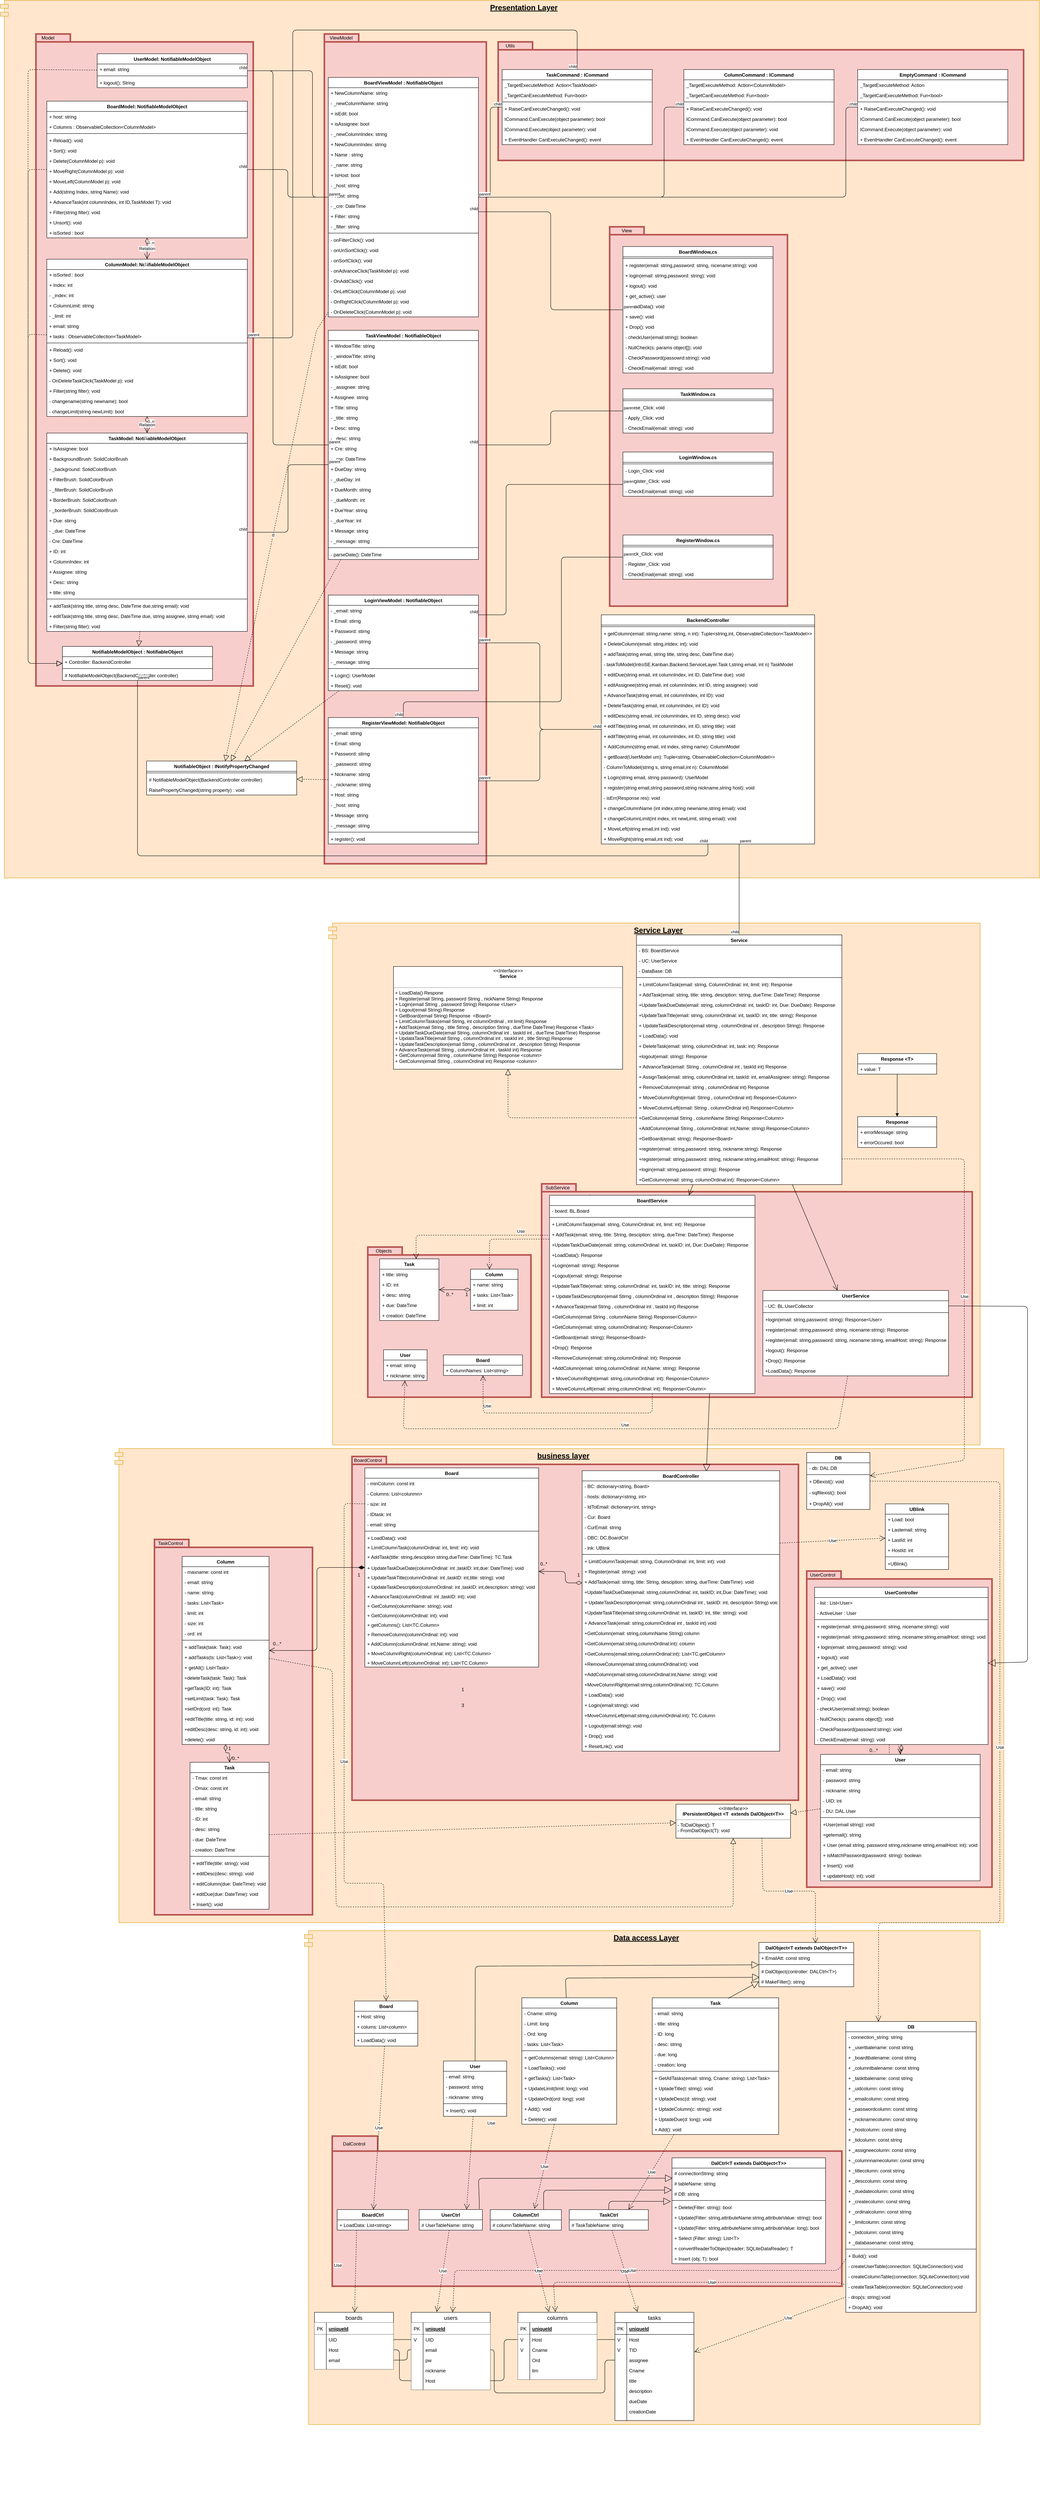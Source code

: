 <mxfile version="13.3.0" type="device"><diagram id="1aBfjTa6nizlrLuT2Bo4" name="Page-1"><mxGraphModel dx="2436" dy="5382" grid="1" gridSize="10" guides="1" tooltips="1" connect="1" arrows="1" fold="1" page="1" pageScale="1" pageWidth="827" pageHeight="1169" math="0" shadow="0"><root><mxCell id="0"/><mxCell id="1" parent="0"/><mxCell id="qHbMw1VM9CkD3svlJLet-1" value="Presentation Layer" style="shape=module;align=left;spacingLeft=20;align=center;verticalAlign=top;fillColor=#ffe6cc;strokeColor=#d79b00;fontStyle=5;fontSize=19;" parent="1" vertex="1"><mxGeometry x="-1210" y="-3975" width="2630" height="2221" as="geometry"/></mxCell><mxCell id="qHbMw1VM9CkD3svlJLet-78" value="" style="shape=folder;fontStyle=1;spacingTop=10;tabWidth=87;tabHeight=20;tabPosition=left;html=1;fillColor=#f8cecc;strokeColor=#b85450;strokeWidth=4;" parent="1" vertex="1"><mxGeometry x="50" y="-3870" width="1330" height="300" as="geometry"/></mxCell><mxCell id="Yj3Z14aF89mtLnamThge-9" value="Data access Layer" style="shape=module;align=left;spacingLeft=20;align=center;verticalAlign=top;fillColor=#ffe6cc;strokeColor=#d79b00;fontStyle=5;fontSize=19;gradientColor=none;" parent="1" vertex="1"><mxGeometry x="-440" y="910" width="1710" height="1250" as="geometry"/></mxCell><mxCell id="DgBRBRVdNmCL8S2Xrwiq-12" value="" style="shape=folder;fontStyle=1;spacingTop=10;tabWidth=115;tabHeight=38;tabPosition=left;html=1;fillColor=#f8cecc;strokeColor=#b85450;strokeWidth=4;" parent="1" vertex="1"><mxGeometry x="-370" y="1430" width="1290" height="380" as="geometry"/></mxCell><mxCell id="Yj3Z14aF89mtLnamThge-4" value="business layer" style="shape=module;align=left;spacingLeft=20;align=center;verticalAlign=top;fillColor=#ffe6cc;strokeColor=#d79b00;fontSize=19;fontStyle=5" parent="1" vertex="1"><mxGeometry x="-920" y="-310" width="2250" height="1200" as="geometry"/></mxCell><mxCell id="lbItw_zA-bdGMvkaWCkq-1" value="" style="shape=folder;fontStyle=1;spacingTop=10;tabWidth=87;tabHeight=20;tabPosition=left;html=1;fillColor=#f8cecc;strokeColor=#b85450;strokeWidth=4;" parent="1" vertex="1"><mxGeometry x="-820" y="-80" width="400" height="950" as="geometry"/></mxCell><mxCell id="Yj3Z14aF89mtLnamThge-1" value="Service Layer" style="shape=module;align=left;spacingLeft=20;align=center;verticalAlign=top;fillColor=#ffe6cc;strokeColor=#d79b00;fontStyle=5;fontSize=19;" parent="1" vertex="1"><mxGeometry x="-379" y="-1640" width="1649" height="1321" as="geometry"/></mxCell><mxCell id="Yj3Z14aF89mtLnamThge-2" value="" style="shape=folder;fontStyle=1;spacingTop=10;tabWidth=87;tabHeight=20;tabPosition=left;html=1;fillColor=#f8cecc;strokeColor=#b85450;strokeWidth=4;" parent="1" vertex="1"><mxGeometry x="160" y="-980" width="1090" height="540" as="geometry"/></mxCell><mxCell id="Yj3Z14aF89mtLnamThge-3" value="" style="shape=folder;fontStyle=1;spacingTop=10;tabWidth=87;tabHeight=20;tabPosition=left;html=1;fillColor=#f8cecc;strokeColor=#b85450;strokeWidth=4;" parent="1" vertex="1"><mxGeometry x="-280" y="-820" width="413" height="380" as="geometry"/></mxCell><mxCell id="Yj3Z14aF89mtLnamThge-6" value="" style="shape=folder;fontStyle=1;spacingTop=10;tabWidth=87;tabHeight=20;tabPosition=left;html=1;fillColor=#f8cecc;strokeColor=#b85450;strokeWidth=4;" parent="1" vertex="1"><mxGeometry x="-320" y="-290" width="1130" height="870" as="geometry"/></mxCell><mxCell id="Yj3Z14aF89mtLnamThge-7" value="TaskControl" style="text;html=1;align=center;verticalAlign=middle;resizable=0;points=[];autosize=1;" parent="1" vertex="1"><mxGeometry x="-820" y="-80" width="80" height="20" as="geometry"/></mxCell><mxCell id="Yj3Z14aF89mtLnamThge-10" value="&lt;p style=&quot;margin: 0px ; margin-top: 4px ; text-align: center&quot;&gt;&lt;i&gt;&amp;lt;&amp;lt;Interface&amp;gt;&amp;gt;&lt;/i&gt;&lt;br&gt;&lt;b&gt;Service&lt;/b&gt;&lt;/p&gt;&lt;p style=&quot;margin: 0px ; margin-left: 4px&quot;&gt;&lt;br&gt;&lt;/p&gt;&lt;hr size=&quot;1&quot;&gt;&lt;p style=&quot;margin: 0px ; margin-left: 4px&quot;&gt;+ LoadData() Respone&lt;/p&gt;&lt;p style=&quot;margin: 0px ; margin-left: 4px&quot;&gt;+ Register(email String, password String , nickName String) Response&lt;/p&gt;&lt;p style=&quot;margin: 0px ; margin-left: 4px&quot;&gt;+ Login(email String , password String) Response &amp;lt;User&amp;gt;&lt;/p&gt;&lt;p style=&quot;margin: 0px ; margin-left: 4px&quot;&gt;+ Logout(email String) Response&amp;nbsp;&lt;/p&gt;&lt;p style=&quot;margin: 0px ; margin-left: 4px&quot;&gt;+ GetBoard(email String) Response&amp;nbsp; &amp;lt;Board&amp;gt;&lt;/p&gt;&lt;p style=&quot;margin: 0px ; margin-left: 4px&quot;&gt;+ LimitColumnTasks(email String, int columnOrdinal , int limit) Response&amp;nbsp;&lt;/p&gt;&lt;p style=&quot;margin: 0px ; margin-left: 4px&quot;&gt;+ AddTask(email String , title String , description String , dueTime DateTime) Response &amp;lt;Task&amp;gt;&lt;/p&gt;&lt;p style=&quot;margin: 0px ; margin-left: 4px&quot;&gt;+ UpdateTaskDueDate(email String. columnOrdinal int , taskId int , dueTime DateTime) Response&lt;/p&gt;&lt;p style=&quot;margin: 0px ; margin-left: 4px&quot;&gt;+ UpdataTaskTitle(email String , columnOrdinal int , taskId int , title String) Response&lt;/p&gt;&lt;p style=&quot;margin: 0px ; margin-left: 4px&quot;&gt;+ UpdateTaskDescription(email Stirng , columnOrdinal int , description String) Response&lt;/p&gt;&lt;p style=&quot;margin: 0px ; margin-left: 4px&quot;&gt;+ AdvanceTask(email String , columnOrdinal int , taskId int) Response&lt;/p&gt;&lt;p style=&quot;margin: 0px ; margin-left: 4px&quot;&gt;+ GetColumn(email String , columnName String) Response &amp;lt;column&amp;gt;&lt;/p&gt;&lt;p style=&quot;margin: 0px ; margin-left: 4px&quot;&gt;+ GetColumn(email String , columnOrdinal int) Response &amp;lt;column&amp;gt;&lt;/p&gt;" style="verticalAlign=top;align=left;overflow=fill;fontSize=12;fontFamily=Helvetica;html=1;" parent="1" vertex="1"><mxGeometry x="-215" y="-1530" width="580" height="260" as="geometry"/></mxCell><mxCell id="Yj3Z14aF89mtLnamThge-11" value="&lt;p style=&quot;margin: 0px ; margin-top: 4px ; text-align: center&quot;&gt;&lt;i&gt;&amp;lt;&amp;lt;Interface&amp;gt;&amp;gt;&lt;/i&gt;&lt;br&gt;&lt;b&gt;IPersistentObject &amp;lt;T&amp;nbsp; extends DalObject&amp;lt;T&amp;gt;&amp;gt;&lt;/b&gt;&lt;/p&gt;&lt;hr size=&quot;1&quot;&gt;&lt;p style=&quot;margin: 0px ; margin-left: 4px&quot;&gt;- ToDalObject(): T&lt;/p&gt;&lt;p style=&quot;margin: 0px ; margin-left: 4px&quot;&gt;- FromDalObject(T): void&lt;/p&gt;" style="verticalAlign=top;align=left;overflow=fill;fontSize=12;fontFamily=Helvetica;html=1;gradientColor=none;" parent="1" vertex="1"><mxGeometry x="500" y="590" width="290" height="86" as="geometry"/></mxCell><mxCell id="Yj3Z14aF89mtLnamThge-14" value="" style="endArrow=open;html=1;endSize=12;startArrow=diamondThin;startSize=14;startFill=0;edgeStyle=orthogonalEdgeStyle;align=left;verticalAlign=bottom;" parent="1" source="Yj3Z14aF89mtLnamThge-139" target="Yj3Z14aF89mtLnamThge-167" edge="1"><mxGeometry x="-0.789" y="24" relative="1" as="geometry"><mxPoint x="-850" y="454" as="sourcePoint"/><mxPoint x="-690" y="454" as="targetPoint"/><Array as="points"><mxPoint x="-640" y="460"/><mxPoint x="-630" y="460"/></Array><mxPoint as="offset"/></mxGeometry></mxCell><mxCell id="Yj3Z14aF89mtLnamThge-15" value="0..*" style="text;html=1;align=center;verticalAlign=middle;resizable=0;points=[];autosize=1;" parent="1" vertex="1"><mxGeometry x="-630" y="464" width="30" height="20" as="geometry"/></mxCell><mxCell id="Yj3Z14aF89mtLnamThge-21" value="" style="endArrow=block;endFill=1;html=1;edgeStyle=orthogonalEdgeStyle;align=left;verticalAlign=top;" parent="1" source="Yj3Z14aF89mtLnamThge-68" target="Yj3Z14aF89mtLnamThge-70" edge="1"><mxGeometry x="0.126" y="-27" relative="1" as="geometry"><mxPoint x="-140" y="-880" as="sourcePoint"/><mxPoint x="20" y="-880" as="targetPoint"/><mxPoint x="-25" y="-16" as="offset"/></mxGeometry></mxCell><mxCell id="Yj3Z14aF89mtLnamThge-23" value="Use" style="endArrow=open;endSize=12;dashed=1;html=1;" parent="1" source="Yj3Z14aF89mtLnamThge-73" target="Yj3Z14aF89mtLnamThge-110" edge="1"><mxGeometry x="-0.006" y="-10" width="160" relative="1" as="geometry"><mxPoint x="800" y="-430" as="sourcePoint"/><mxPoint x="960" y="-430" as="targetPoint"/><Array as="points"><mxPoint x="910" y="-360"/><mxPoint x="480" y="-360"/><mxPoint x="-190" y="-360"/></Array><mxPoint as="offset"/></mxGeometry></mxCell><mxCell id="Yj3Z14aF89mtLnamThge-24" value="" style="endArrow=block;endSize=16;endFill=0;html=1;exitX=0.78;exitY=0.065;exitDx=0;exitDy=0;exitPerimeter=0;entryX=0.629;entryY=0.003;entryDx=0;entryDy=0;entryPerimeter=0;" parent="1" source="Yj3Z14aF89mtLnamThge-81" target="NX6UDApVdUvgqvDCxfea-82" edge="1"><mxGeometry x="0.025" y="49" width="160" relative="1" as="geometry"><mxPoint x="610.743" y="-331" as="sourcePoint"/><mxPoint x="640.0" y="116" as="targetPoint"/><mxPoint as="offset"/><Array as="points"><mxPoint x="586" y="-470"/></Array></mxGeometry></mxCell><mxCell id="Yj3Z14aF89mtLnamThge-25" value="" style="endArrow=block;dashed=1;endFill=0;endSize=12;html=1;exitX=0;exitY=0.5;exitDx=0;exitDy=0;" parent="1" source="Yj3Z14aF89mtLnamThge-63" target="Yj3Z14aF89mtLnamThge-10" edge="1"><mxGeometry width="160" relative="1" as="geometry"><mxPoint x="410" y="-830" as="sourcePoint"/><mxPoint x="100" y="-1049" as="targetPoint"/><Array as="points"><mxPoint x="75" y="-1147"/></Array></mxGeometry></mxCell><mxCell id="Yj3Z14aF89mtLnamThge-26" value="" style="endArrow=open;endFill=1;endSize=12;html=1;" parent="1" source="Yj3Z14aF89mtLnamThge-49" target="Yj3Z14aF89mtLnamThge-73" edge="1"><mxGeometry width="160" relative="1" as="geometry"><mxPoint x="730" y="-800" as="sourcePoint"/><mxPoint x="880" y="-800" as="targetPoint"/></mxGeometry></mxCell><mxCell id="Yj3Z14aF89mtLnamThge-27" value="" style="endArrow=open;endFill=1;endSize=12;html=1;" parent="1" source="Yj3Z14aF89mtLnamThge-49" target="Yj3Z14aF89mtLnamThge-81" edge="1"><mxGeometry width="160" relative="1" as="geometry"><mxPoint x="700" y="-1266.133" as="sourcePoint"/><mxPoint x="884.316" y="-710" as="targetPoint"/></mxGeometry></mxCell><mxCell id="Yj3Z14aF89mtLnamThge-28" value="SubService" style="text;html=1;align=center;verticalAlign=middle;resizable=0;points=[];autosize=1;" parent="1" vertex="1"><mxGeometry x="160" y="-980" width="80" height="20" as="geometry"/></mxCell><mxCell id="Yj3Z14aF89mtLnamThge-29" value="Objects" style="text;html=1;align=center;verticalAlign=middle;resizable=0;points=[];autosize=1;" parent="1" vertex="1"><mxGeometry x="-270" y="-820" width="60" height="20" as="geometry"/></mxCell><mxCell id="Yj3Z14aF89mtLnamThge-30" value="Use" style="endArrow=open;endSize=12;dashed=1;html=1;" parent="1" source="Yj3Z14aF89mtLnamThge-81" target="Yj3Z14aF89mtLnamThge-113" edge="1"><mxGeometry x="0.729" y="-10" width="160" relative="1" as="geometry"><mxPoint x="70" y="-400" as="sourcePoint"/><mxPoint x="230" y="-400" as="targetPoint"/><Array as="points"><mxPoint x="440" y="-400"/><mxPoint x="12" y="-400"/></Array><mxPoint as="offset"/></mxGeometry></mxCell><mxCell id="Yj3Z14aF89mtLnamThge-31" value="Use" style="endArrow=open;endSize=12;dashed=1;html=1;entryX=0.399;entryY=0.003;entryDx=0;entryDy=0;entryPerimeter=0;exitX=0.197;exitY=-0.003;exitDx=0;exitDy=0;exitPerimeter=0;" parent="1" source="Yj3Z14aF89mtLnamThge-81" target="Yj3Z14aF89mtLnamThge-106" edge="1"><mxGeometry x="0.295" y="-20" width="160" relative="1" as="geometry"><mxPoint x="90" y="-910" as="sourcePoint"/><mxPoint x="250" y="-910" as="targetPoint"/><Array as="points"><mxPoint x="280" y="-840"/><mxPoint x="28" y="-840"/></Array><mxPoint as="offset"/></mxGeometry></mxCell><mxCell id="Yj3Z14aF89mtLnamThge-32" value="" style="endArrow=open;endSize=12;dashed=1;html=1;entryX=0.616;entryY=0.002;entryDx=0;entryDy=0;entryPerimeter=0;" parent="1" target="Yj3Z14aF89mtLnamThge-94" edge="1"><mxGeometry x="0.995" y="-242" width="160" relative="1" as="geometry"><mxPoint x="332.12" y="-780" as="sourcePoint"/><mxPoint x="-80.0" y="-789.688" as="targetPoint"/><Array as="points"><mxPoint x="332.12" y="-850"/><mxPoint x="-158" y="-850"/></Array><mxPoint as="offset"/></mxGeometry></mxCell><mxCell id="Yj3Z14aF89mtLnamThge-33" value="" style="endArrow=open;html=1;endSize=12;startArrow=diamondThin;startSize=14;startFill=0;edgeStyle=orthogonalEdgeStyle;align=left;verticalAlign=bottom;" parent="1" source="Yj3Z14aF89mtLnamThge-106" target="Yj3Z14aF89mtLnamThge-94" edge="1"><mxGeometry x="-0.25" y="-18" relative="1" as="geometry"><mxPoint x="-80" y="-830" as="sourcePoint"/><mxPoint x="80" y="-830" as="targetPoint"/><mxPoint x="1" as="offset"/></mxGeometry></mxCell><mxCell id="Yj3Z14aF89mtLnamThge-34" value="0..*" style="text;html=1;align=center;verticalAlign=middle;resizable=0;points=[];autosize=1;" parent="1" vertex="1"><mxGeometry x="-88.5" y="-710" width="30" height="20" as="geometry"/></mxCell><mxCell id="Yj3Z14aF89mtLnamThge-68" value="Response &lt;T&gt;" style="swimlane;fontStyle=1;align=center;verticalAlign=top;childLayout=stackLayout;horizontal=1;startSize=26;horizontalStack=0;resizeParent=1;resizeParentMax=0;resizeLast=0;collapsible=1;marginBottom=0;gradientColor=none;swimlaneFillColor=#ffffff;" parent="1" vertex="1"><mxGeometry x="960" y="-1309.5" width="200" height="52" as="geometry"/></mxCell><mxCell id="Yj3Z14aF89mtLnamThge-69" value="+ value: T" style="text;strokeColor=none;fillColor=none;align=left;verticalAlign=top;spacingLeft=4;spacingRight=4;overflow=hidden;rotatable=0;points=[[0,0.5],[1,0.5]];portConstraint=eastwest;" parent="Yj3Z14aF89mtLnamThge-68" vertex="1"><mxGeometry y="26" width="200" height="26" as="geometry"/></mxCell><mxCell id="Yj3Z14aF89mtLnamThge-70" value="Response" style="swimlane;fontStyle=1;align=center;verticalAlign=top;childLayout=stackLayout;horizontal=1;startSize=26;horizontalStack=0;resizeParent=1;resizeParentMax=0;resizeLast=0;collapsible=1;marginBottom=0;gradientColor=none;swimlaneFillColor=#ffffff;" parent="1" vertex="1"><mxGeometry x="960" y="-1150" width="200" height="78" as="geometry"/></mxCell><mxCell id="Yj3Z14aF89mtLnamThge-71" value="+ errorMessage: string" style="text;strokeColor=none;fillColor=none;align=left;verticalAlign=top;spacingLeft=4;spacingRight=4;overflow=hidden;rotatable=0;points=[[0,0.5],[1,0.5]];portConstraint=eastwest;" parent="Yj3Z14aF89mtLnamThge-70" vertex="1"><mxGeometry y="26" width="200" height="26" as="geometry"/></mxCell><mxCell id="Yj3Z14aF89mtLnamThge-72" value="+ errorOccured: bool" style="text;strokeColor=none;fillColor=none;align=left;verticalAlign=top;spacingLeft=4;spacingRight=4;overflow=hidden;rotatable=0;points=[[0,0.5],[1,0.5]];portConstraint=eastwest;" parent="Yj3Z14aF89mtLnamThge-70" vertex="1"><mxGeometry y="52" width="200" height="26" as="geometry"/></mxCell><mxCell id="Yj3Z14aF89mtLnamThge-73" value="UserService" style="swimlane;fontStyle=1;align=center;verticalAlign=top;childLayout=stackLayout;horizontal=1;startSize=26;horizontalStack=0;resizeParent=1;resizeParentMax=0;resizeLast=0;collapsible=1;marginBottom=0;gradientColor=none;swimlaneFillColor=#ffffff;" parent="1" vertex="1"><mxGeometry x="720" y="-710" width="470" height="216" as="geometry"/></mxCell><mxCell id="Yj3Z14aF89mtLnamThge-74" value="- UC: BL.UserCollector" style="text;strokeColor=none;fillColor=none;align=left;verticalAlign=top;spacingLeft=4;spacingRight=4;overflow=hidden;rotatable=0;points=[[0,0.5],[1,0.5]];portConstraint=eastwest;" parent="Yj3Z14aF89mtLnamThge-73" vertex="1"><mxGeometry y="26" width="470" height="26" as="geometry"/></mxCell><mxCell id="Yj3Z14aF89mtLnamThge-76" value="" style="line;strokeWidth=1;fillColor=none;align=left;verticalAlign=middle;spacingTop=-1;spacingLeft=3;spacingRight=3;rotatable=0;labelPosition=right;points=[];portConstraint=eastwest;" parent="Yj3Z14aF89mtLnamThge-73" vertex="1"><mxGeometry y="52" width="470" height="8" as="geometry"/></mxCell><mxCell id="Yj3Z14aF89mtLnamThge-77" value="+login(email: string,password: string): Response&lt;User&gt;" style="text;strokeColor=none;fillColor=none;align=left;verticalAlign=top;spacingLeft=4;spacingRight=4;overflow=hidden;rotatable=0;points=[[0,0.5],[1,0.5]];portConstraint=eastwest;" parent="Yj3Z14aF89mtLnamThge-73" vertex="1"><mxGeometry y="60" width="470" height="26" as="geometry"/></mxCell><mxCell id="Yj3Z14aF89mtLnamThge-78" value="+register(email: string,password: string, nicename:string): Response" style="text;strokeColor=none;fillColor=none;align=left;verticalAlign=top;spacingLeft=4;spacingRight=4;overflow=hidden;rotatable=0;points=[[0,0.5],[1,0.5]];portConstraint=eastwest;" parent="Yj3Z14aF89mtLnamThge-73" vertex="1"><mxGeometry y="86" width="470" height="26" as="geometry"/></mxCell><mxCell id="Zp5kAy0bNvzx2CtO-69b-68" value="+register(email: string,password: string, nicename:string, emailHost: string): Response" style="text;strokeColor=none;fillColor=none;align=left;verticalAlign=top;spacingLeft=4;spacingRight=4;overflow=hidden;rotatable=0;points=[[0,0.5],[1,0.5]];portConstraint=eastwest;" parent="Yj3Z14aF89mtLnamThge-73" vertex="1"><mxGeometry y="112" width="470" height="26" as="geometry"/></mxCell><mxCell id="Yj3Z14aF89mtLnamThge-80" value="+logout(): Response" style="text;strokeColor=none;fillColor=none;align=left;verticalAlign=top;spacingLeft=4;spacingRight=4;overflow=hidden;rotatable=0;points=[[0,0.5],[1,0.5]];portConstraint=eastwest;" parent="Yj3Z14aF89mtLnamThge-73" vertex="1"><mxGeometry y="138" width="470" height="26" as="geometry"/></mxCell><mxCell id="4mM1zlGRGHz0ZLfY_k2g-221" value="+Drop(): Response" style="text;strokeColor=none;fillColor=none;align=left;verticalAlign=top;spacingLeft=4;spacingRight=4;overflow=hidden;rotatable=0;points=[[0,0.5],[1,0.5]];portConstraint=eastwest;" parent="Yj3Z14aF89mtLnamThge-73" vertex="1"><mxGeometry y="164" width="470" height="26" as="geometry"/></mxCell><mxCell id="4mM1zlGRGHz0ZLfY_k2g-220" value="+LoadData(): Response" style="text;strokeColor=none;fillColor=none;align=left;verticalAlign=top;spacingLeft=4;spacingRight=4;overflow=hidden;rotatable=0;points=[[0,0.5],[1,0.5]];portConstraint=eastwest;" parent="Yj3Z14aF89mtLnamThge-73" vertex="1"><mxGeometry y="190" width="470" height="26" as="geometry"/></mxCell><mxCell id="Yj3Z14aF89mtLnamThge-94" value="Task" style="swimlane;fontStyle=1;align=center;verticalAlign=top;childLayout=stackLayout;horizontal=1;startSize=26;horizontalStack=0;resizeParent=1;resizeParentMax=0;resizeLast=0;collapsible=1;marginBottom=0;gradientColor=none;swimlaneFillColor=#ffffff;" parent="1" vertex="1"><mxGeometry x="-250" y="-790" width="150" height="156" as="geometry"/></mxCell><mxCell id="Yj3Z14aF89mtLnamThge-95" value="+ title: string" style="text;strokeColor=none;fillColor=none;align=left;verticalAlign=top;spacingLeft=4;spacingRight=4;overflow=hidden;rotatable=0;points=[[0,0.5],[1,0.5]];portConstraint=eastwest;" parent="Yj3Z14aF89mtLnamThge-94" vertex="1"><mxGeometry y="26" width="150" height="26" as="geometry"/></mxCell><mxCell id="Yj3Z14aF89mtLnamThge-96" value="+ ID: int" style="text;strokeColor=none;fillColor=none;align=left;verticalAlign=top;spacingLeft=4;spacingRight=4;overflow=hidden;rotatable=0;points=[[0,0.5],[1,0.5]];portConstraint=eastwest;" parent="Yj3Z14aF89mtLnamThge-94" vertex="1"><mxGeometry y="52" width="150" height="26" as="geometry"/></mxCell><mxCell id="Yj3Z14aF89mtLnamThge-97" value="+ desc: string" style="text;strokeColor=none;fillColor=none;align=left;verticalAlign=top;spacingLeft=4;spacingRight=4;overflow=hidden;rotatable=0;points=[[0,0.5],[1,0.5]];portConstraint=eastwest;" parent="Yj3Z14aF89mtLnamThge-94" vertex="1"><mxGeometry y="78" width="150" height="26" as="geometry"/></mxCell><mxCell id="Yj3Z14aF89mtLnamThge-98" value="+ due: DateTime" style="text;strokeColor=none;fillColor=none;align=left;verticalAlign=top;spacingLeft=4;spacingRight=4;overflow=hidden;rotatable=0;points=[[0,0.5],[1,0.5]];portConstraint=eastwest;" parent="Yj3Z14aF89mtLnamThge-94" vertex="1"><mxGeometry y="104" width="150" height="26" as="geometry"/></mxCell><mxCell id="Yj3Z14aF89mtLnamThge-99" value="+ creation: DateTime" style="text;strokeColor=none;fillColor=none;align=left;verticalAlign=top;spacingLeft=4;spacingRight=4;overflow=hidden;rotatable=0;points=[[0,0.5],[1,0.5]];portConstraint=eastwest;" parent="Yj3Z14aF89mtLnamThge-94" vertex="1"><mxGeometry y="130" width="150" height="26" as="geometry"/></mxCell><mxCell id="Yj3Z14aF89mtLnamThge-106" value="Column" style="swimlane;fontStyle=1;align=center;verticalAlign=top;childLayout=stackLayout;horizontal=1;startSize=26;horizontalStack=0;resizeParent=1;resizeParentMax=0;resizeLast=0;collapsible=1;marginBottom=0;gradientColor=none;swimlaneFillColor=#ffffff;" parent="1" vertex="1"><mxGeometry x="-20" y="-764" width="120" height="104" as="geometry"/></mxCell><mxCell id="Yj3Z14aF89mtLnamThge-107" value="+ name: string" style="text;strokeColor=none;fillColor=none;align=left;verticalAlign=top;spacingLeft=4;spacingRight=4;overflow=hidden;rotatable=0;points=[[0,0.5],[1,0.5]];portConstraint=eastwest;" parent="Yj3Z14aF89mtLnamThge-106" vertex="1"><mxGeometry y="26" width="120" height="26" as="geometry"/></mxCell><mxCell id="Yj3Z14aF89mtLnamThge-108" value="+ tasks: List&lt;Task&gt;" style="text;strokeColor=none;fillColor=none;align=left;verticalAlign=top;spacingLeft=4;spacingRight=4;overflow=hidden;rotatable=0;points=[[0,0.5],[1,0.5]];portConstraint=eastwest;" parent="Yj3Z14aF89mtLnamThge-106" vertex="1"><mxGeometry y="52" width="120" height="26" as="geometry"/></mxCell><mxCell id="Yj3Z14aF89mtLnamThge-109" value="+ limit: int" style="text;strokeColor=none;fillColor=none;align=left;verticalAlign=top;spacingLeft=4;spacingRight=4;overflow=hidden;rotatable=0;points=[[0,0.5],[1,0.5]];portConstraint=eastwest;" parent="Yj3Z14aF89mtLnamThge-106" vertex="1"><mxGeometry y="78" width="120" height="26" as="geometry"/></mxCell><mxCell id="Yj3Z14aF89mtLnamThge-110" value="User" style="swimlane;fontStyle=1;align=center;verticalAlign=top;childLayout=stackLayout;horizontal=1;startSize=26;horizontalStack=0;resizeParent=1;resizeParentMax=0;resizeLast=0;collapsible=1;marginBottom=0;gradientColor=none;swimlaneFillColor=#ffffff;" parent="1" vertex="1"><mxGeometry x="-240" y="-560" width="110" height="78" as="geometry"/></mxCell><mxCell id="Yj3Z14aF89mtLnamThge-111" value="+ email: string" style="text;strokeColor=none;fillColor=none;align=left;verticalAlign=top;spacingLeft=4;spacingRight=4;overflow=hidden;rotatable=0;points=[[0,0.5],[1,0.5]];portConstraint=eastwest;" parent="Yj3Z14aF89mtLnamThge-110" vertex="1"><mxGeometry y="26" width="110" height="26" as="geometry"/></mxCell><mxCell id="Yj3Z14aF89mtLnamThge-112" value="+ nickname: string" style="text;strokeColor=none;fillColor=none;align=left;verticalAlign=top;spacingLeft=4;spacingRight=4;overflow=hidden;rotatable=0;points=[[0,0.5],[1,0.5]];portConstraint=eastwest;" parent="Yj3Z14aF89mtLnamThge-110" vertex="1"><mxGeometry y="52" width="110" height="26" as="geometry"/></mxCell><mxCell id="Yj3Z14aF89mtLnamThge-113" value="Board" style="swimlane;fontStyle=1;align=center;verticalAlign=top;childLayout=stackLayout;horizontal=1;startSize=26;horizontalStack=0;resizeParent=1;resizeParentMax=0;resizeLast=0;collapsible=1;marginBottom=0;gradientColor=none;swimlaneFillColor=#ffffff;" parent="1" vertex="1"><mxGeometry x="-88.5" y="-547" width="200" height="52" as="geometry"/></mxCell><mxCell id="Yj3Z14aF89mtLnamThge-114" value="+ ColumnNames: List&lt;string&gt;" style="text;strokeColor=none;fillColor=none;align=left;verticalAlign=top;spacingLeft=4;spacingRight=4;overflow=hidden;rotatable=0;points=[[0,0.5],[1,0.5]];portConstraint=eastwest;" parent="Yj3Z14aF89mtLnamThge-113" vertex="1"><mxGeometry y="26" width="200" height="26" as="geometry"/></mxCell><mxCell id="NX6UDApVdUvgqvDCxfea-104" value="0...*" style="text;html=1;align=center;verticalAlign=middle;resizable=0;points=[];autosize=1;" parent="1" vertex="1"><mxGeometry x="-530" y="174" width="40" height="20" as="geometry"/></mxCell><mxCell id="NX6UDApVdUvgqvDCxfea-110" value="" style="endArrow=open;html=1;endSize=12;startArrow=diamondThin;startSize=14;startFill=0;edgeStyle=orthogonalEdgeStyle;fontSize=19;" parent="1" source="NX6UDApVdUvgqvDCxfea-82" target="Yj3Z14aF89mtLnamThge-151" edge="1"><mxGeometry relative="1" as="geometry"><mxPoint x="450" y="200" as="sourcePoint"/><mxPoint x="610" y="200" as="targetPoint"/><Array as="points"><mxPoint x="220" y="30"/><mxPoint x="220" y="1"/></Array></mxGeometry></mxCell><mxCell id="NX6UDApVdUvgqvDCxfea-111" value="" style="resizable=0;html=1;align=left;verticalAlign=top;labelBackgroundColor=#ffffff;fontSize=10;" parent="NX6UDApVdUvgqvDCxfea-110" connectable="0" vertex="1"><mxGeometry x="-1" relative="1" as="geometry"><mxPoint x="-20" as="offset"/></mxGeometry></mxCell><mxCell id="NX6UDApVdUvgqvDCxfea-112" value="" style="resizable=0;html=1;align=right;verticalAlign=top;labelBackgroundColor=#ffffff;fontSize=10;" parent="NX6UDApVdUvgqvDCxfea-110" connectable="0" vertex="1"><mxGeometry x="1" relative="1" as="geometry"><mxPoint x="14.33" as="offset"/></mxGeometry></mxCell><mxCell id="lbItw_zA-bdGMvkaWCkq-4" value="" style="endArrow=open;html=1;endSize=12;startArrow=diamondThin;startSize=14;startFill=1;edgeStyle=orthogonalEdgeStyle;align=left;verticalAlign=bottom;" parent="1" source="Yj3Z14aF89mtLnamThge-151" target="Yj3Z14aF89mtLnamThge-139" edge="1"><mxGeometry x="-0.565" y="389" relative="1" as="geometry"><mxPoint x="-60" y="374" as="sourcePoint"/><mxPoint x="-370" y="334" as="targetPoint"/><Array as="points"/><mxPoint x="-109" y="-270" as="offset"/></mxGeometry></mxCell><mxCell id="lbItw_zA-bdGMvkaWCkq-5" value="3" style="text;html=1;align=center;verticalAlign=middle;resizable=0;points=[];autosize=1;" parent="1" vertex="1"><mxGeometry x="-50" y="330" width="20" height="20" as="geometry"/></mxCell><mxCell id="lbItw_zA-bdGMvkaWCkq-6" value="1" style="text;html=1;align=center;verticalAlign=middle;resizable=0;points=[];autosize=1;" parent="1" vertex="1"><mxGeometry x="-88.5" y="194" width="20" height="20" as="geometry"/></mxCell><mxCell id="lbItw_zA-bdGMvkaWCkq-9" value="0..*" style="text;html=1;align=center;verticalAlign=middle;resizable=0;points=[];autosize=1;" parent="1" vertex="1"><mxGeometry x="150" y="-28" width="30" height="20" as="geometry"/></mxCell><mxCell id="lbItw_zA-bdGMvkaWCkq-10" value="1" style="text;html=1;align=center;verticalAlign=middle;resizable=0;points=[];autosize=1;" parent="1" vertex="1"><mxGeometry x="242.5" width="20" height="20" as="geometry"/></mxCell><mxCell id="lbItw_zA-bdGMvkaWCkq-11" value="1" style="text;html=1;align=center;verticalAlign=middle;resizable=0;points=[];autosize=1;" parent="1" vertex="1"><mxGeometry x="-313.49" width="20" height="20" as="geometry"/></mxCell><mxCell id="lbItw_zA-bdGMvkaWCkq-13" value="" style="endArrow=block;dashed=1;endFill=0;endSize=12;html=1;" parent="1" source="Yj3Z14aF89mtLnamThge-167" target="Yj3Z14aF89mtLnamThge-11" edge="1"><mxGeometry width="160" relative="1" as="geometry"><mxPoint x="936.273" y="480.0" as="sourcePoint"/><mxPoint x="689.5" y="603" as="targetPoint"/></mxGeometry></mxCell><mxCell id="lbItw_zA-bdGMvkaWCkq-14" value="" style="endArrow=block;dashed=1;endFill=0;endSize=12;html=1;" parent="1" source="Yj3Z14aF89mtLnamThge-139" target="Yj3Z14aF89mtLnamThge-11" edge="1"><mxGeometry width="160" relative="1" as="geometry"><mxPoint x="200" y="626.547" as="sourcePoint"/><mxPoint x="342.5" y="609.999" as="targetPoint"/><Array as="points"><mxPoint x="-370" y="250"/><mxPoint x="-360" y="850"/><mxPoint x="645" y="850"/><mxPoint x="645" y="690"/></Array></mxGeometry></mxCell><mxCell id="lbItw_zA-bdGMvkaWCkq-15" value="BoardControl" style="text;html=1;align=center;verticalAlign=middle;resizable=0;points=[];autosize=1;" parent="1" vertex="1"><mxGeometry x="-325" y="-290" width="90" height="20" as="geometry"/></mxCell><mxCell id="lbItw_zA-bdGMvkaWCkq-16" value="" style="group" parent="1" vertex="1" connectable="0"><mxGeometry x="-150" y="830" width="1474.02" height="1520" as="geometry"/></mxCell><mxCell id="Yj3Z14aF89mtLnamThge-100" value="" style="endArrow=block;endSize=16;endFill=0;html=1;entryX=0.007;entryY=0.082;entryDx=0;entryDy=0;entryPerimeter=0;" parent="lbItw_zA-bdGMvkaWCkq-16" source="Yj3Z14aF89mtLnamThge-123" target="Yj3Z14aF89mtLnamThge-137" edge="1"><mxGeometry width="160" relative="1" as="geometry"><mxPoint x="450.76" y="266.11" as="sourcePoint"/><mxPoint x="870" y="190" as="targetPoint"/><Array as="points"><mxPoint x="370" y="200"/></Array></mxGeometry></mxCell><mxCell id="Yj3Z14aF89mtLnamThge-133" value="DalObject&lt;T extends DalObject&lt;T&gt;&gt;" style="swimlane;fontStyle=1;align=center;verticalAlign=top;childLayout=stackLayout;horizontal=1;startSize=26;horizontalStack=0;resizeParent=1;resizeParentMax=0;resizeLast=0;collapsible=1;marginBottom=0;gradientColor=none;swimlaneFillColor=#ffffff;" parent="lbItw_zA-bdGMvkaWCkq-16" vertex="1"><mxGeometry x="860" y="110" width="240" height="112" as="geometry"/></mxCell><mxCell id="Yj3Z14aF89mtLnamThge-134" value="+ EmailAtt: const string" style="text;strokeColor=none;fillColor=none;align=left;verticalAlign=top;spacingLeft=4;spacingRight=4;overflow=hidden;rotatable=0;points=[[0,0.5],[1,0.5]];portConstraint=eastwest;" parent="Yj3Z14aF89mtLnamThge-133" vertex="1"><mxGeometry y="26" width="240" height="26" as="geometry"/></mxCell><mxCell id="4mM1zlGRGHz0ZLfY_k2g-110" value="" style="line;strokeWidth=1;fillColor=none;align=left;verticalAlign=middle;spacingTop=-1;spacingLeft=3;spacingRight=3;rotatable=0;labelPosition=right;points=[];portConstraint=eastwest;" parent="Yj3Z14aF89mtLnamThge-133" vertex="1"><mxGeometry y="52" width="240" height="8" as="geometry"/></mxCell><mxCell id="Yj3Z14aF89mtLnamThge-135" value="# DalObject(controller: DALCtrl&lt;T&gt;)" style="text;strokeColor=none;fillColor=none;align=left;verticalAlign=top;spacingLeft=4;spacingRight=4;overflow=hidden;rotatable=0;points=[[0,0.5],[1,0.5]];portConstraint=eastwest;fontStyle=0" parent="Yj3Z14aF89mtLnamThge-133" vertex="1"><mxGeometry y="60" width="240" height="26" as="geometry"/></mxCell><mxCell id="Yj3Z14aF89mtLnamThge-137" value="# MakeFilter(): string" style="text;strokeColor=none;fillColor=none;align=left;verticalAlign=top;spacingLeft=4;spacingRight=4;overflow=hidden;rotatable=0;points=[[0,0.5],[1,0.5]];portConstraint=eastwest;fontStyle=0" parent="Yj3Z14aF89mtLnamThge-133" vertex="1"><mxGeometry y="86" width="240" height="26" as="geometry"/></mxCell><mxCell id="Yj3Z14aF89mtLnamThge-123" value="Column" style="swimlane;fontStyle=1;align=center;verticalAlign=top;childLayout=stackLayout;horizontal=1;startSize=26;horizontalStack=0;resizeParent=1;resizeParentMax=0;resizeLast=0;collapsible=1;marginBottom=0;gradientColor=none;swimlaneFillColor=#ffffff;" parent="lbItw_zA-bdGMvkaWCkq-16" vertex="1"><mxGeometry x="260" y="250" width="240" height="320" as="geometry"/></mxCell><mxCell id="Yj3Z14aF89mtLnamThge-125" value="- Cname: string" style="text;strokeColor=none;fillColor=none;align=left;verticalAlign=top;spacingLeft=4;spacingRight=4;overflow=hidden;rotatable=0;points=[[0,0.5],[1,0.5]];portConstraint=eastwest;" parent="Yj3Z14aF89mtLnamThge-123" vertex="1"><mxGeometry y="26" width="240" height="26" as="geometry"/></mxCell><mxCell id="Yj3Z14aF89mtLnamThge-126" value="- Limit: long" style="text;strokeColor=none;fillColor=none;align=left;verticalAlign=top;spacingLeft=4;spacingRight=4;overflow=hidden;rotatable=0;points=[[0,0.5],[1,0.5]];portConstraint=eastwest;" parent="Yj3Z14aF89mtLnamThge-123" vertex="1"><mxGeometry y="52" width="240" height="26" as="geometry"/></mxCell><mxCell id="Yj3Z14aF89mtLnamThge-127" value="- Ord: long" style="text;strokeColor=none;fillColor=none;align=left;verticalAlign=top;spacingLeft=4;spacingRight=4;overflow=hidden;rotatable=0;points=[[0,0.5],[1,0.5]];portConstraint=eastwest;" parent="Yj3Z14aF89mtLnamThge-123" vertex="1"><mxGeometry y="78" width="240" height="26" as="geometry"/></mxCell><mxCell id="Ba22u4sH2a5hfSrY5VT0-6" value="- tasks: List&lt;Task&gt;" style="text;strokeColor=none;fillColor=none;align=left;verticalAlign=top;spacingLeft=4;spacingRight=4;overflow=hidden;rotatable=0;points=[[0,0.5],[1,0.5]];portConstraint=eastwest;" parent="Yj3Z14aF89mtLnamThge-123" vertex="1"><mxGeometry y="104" width="240" height="26" as="geometry"/></mxCell><mxCell id="Ba22u4sH2a5hfSrY5VT0-7" value="" style="line;strokeWidth=1;fillColor=none;align=left;verticalAlign=middle;spacingTop=-1;spacingLeft=3;spacingRight=3;rotatable=0;labelPosition=right;points=[];portConstraint=eastwest;" parent="Yj3Z14aF89mtLnamThge-123" vertex="1"><mxGeometry y="130" width="240" height="8" as="geometry"/></mxCell><mxCell id="Yj3Z14aF89mtLnamThge-128" value="+ getColumns(email: string): List&lt;Column&gt;" style="text;strokeColor=none;fillColor=none;align=left;verticalAlign=top;spacingLeft=4;spacingRight=4;overflow=hidden;rotatable=0;points=[[0,0.5],[1,0.5]];portConstraint=eastwest;" parent="Yj3Z14aF89mtLnamThge-123" vertex="1"><mxGeometry y="138" width="240" height="26" as="geometry"/></mxCell><mxCell id="Ba22u4sH2a5hfSrY5VT0-8" value="+ LoadTasks(): void" style="text;strokeColor=none;fillColor=none;align=left;verticalAlign=top;spacingLeft=4;spacingRight=4;overflow=hidden;rotatable=0;points=[[0,0.5],[1,0.5]];portConstraint=eastwest;" parent="Yj3Z14aF89mtLnamThge-123" vertex="1"><mxGeometry y="164" width="240" height="26" as="geometry"/></mxCell><mxCell id="4mM1zlGRGHz0ZLfY_k2g-127" value="+ getTasks(): List&lt;Task&gt;" style="text;strokeColor=none;fillColor=none;align=left;verticalAlign=top;spacingLeft=4;spacingRight=4;overflow=hidden;rotatable=0;points=[[0,0.5],[1,0.5]];portConstraint=eastwest;" parent="Yj3Z14aF89mtLnamThge-123" vertex="1"><mxGeometry y="190" width="240" height="26" as="geometry"/></mxCell><mxCell id="4mM1zlGRGHz0ZLfY_k2g-123" value="+ UpdateLimit(limit: long): void" style="text;strokeColor=none;fillColor=none;align=left;verticalAlign=top;spacingLeft=4;spacingRight=4;overflow=hidden;rotatable=0;points=[[0,0.5],[1,0.5]];portConstraint=eastwest;" parent="Yj3Z14aF89mtLnamThge-123" vertex="1"><mxGeometry y="216" width="240" height="26" as="geometry"/></mxCell><mxCell id="4mM1zlGRGHz0ZLfY_k2g-126" value="+ UpdateOrd(ord: long): void" style="text;strokeColor=none;fillColor=none;align=left;verticalAlign=top;spacingLeft=4;spacingRight=4;overflow=hidden;rotatable=0;points=[[0,0.5],[1,0.5]];portConstraint=eastwest;" parent="Yj3Z14aF89mtLnamThge-123" vertex="1"><mxGeometry y="242" width="240" height="26" as="geometry"/></mxCell><mxCell id="4mM1zlGRGHz0ZLfY_k2g-124" value="+ Add(): void" style="text;strokeColor=none;fillColor=none;align=left;verticalAlign=top;spacingLeft=4;spacingRight=4;overflow=hidden;rotatable=0;points=[[0,0.5],[1,0.5]];portConstraint=eastwest;" parent="Yj3Z14aF89mtLnamThge-123" vertex="1"><mxGeometry y="268" width="240" height="26" as="geometry"/></mxCell><mxCell id="4mM1zlGRGHz0ZLfY_k2g-125" value="+ Delete(): void" style="text;strokeColor=none;fillColor=none;align=left;verticalAlign=top;spacingLeft=4;spacingRight=4;overflow=hidden;rotatable=0;points=[[0,0.5],[1,0.5]];portConstraint=eastwest;" parent="Yj3Z14aF89mtLnamThge-123" vertex="1"><mxGeometry y="294" width="240" height="26" as="geometry"/></mxCell><mxCell id="Yj3Z14aF89mtLnamThge-116" value="Task" style="swimlane;fontStyle=1;align=center;verticalAlign=top;childLayout=stackLayout;horizontal=1;startSize=26;horizontalStack=0;resizeParent=1;resizeParentMax=0;resizeLast=0;collapsible=1;marginBottom=0;gradientColor=none;swimlaneFillColor=#ffffff;" parent="lbItw_zA-bdGMvkaWCkq-16" vertex="1"><mxGeometry x="590" y="250" width="320" height="346" as="geometry"/></mxCell><mxCell id="Yj3Z14aF89mtLnamThge-117" value="- email: string" style="text;strokeColor=none;fillColor=none;align=left;verticalAlign=top;spacingLeft=4;spacingRight=4;overflow=hidden;rotatable=0;points=[[0,0.5],[1,0.5]];portConstraint=eastwest;" parent="Yj3Z14aF89mtLnamThge-116" vertex="1"><mxGeometry y="26" width="320" height="26" as="geometry"/></mxCell><mxCell id="Yj3Z14aF89mtLnamThge-118" value="- title: string" style="text;strokeColor=none;fillColor=none;align=left;verticalAlign=top;spacingLeft=4;spacingRight=4;overflow=hidden;rotatable=0;points=[[0,0.5],[1,0.5]];portConstraint=eastwest;" parent="Yj3Z14aF89mtLnamThge-116" vertex="1"><mxGeometry y="52" width="320" height="26" as="geometry"/></mxCell><mxCell id="Yj3Z14aF89mtLnamThge-119" value="- ID: long" style="text;strokeColor=none;fillColor=none;align=left;verticalAlign=top;spacingLeft=4;spacingRight=4;overflow=hidden;rotatable=0;points=[[0,0.5],[1,0.5]];portConstraint=eastwest;" parent="Yj3Z14aF89mtLnamThge-116" vertex="1"><mxGeometry y="78" width="320" height="26" as="geometry"/></mxCell><mxCell id="Yj3Z14aF89mtLnamThge-120" value="- desc: string" style="text;strokeColor=none;fillColor=none;align=left;verticalAlign=top;spacingLeft=4;spacingRight=4;overflow=hidden;rotatable=0;points=[[0,0.5],[1,0.5]];portConstraint=eastwest;" parent="Yj3Z14aF89mtLnamThge-116" vertex="1"><mxGeometry y="104" width="320" height="26" as="geometry"/></mxCell><mxCell id="Yj3Z14aF89mtLnamThge-121" value="- due: long" style="text;strokeColor=none;fillColor=none;align=left;verticalAlign=top;spacingLeft=4;spacingRight=4;overflow=hidden;rotatable=0;points=[[0,0.5],[1,0.5]];portConstraint=eastwest;" parent="Yj3Z14aF89mtLnamThge-116" vertex="1"><mxGeometry y="130" width="320" height="26" as="geometry"/></mxCell><mxCell id="Yj3Z14aF89mtLnamThge-122" value="- creation: long" style="text;strokeColor=none;fillColor=none;align=left;verticalAlign=top;spacingLeft=4;spacingRight=4;overflow=hidden;rotatable=0;points=[[0,0.5],[1,0.5]];portConstraint=eastwest;" parent="Yj3Z14aF89mtLnamThge-116" vertex="1"><mxGeometry y="156" width="320" height="26" as="geometry"/></mxCell><mxCell id="4mM1zlGRGHz0ZLfY_k2g-114" value="" style="line;strokeWidth=1;fillColor=none;align=left;verticalAlign=middle;spacingTop=-1;spacingLeft=3;spacingRight=3;rotatable=0;labelPosition=right;points=[];portConstraint=eastwest;" parent="Yj3Z14aF89mtLnamThge-116" vertex="1"><mxGeometry y="182" width="320" height="8" as="geometry"/></mxCell><mxCell id="4mM1zlGRGHz0ZLfY_k2g-113" value="+ GetAllTasks(email: string, Cname: string): List&lt;Task&gt;" style="text;strokeColor=none;fillColor=none;align=left;verticalAlign=top;spacingLeft=4;spacingRight=4;overflow=hidden;rotatable=0;points=[[0,0.5],[1,0.5]];portConstraint=eastwest;" parent="Yj3Z14aF89mtLnamThge-116" vertex="1"><mxGeometry y="190" width="320" height="26" as="geometry"/></mxCell><mxCell id="4mM1zlGRGHz0ZLfY_k2g-116" value="+ UptadeTitle(t: string): void" style="text;strokeColor=none;fillColor=none;align=left;verticalAlign=top;spacingLeft=4;spacingRight=4;overflow=hidden;rotatable=0;points=[[0,0.5],[1,0.5]];portConstraint=eastwest;" parent="Yj3Z14aF89mtLnamThge-116" vertex="1"><mxGeometry y="216" width="320" height="26" as="geometry"/></mxCell><mxCell id="4mM1zlGRGHz0ZLfY_k2g-117" value="+ UptadeDesc(d: string): void" style="text;strokeColor=none;fillColor=none;align=left;verticalAlign=top;spacingLeft=4;spacingRight=4;overflow=hidden;rotatable=0;points=[[0,0.5],[1,0.5]];portConstraint=eastwest;" parent="Yj3Z14aF89mtLnamThge-116" vertex="1"><mxGeometry y="242" width="320" height="26" as="geometry"/></mxCell><mxCell id="4mM1zlGRGHz0ZLfY_k2g-118" value="+ UptadeColumn(c: string): void" style="text;strokeColor=none;fillColor=none;align=left;verticalAlign=top;spacingLeft=4;spacingRight=4;overflow=hidden;rotatable=0;points=[[0,0.5],[1,0.5]];portConstraint=eastwest;" parent="Yj3Z14aF89mtLnamThge-116" vertex="1"><mxGeometry y="268" width="320" height="26" as="geometry"/></mxCell><mxCell id="4mM1zlGRGHz0ZLfY_k2g-119" value="+ UptadeDue(d: long): void" style="text;strokeColor=none;fillColor=none;align=left;verticalAlign=top;spacingLeft=4;spacingRight=4;overflow=hidden;rotatable=0;points=[[0,0.5],[1,0.5]];portConstraint=eastwest;" parent="Yj3Z14aF89mtLnamThge-116" vertex="1"><mxGeometry y="294" width="320" height="26" as="geometry"/></mxCell><mxCell id="4mM1zlGRGHz0ZLfY_k2g-120" value="+ Add(): void" style="text;strokeColor=none;fillColor=none;align=left;verticalAlign=top;spacingLeft=4;spacingRight=4;overflow=hidden;rotatable=0;points=[[0,0.5],[1,0.5]];portConstraint=eastwest;" parent="Yj3Z14aF89mtLnamThge-116" vertex="1"><mxGeometry y="320" width="320" height="26" as="geometry"/></mxCell><mxCell id="4mM1zlGRGHz0ZLfY_k2g-38" value="Use" style="endArrow=open;endSize=12;dashed=1;html=1;" parent="lbItw_zA-bdGMvkaWCkq-16" source="4mM1zlGRGHz0ZLfY_k2g-7" target="DgBRBRVdNmCL8S2Xrwiq-480" edge="1"><mxGeometry width="160" relative="1" as="geometry"><mxPoint x="-33.49" y="816.11" as="sourcePoint"/><mxPoint x="140.75" y="962.97" as="targetPoint"/></mxGeometry></mxCell><mxCell id="Yj3Z14aF89mtLnamThge-115" value="" style="edgeStyle=none;orthogonalLoop=1;jettySize=auto;html=1;endArrow=block;endFill=0;endSize=16;exitX=0.601;exitY=0.004;exitDx=0;exitDy=0;exitPerimeter=0;entryX=0;entryY=0.5;entryDx=0;entryDy=0;" parent="lbItw_zA-bdGMvkaWCkq-16" source="Yj3Z14aF89mtLnamThge-116" target="Yj3Z14aF89mtLnamThge-137" edge="1"><mxGeometry relative="1" as="geometry"/></mxCell><mxCell id="Yj3Z14aF89mtLnamThge-104" value="Use" style="endArrow=open;endSize=12;dashed=1;html=1;entryX=0.75;entryY=0;entryDx=0;entryDy=0;" parent="lbItw_zA-bdGMvkaWCkq-16" source="Yj3Z14aF89mtLnamThge-116" target="4mM1zlGRGHz0ZLfY_k2g-20" edge="1"><mxGeometry width="160" relative="1" as="geometry"><mxPoint x="331.144" y="599.11" as="sourcePoint"/><mxPoint x="214.76" y="616.11" as="targetPoint"/></mxGeometry></mxCell><mxCell id="DgBRBRVdNmCL8S2Xrwiq-387" value="" style="group" parent="lbItw_zA-bdGMvkaWCkq-16" vertex="1" connectable="0"><mxGeometry x="-90" y="655" width="1118.75" height="268" as="geometry"/></mxCell><mxCell id="4mM1zlGRGHz0ZLfY_k2g-2" value="DalCtrl&lt;T extends DalObject&lt;T&gt;&gt;" style="swimlane;fontStyle=1;align=center;verticalAlign=top;childLayout=stackLayout;horizontal=1;startSize=26;horizontalStack=0;resizeParent=1;resizeParentMax=0;resizeLast=0;collapsible=1;marginBottom=0;gradientColor=none;swimlaneFillColor=#ffffff;" parent="DgBRBRVdNmCL8S2Xrwiq-387" vertex="1"><mxGeometry x="730" width="388.75" height="268" as="geometry"/></mxCell><mxCell id="4mM1zlGRGHz0ZLfY_k2g-3" value="# connectionString: string" style="text;strokeColor=none;fillColor=none;align=left;verticalAlign=top;spacingLeft=4;spacingRight=4;overflow=hidden;rotatable=0;points=[[0,0.5],[1,0.5]];portConstraint=eastwest;" parent="4mM1zlGRGHz0ZLfY_k2g-2" vertex="1"><mxGeometry y="26" width="388.75" height="26" as="geometry"/></mxCell><mxCell id="4mM1zlGRGHz0ZLfY_k2g-34" value="# tableName: string" style="text;strokeColor=none;fillColor=none;align=left;verticalAlign=top;spacingLeft=4;spacingRight=4;overflow=hidden;rotatable=0;points=[[0,0.5],[1,0.5]];portConstraint=eastwest;" parent="4mM1zlGRGHz0ZLfY_k2g-2" vertex="1"><mxGeometry y="52" width="388.75" height="26" as="geometry"/></mxCell><mxCell id="4mM1zlGRGHz0ZLfY_k2g-35" value="# DB: string" style="text;strokeColor=none;fillColor=none;align=left;verticalAlign=top;spacingLeft=4;spacingRight=4;overflow=hidden;rotatable=0;points=[[0,0.5],[1,0.5]];portConstraint=eastwest;" parent="4mM1zlGRGHz0ZLfY_k2g-2" vertex="1"><mxGeometry y="78" width="388.75" height="26" as="geometry"/></mxCell><mxCell id="4mM1zlGRGHz0ZLfY_k2g-30" value="" style="line;strokeWidth=1;fillColor=none;align=left;verticalAlign=middle;spacingTop=-1;spacingLeft=3;spacingRight=3;rotatable=0;labelPosition=right;points=[];portConstraint=eastwest;" parent="4mM1zlGRGHz0ZLfY_k2g-2" vertex="1"><mxGeometry y="104" width="388.75" height="8" as="geometry"/></mxCell><mxCell id="4mM1zlGRGHz0ZLfY_k2g-32" value="+ Delete(Filter: string): bool" style="text;strokeColor=none;fillColor=none;align=left;verticalAlign=top;spacingLeft=4;spacingRight=4;overflow=hidden;rotatable=0;points=[[0,0.5],[1,0.5]];portConstraint=eastwest;" parent="4mM1zlGRGHz0ZLfY_k2g-2" vertex="1"><mxGeometry y="112" width="388.75" height="26" as="geometry"/></mxCell><mxCell id="4mM1zlGRGHz0ZLfY_k2g-4" value="+ Update(Filter: string,attributeName:string,attributeValue: string): bool" style="text;strokeColor=none;fillColor=none;align=left;verticalAlign=top;spacingLeft=4;spacingRight=4;overflow=hidden;rotatable=0;points=[[0,0.5],[1,0.5]];portConstraint=eastwest;fontStyle=0" parent="4mM1zlGRGHz0ZLfY_k2g-2" vertex="1"><mxGeometry y="138" width="388.75" height="26" as="geometry"/></mxCell><mxCell id="4mM1zlGRGHz0ZLfY_k2g-36" value="+ Update(Filter: string,attributeName:string,attributeValue: long): bool" style="text;strokeColor=none;fillColor=none;align=left;verticalAlign=top;spacingLeft=4;spacingRight=4;overflow=hidden;rotatable=0;points=[[0,0.5],[1,0.5]];portConstraint=eastwest;fontStyle=0" parent="4mM1zlGRGHz0ZLfY_k2g-2" vertex="1"><mxGeometry y="164" width="388.75" height="26" as="geometry"/></mxCell><mxCell id="4mM1zlGRGHz0ZLfY_k2g-31" value="+ Select (Filter: string): List&lt;T&gt;" style="text;strokeColor=none;fillColor=none;align=left;verticalAlign=top;spacingLeft=4;spacingRight=4;overflow=hidden;rotatable=0;points=[[0,0.5],[1,0.5]];portConstraint=eastwest;fontStyle=0" parent="4mM1zlGRGHz0ZLfY_k2g-2" vertex="1"><mxGeometry y="190" width="388.75" height="26" as="geometry"/></mxCell><mxCell id="4mM1zlGRGHz0ZLfY_k2g-5" value="+ convertReaderToObject(reader: SQLiteDataReader): T" style="text;strokeColor=none;fillColor=none;align=left;verticalAlign=top;spacingLeft=4;spacingRight=4;overflow=hidden;rotatable=0;points=[[0,0.5],[1,0.5]];portConstraint=eastwest;fontStyle=0" parent="4mM1zlGRGHz0ZLfY_k2g-2" vertex="1"><mxGeometry y="216" width="388.75" height="26" as="geometry"/></mxCell><mxCell id="4mM1zlGRGHz0ZLfY_k2g-6" value="+ Insert (obj: T): bool" style="text;strokeColor=none;fillColor=none;align=left;verticalAlign=top;spacingLeft=4;spacingRight=4;overflow=hidden;rotatable=0;points=[[0,0.5],[1,0.5]];portConstraint=eastwest;fontStyle=0" parent="4mM1zlGRGHz0ZLfY_k2g-2" vertex="1"><mxGeometry y="242" width="388.75" height="26" as="geometry"/></mxCell><mxCell id="4mM1zlGRGHz0ZLfY_k2g-7" value="ColumnCtrl" style="swimlane;fontStyle=1;align=center;verticalAlign=top;childLayout=stackLayout;horizontal=1;startSize=26;horizontalStack=0;resizeParent=1;resizeParentMax=0;resizeLast=0;collapsible=1;marginBottom=0;gradientColor=none;swimlaneFillColor=#ffffff;" parent="DgBRBRVdNmCL8S2Xrwiq-387" vertex="1"><mxGeometry x="270" y="131.11" width="180" height="52" as="geometry"/></mxCell><mxCell id="4mM1zlGRGHz0ZLfY_k2g-8" value="# columnTableName: string" style="text;strokeColor=none;fillColor=none;align=left;verticalAlign=top;spacingLeft=4;spacingRight=4;overflow=hidden;rotatable=0;points=[[0,0.5],[1,0.5]];portConstraint=eastwest;" parent="4mM1zlGRGHz0ZLfY_k2g-7" vertex="1"><mxGeometry y="26" width="180" height="26" as="geometry"/></mxCell><mxCell id="4mM1zlGRGHz0ZLfY_k2g-20" value="TaskCtrl" style="swimlane;fontStyle=1;align=center;verticalAlign=top;childLayout=stackLayout;horizontal=1;startSize=26;horizontalStack=0;resizeParent=1;resizeParentMax=0;resizeLast=0;collapsible=1;marginBottom=0;gradientColor=none;swimlaneFillColor=#ffffff;" parent="DgBRBRVdNmCL8S2Xrwiq-387" vertex="1"><mxGeometry x="470" y="131.11" width="200" height="52" as="geometry"/></mxCell><mxCell id="4mM1zlGRGHz0ZLfY_k2g-21" value="# TaskTableName: string" style="text;strokeColor=none;fillColor=none;align=left;verticalAlign=top;spacingLeft=4;spacingRight=4;overflow=hidden;rotatable=0;points=[[0,0.5],[1,0.5]];portConstraint=eastwest;" parent="4mM1zlGRGHz0ZLfY_k2g-20" vertex="1"><mxGeometry y="26" width="200" height="26" as="geometry"/></mxCell><mxCell id="4mM1zlGRGHz0ZLfY_k2g-27" value="" style="endArrow=block;endSize=16;endFill=0;html=1;exitX=0.75;exitY=0;exitDx=0;exitDy=0;entryX=-0.002;entryY=1.141;entryDx=0;entryDy=0;entryPerimeter=0;" parent="DgBRBRVdNmCL8S2Xrwiq-387" source="4mM1zlGRGHz0ZLfY_k2g-7" target="4mM1zlGRGHz0ZLfY_k2g-34" edge="1"><mxGeometry width="160" relative="1" as="geometry"><mxPoint x="735.01" y="-698.89" as="sourcePoint"/><mxPoint x="895.01" y="-698.89" as="targetPoint"/><Array as="points"><mxPoint x="405" y="82"/></Array></mxGeometry></mxCell><mxCell id="4mM1zlGRGHz0ZLfY_k2g-135" value="" style="endArrow=block;endSize=16;endFill=0;html=1;entryX=-0.008;entryY=-0.064;entryDx=0;entryDy=0;entryPerimeter=0;" parent="DgBRBRVdNmCL8S2Xrwiq-387" source="4mM1zlGRGHz0ZLfY_k2g-20" target="4mM1zlGRGHz0ZLfY_k2g-32" edge="1"><mxGeometry width="160" relative="1" as="geometry"><mxPoint x="380" y="145" as="sourcePoint"/><mxPoint x="1144.885" y="-145.888" as="targetPoint"/><Array as="points"><mxPoint x="570" y="110"/></Array></mxGeometry></mxCell><mxCell id="DgBRBRVdNmCL8S2Xrwiq-395" value="Use" style="endArrow=open;endSize=12;dashed=1;html=1;entryX=0.622;entryY=-0.041;entryDx=0;entryDy=0;entryPerimeter=0;" parent="lbItw_zA-bdGMvkaWCkq-16" source="Yj3Z14aF89mtLnamThge-123" target="4mM1zlGRGHz0ZLfY_k2g-7" edge="1"><mxGeometry width="160" relative="1" as="geometry"><mxPoint x="-71.887" y="382.11" as="sourcePoint"/><mxPoint x="-63.231" y="690" as="targetPoint"/></mxGeometry></mxCell><mxCell id="DgBRBRVdNmCL8S2Xrwiq-480" value="columns" style="swimlane;fontStyle=0;childLayout=stackLayout;horizontal=1;startSize=26;horizontalStack=0;resizeParent=1;resizeParentMax=0;resizeLast=0;collapsible=1;marginBottom=0;align=center;fontSize=14;perimeterSpacing=1;" parent="lbItw_zA-bdGMvkaWCkq-16" vertex="1"><mxGeometry x="250" y="1046" width="200" height="170" as="geometry"/></mxCell><mxCell id="DgBRBRVdNmCL8S2Xrwiq-481" value="uniqueId" style="shape=partialRectangle;top=0;left=0;right=0;bottom=1;align=left;verticalAlign=middle;spacingLeft=34;spacingRight=4;overflow=hidden;rotatable=0;points=[[0,0.5],[1,0.5]];portConstraint=eastwest;dropTarget=0;fontStyle=5;fontSize=12;perimeterSpacing=1;" parent="DgBRBRVdNmCL8S2Xrwiq-480" vertex="1"><mxGeometry y="26" width="200" height="30" as="geometry"/></mxCell><mxCell id="DgBRBRVdNmCL8S2Xrwiq-482" value="PK" style="shape=partialRectangle;top=0;left=0;bottom=0;fillColor=none;align=left;verticalAlign=middle;spacingLeft=4;spacingRight=4;overflow=hidden;rotatable=0;points=[];portConstraint=eastwest;part=1;fontSize=12;" parent="DgBRBRVdNmCL8S2Xrwiq-481" vertex="1" connectable="0"><mxGeometry width="30" height="30" as="geometry"/></mxCell><mxCell id="DgBRBRVdNmCL8S2Xrwiq-551" style="edgeStyle=none;orthogonalLoop=1;jettySize=auto;html=1;endArrow=block;endFill=0;endSize=16;" parent="DgBRBRVdNmCL8S2Xrwiq-480" source="DgBRBRVdNmCL8S2Xrwiq-483" target="DgBRBRVdNmCL8S2Xrwiq-485" edge="1"><mxGeometry relative="1" as="geometry"/></mxCell><mxCell id="DgBRBRVdNmCL8S2Xrwiq-483" value="Host" style="shape=partialRectangle;top=0;left=0;right=0;bottom=0;align=left;verticalAlign=top;spacingLeft=34;spacingRight=4;overflow=hidden;rotatable=0;points=[[0,0.5],[1,0.5]];portConstraint=eastwest;dropTarget=0;fontSize=12;perimeterSpacing=1;" parent="DgBRBRVdNmCL8S2Xrwiq-480" vertex="1"><mxGeometry y="56" width="200" height="26" as="geometry"/></mxCell><mxCell id="DgBRBRVdNmCL8S2Xrwiq-484" value="V" style="shape=partialRectangle;top=0;left=0;bottom=0;fillColor=none;align=left;verticalAlign=top;spacingLeft=4;spacingRight=4;overflow=hidden;rotatable=0;points=[];portConstraint=eastwest;part=1;fontSize=12;" parent="DgBRBRVdNmCL8S2Xrwiq-483" vertex="1" connectable="0"><mxGeometry width="30" height="26" as="geometry"/></mxCell><mxCell id="DgBRBRVdNmCL8S2Xrwiq-485" value="Cname" style="shape=partialRectangle;top=0;left=0;right=0;bottom=0;align=left;verticalAlign=top;spacingLeft=34;spacingRight=4;overflow=hidden;rotatable=0;points=[[0,0.5],[1,0.5]];portConstraint=eastwest;dropTarget=0;fontSize=12;gradientColor=none;perimeterSpacing=1;" parent="DgBRBRVdNmCL8S2Xrwiq-480" vertex="1"><mxGeometry y="82" width="200" height="26" as="geometry"/></mxCell><mxCell id="DgBRBRVdNmCL8S2Xrwiq-486" value="V" style="shape=partialRectangle;top=0;left=0;bottom=0;fillColor=none;align=left;verticalAlign=top;spacingLeft=4;spacingRight=4;overflow=hidden;rotatable=0;points=[];portConstraint=eastwest;part=1;fontSize=12;" parent="DgBRBRVdNmCL8S2Xrwiq-485" vertex="1" connectable="0"><mxGeometry width="30" height="26" as="geometry"/></mxCell><mxCell id="DgBRBRVdNmCL8S2Xrwiq-491" value="Ord" style="shape=partialRectangle;top=0;left=0;right=0;bottom=0;align=left;verticalAlign=top;spacingLeft=34;spacingRight=4;overflow=hidden;rotatable=0;points=[[0,0.5],[1,0.5]];portConstraint=eastwest;dropTarget=0;fontSize=12;gradientColor=none;perimeterSpacing=1;" parent="DgBRBRVdNmCL8S2Xrwiq-480" vertex="1"><mxGeometry y="108" width="200" height="26" as="geometry"/></mxCell><mxCell id="DgBRBRVdNmCL8S2Xrwiq-492" value="" style="shape=partialRectangle;top=0;left=0;bottom=0;fillColor=none;align=left;verticalAlign=top;spacingLeft=4;spacingRight=4;overflow=hidden;rotatable=0;points=[];portConstraint=eastwest;part=1;fontSize=12;" parent="DgBRBRVdNmCL8S2Xrwiq-491" vertex="1" connectable="0"><mxGeometry width="30" height="26" as="geometry"/></mxCell><mxCell id="DgBRBRVdNmCL8S2Xrwiq-487" value="lim" style="shape=partialRectangle;top=0;left=0;right=0;bottom=0;align=left;verticalAlign=top;spacingLeft=34;spacingRight=4;overflow=hidden;rotatable=0;points=[[0,0.5],[1,0.5]];portConstraint=eastwest;dropTarget=0;fontSize=12;gradientColor=none;perimeterSpacing=1;" parent="DgBRBRVdNmCL8S2Xrwiq-480" vertex="1"><mxGeometry y="134" width="200" height="26" as="geometry"/></mxCell><mxCell id="DgBRBRVdNmCL8S2Xrwiq-488" value="" style="shape=partialRectangle;top=0;left=0;bottom=0;fillColor=none;align=left;verticalAlign=top;spacingLeft=4;spacingRight=4;overflow=hidden;rotatable=0;points=[];portConstraint=eastwest;part=1;fontSize=12;" parent="DgBRBRVdNmCL8S2Xrwiq-487" vertex="1" connectable="0"><mxGeometry width="30" height="26" as="geometry"/></mxCell><mxCell id="DgBRBRVdNmCL8S2Xrwiq-489" value="" style="shape=partialRectangle;top=0;left=0;right=0;bottom=0;align=left;verticalAlign=top;spacingLeft=34;spacingRight=4;overflow=hidden;rotatable=0;points=[[0,0.5],[1,0.5]];portConstraint=eastwest;dropTarget=0;fontSize=12;gradientColor=none;perimeterSpacing=1;" parent="DgBRBRVdNmCL8S2Xrwiq-480" vertex="1"><mxGeometry y="160" width="200" height="10" as="geometry"/></mxCell><mxCell id="DgBRBRVdNmCL8S2Xrwiq-490" value="" style="shape=partialRectangle;top=0;left=0;bottom=0;fillColor=none;align=left;verticalAlign=top;spacingLeft=4;spacingRight=4;overflow=hidden;rotatable=0;points=[];portConstraint=eastwest;part=1;fontSize=12;" parent="DgBRBRVdNmCL8S2Xrwiq-489" vertex="1" connectable="0"><mxGeometry width="30" height="10" as="geometry"/></mxCell><mxCell id="Yj3Z14aF89mtLnamThge-5" value="" style="shape=folder;fontStyle=1;spacingTop=10;tabWidth=87;tabHeight=20;tabPosition=left;html=1;fillColor=#f8cecc;strokeColor=#b85450;strokeWidth=4;" parent="1" vertex="1"><mxGeometry x="831" width="469" height="800" as="geometry"/></mxCell><mxCell id="Yj3Z14aF89mtLnamThge-8" value="UserControl" style="text;html=1;align=center;verticalAlign=middle;resizable=0;points=[];autosize=1;" parent="1" vertex="1"><mxGeometry x="831" width="80" height="20" as="geometry"/></mxCell><mxCell id="Yj3Z14aF89mtLnamThge-17" value="0...*" style="text;html=1;align=center;verticalAlign=middle;resizable=0;points=[];autosize=1;" parent="1" vertex="1"><mxGeometry x="980" y="444" width="40" height="20" as="geometry"/></mxCell><mxCell id="Yj3Z14aF89mtLnamThge-16" value="1" style="endArrow=open;html=1;endSize=12;startArrow=diamondThin;startSize=14;startFill=0;edgeStyle=orthogonalEdgeStyle;align=left;verticalAlign=bottom;" parent="1" source="Yj3Z14aF89mtLnamThge-35" target="Yj3Z14aF89mtLnamThge-43" edge="1"><mxGeometry x="-0.767" y="24" relative="1" as="geometry"><mxPoint x="1026" y="91" as="sourcePoint"/><mxPoint x="901" y="-20" as="targetPoint"/><Array as="points"/><mxPoint y="-1" as="offset"/></mxGeometry></mxCell><mxCell id="Yj3Z14aF89mtLnamThge-20" value="" style="endArrow=block;dashed=1;endFill=0;endSize=12;html=1;exitX=0.5;exitY=0;exitDx=0;exitDy=0;" parent="1" source="Yj3Z14aF89mtLnamThge-43" target="Yj3Z14aF89mtLnamThge-11" edge="1"><mxGeometry width="160" relative="1" as="geometry"><mxPoint x="1060" y="140" as="sourcePoint"/><mxPoint x="720" y="170" as="targetPoint"/><Array as="points"><mxPoint x="1040" y="340"/><mxPoint x="1040" y="577"/></Array></mxGeometry></mxCell><mxCell id="Yj3Z14aF89mtLnamThge-138" value="Use" style="endArrow=open;endSize=12;dashed=1;html=1;exitX=0.75;exitY=1;exitDx=0;exitDy=0;entryX=0.596;entryY=0.018;entryDx=0;entryDy=0;entryPerimeter=0;" parent="1" source="Yj3Z14aF89mtLnamThge-11" target="Yj3Z14aF89mtLnamThge-133" edge="1"><mxGeometry width="160" relative="1" as="geometry"><mxPoint x="660.216" y="720" as="sourcePoint"/><mxPoint x="529.998" y="837" as="targetPoint"/><Array as="points"><mxPoint x="720" y="810"/><mxPoint x="853" y="810"/></Array></mxGeometry></mxCell><mxCell id="Ba22u4sH2a5hfSrY5VT0-17" value="1" style="text;html=1;align=center;verticalAlign=middle;resizable=0;points=[];autosize=1;" parent="1" vertex="1"><mxGeometry x="-50" y="290" width="20" height="20" as="geometry"/></mxCell><mxCell id="Ba22u4sH2a5hfSrY5VT0-18" value="1" style="text;html=1;align=center;verticalAlign=middle;resizable=0;points=[];autosize=1;" parent="1" vertex="1"><mxGeometry x="-640" y="439" width="20" height="20" as="geometry"/></mxCell><mxCell id="Ba22u4sH2a5hfSrY5VT0-19" value="1" style="text;html=1;align=center;verticalAlign=middle;resizable=0;points=[];autosize=1;" parent="1" vertex="1"><mxGeometry x="-40" y="-710" width="20" height="20" as="geometry"/></mxCell><mxCell id="4mM1zlGRGHz0ZLfY_k2g-136" value="Use" style="endArrow=open;endSize=12;dashed=1;html=1;entryX=0.5;entryY=0;entryDx=0;entryDy=0;exitX=0;exitY=0.5;exitDx=0;exitDy=0;" parent="1" source="Yj3Z14aF89mtLnamThge-152" target="4mM1zlGRGHz0ZLfY_k2g-128" edge="1"><mxGeometry width="160" relative="1" as="geometry"><mxPoint x="337.33" y="670" as="sourcePoint"/><mxPoint x="20.0" y="921.216" as="targetPoint"/><Array as="points"><mxPoint x="-340" y="-171"/><mxPoint x="-340" y="790"/><mxPoint x="-240" y="790"/></Array></mxGeometry></mxCell><mxCell id="Yj3Z14aF89mtLnamThge-35" value="UserController" style="swimlane;fontStyle=1;align=center;verticalAlign=top;childLayout=stackLayout;horizontal=1;startSize=26;horizontalStack=0;resizeParent=1;resizeParentMax=0;resizeLast=0;collapsible=1;marginBottom=0;gradientColor=none;swimlaneFillColor=#ffffff;" parent="1" vertex="1"><mxGeometry x="851" y="41" width="439" height="398" as="geometry"/></mxCell><mxCell id="Yj3Z14aF89mtLnamThge-36" value="- list : List&lt;User&gt;" style="text;strokeColor=none;fillColor=none;align=left;verticalAlign=top;spacingLeft=4;spacingRight=4;overflow=hidden;rotatable=0;points=[[0,0.5],[1,0.5]];portConstraint=eastwest;" parent="Yj3Z14aF89mtLnamThge-35" vertex="1"><mxGeometry y="26" width="439" height="26" as="geometry"/></mxCell><mxCell id="Ba22u4sH2a5hfSrY5VT0-1" value="- ActiveUser : User" style="text;strokeColor=none;fillColor=none;align=left;verticalAlign=top;spacingLeft=4;spacingRight=4;overflow=hidden;rotatable=0;points=[[0,0.5],[1,0.5]];portConstraint=eastwest;" parent="Yj3Z14aF89mtLnamThge-35" vertex="1"><mxGeometry y="52" width="439" height="26" as="geometry"/></mxCell><mxCell id="Yj3Z14aF89mtLnamThge-38" value="" style="line;strokeWidth=1;fillColor=none;align=left;verticalAlign=middle;spacingTop=-1;spacingLeft=3;spacingRight=3;rotatable=0;labelPosition=right;points=[];portConstraint=eastwest;" parent="Yj3Z14aF89mtLnamThge-35" vertex="1"><mxGeometry y="78" width="439" height="8" as="geometry"/></mxCell><mxCell id="Yj3Z14aF89mtLnamThge-39" value="+ register(email: string,password: string, nicename:string): void" style="text;strokeColor=none;fillColor=none;align=left;verticalAlign=top;spacingLeft=4;spacingRight=4;overflow=hidden;rotatable=0;points=[[0,0.5],[1,0.5]];portConstraint=eastwest;" parent="Yj3Z14aF89mtLnamThge-35" vertex="1"><mxGeometry y="86" width="439" height="26" as="geometry"/></mxCell><mxCell id="Zp5kAy0bNvzx2CtO-69b-2" value="+ register(email: string,password: string, nicename:string,emailHost: string): void" style="text;strokeColor=none;fillColor=none;align=left;verticalAlign=top;spacingLeft=4;spacingRight=4;overflow=hidden;rotatable=0;points=[[0,0.5],[1,0.5]];portConstraint=eastwest;" parent="Yj3Z14aF89mtLnamThge-35" vertex="1"><mxGeometry y="112" width="439" height="26" as="geometry"/></mxCell><mxCell id="Yj3Z14aF89mtLnamThge-40" value="+ login(email: string,password: string): void" style="text;strokeColor=none;fillColor=none;align=left;verticalAlign=top;spacingLeft=4;spacingRight=4;overflow=hidden;rotatable=0;points=[[0,0.5],[1,0.5]];portConstraint=eastwest;" parent="Yj3Z14aF89mtLnamThge-35" vertex="1"><mxGeometry y="138" width="439" height="26" as="geometry"/></mxCell><mxCell id="Yj3Z14aF89mtLnamThge-41" value="+ logout(): void" style="text;strokeColor=none;fillColor=none;align=left;verticalAlign=top;spacingLeft=4;spacingRight=4;overflow=hidden;rotatable=0;points=[[0,0.5],[1,0.5]];portConstraint=eastwest;" parent="Yj3Z14aF89mtLnamThge-35" vertex="1"><mxGeometry y="164" width="439" height="26" as="geometry"/></mxCell><mxCell id="hfOH5BjGrQu530nekm9u-1" value="+ get_active(): user" style="text;strokeColor=none;fillColor=none;align=left;verticalAlign=top;spacingLeft=4;spacingRight=4;overflow=hidden;rotatable=0;points=[[0,0.5],[1,0.5]];portConstraint=eastwest;" parent="Yj3Z14aF89mtLnamThge-35" vertex="1"><mxGeometry y="190" width="439" height="26" as="geometry"/></mxCell><mxCell id="hfOH5BjGrQu530nekm9u-4" value="+ LoadData(): void" style="text;strokeColor=none;fillColor=none;align=left;verticalAlign=top;spacingLeft=4;spacingRight=4;overflow=hidden;rotatable=0;points=[[0,0.5],[1,0.5]];portConstraint=eastwest;" parent="Yj3Z14aF89mtLnamThge-35" vertex="1"><mxGeometry y="216" width="439" height="26" as="geometry"/></mxCell><mxCell id="4mM1zlGRGHz0ZLfY_k2g-172" value="+ save(): void" style="text;strokeColor=none;fillColor=none;align=left;verticalAlign=top;spacingLeft=4;spacingRight=4;overflow=hidden;rotatable=0;points=[[0,0.5],[1,0.5]];portConstraint=eastwest;" parent="Yj3Z14aF89mtLnamThge-35" vertex="1"><mxGeometry y="242" width="439" height="26" as="geometry"/></mxCell><mxCell id="4mM1zlGRGHz0ZLfY_k2g-173" value="+ Drop(): void" style="text;strokeColor=none;fillColor=none;align=left;verticalAlign=top;spacingLeft=4;spacingRight=4;overflow=hidden;rotatable=0;points=[[0,0.5],[1,0.5]];portConstraint=eastwest;" parent="Yj3Z14aF89mtLnamThge-35" vertex="1"><mxGeometry y="268" width="439" height="26" as="geometry"/></mxCell><mxCell id="Yj3Z14aF89mtLnamThge-42" value="- checkUser(email:string): boolean" style="text;strokeColor=none;fillColor=none;align=left;verticalAlign=top;spacingLeft=4;spacingRight=4;overflow=hidden;rotatable=0;points=[[0,0.5],[1,0.5]];portConstraint=eastwest;" parent="Yj3Z14aF89mtLnamThge-35" vertex="1"><mxGeometry y="294" width="439" height="26" as="geometry"/></mxCell><mxCell id="cdWC2fDKnZGvpRcUNhTk-2" value="- NullCheck(s: params object[]): void" style="text;strokeColor=none;fillColor=none;align=left;verticalAlign=top;spacingLeft=4;spacingRight=4;overflow=hidden;rotatable=0;points=[[0,0.5],[1,0.5]];portConstraint=eastwest;" parent="Yj3Z14aF89mtLnamThge-35" vertex="1"><mxGeometry y="320" width="439" height="26" as="geometry"/></mxCell><mxCell id="cdWC2fDKnZGvpRcUNhTk-3" value="- CheckPassword(passowrd:string): void" style="text;strokeColor=none;fillColor=none;align=left;verticalAlign=top;spacingLeft=4;spacingRight=4;overflow=hidden;rotatable=0;points=[[0,0.5],[1,0.5]];portConstraint=eastwest;" parent="Yj3Z14aF89mtLnamThge-35" vertex="1"><mxGeometry y="346" width="439" height="26" as="geometry"/></mxCell><mxCell id="cdWC2fDKnZGvpRcUNhTk-5" value="- CheckEmail(email: string): void" style="text;strokeColor=none;fillColor=none;align=left;verticalAlign=top;spacingLeft=4;spacingRight=4;overflow=hidden;rotatable=0;points=[[0,0.5],[1,0.5]];portConstraint=eastwest;" parent="Yj3Z14aF89mtLnamThge-35" vertex="1"><mxGeometry y="372" width="439" height="26" as="geometry"/></mxCell><mxCell id="Yj3Z14aF89mtLnamThge-43" value="User" style="swimlane;fontStyle=1;align=center;verticalAlign=top;childLayout=stackLayout;horizontal=1;startSize=26;horizontalStack=0;resizeParent=1;resizeParentMax=0;resizeLast=0;collapsible=1;marginBottom=0;gradientColor=none;swimlaneFillColor=#ffffff;" parent="1" vertex="1"><mxGeometry x="866" y="464" width="404" height="320" as="geometry"/></mxCell><mxCell id="Yj3Z14aF89mtLnamThge-44" value="- email: string" style="text;strokeColor=none;fillColor=none;align=left;verticalAlign=top;spacingLeft=4;spacingRight=4;overflow=hidden;rotatable=0;points=[[0,0.5],[1,0.5]];portConstraint=eastwest;" parent="Yj3Z14aF89mtLnamThge-43" vertex="1"><mxGeometry y="26" width="404" height="26" as="geometry"/></mxCell><mxCell id="Ba22u4sH2a5hfSrY5VT0-2" value="- password: string" style="text;strokeColor=none;fillColor=none;align=left;verticalAlign=top;spacingLeft=4;spacingRight=4;overflow=hidden;rotatable=0;points=[[0,0.5],[1,0.5]];portConstraint=eastwest;" parent="Yj3Z14aF89mtLnamThge-43" vertex="1"><mxGeometry y="52" width="404" height="26" as="geometry"/></mxCell><mxCell id="Yj3Z14aF89mtLnamThge-46" value="- nickname: string" style="text;strokeColor=none;fillColor=none;align=left;verticalAlign=top;spacingLeft=4;spacingRight=4;overflow=hidden;rotatable=0;points=[[0,0.5],[1,0.5]];portConstraint=eastwest;" parent="Yj3Z14aF89mtLnamThge-43" vertex="1"><mxGeometry y="78" width="404" height="26" as="geometry"/></mxCell><mxCell id="Zp5kAy0bNvzx2CtO-69b-3" value="- UID: int" style="text;strokeColor=none;fillColor=none;align=left;verticalAlign=top;spacingLeft=4;spacingRight=4;overflow=hidden;rotatable=0;points=[[0,0.5],[1,0.5]];portConstraint=eastwest;" parent="Yj3Z14aF89mtLnamThge-43" vertex="1"><mxGeometry y="104" width="404" height="26" as="geometry"/></mxCell><mxCell id="Zp5kAy0bNvzx2CtO-69b-4" value="- DU: DAL.User" style="text;strokeColor=none;fillColor=none;align=left;verticalAlign=top;spacingLeft=4;spacingRight=4;overflow=hidden;rotatable=0;points=[[0,0.5],[1,0.5]];portConstraint=eastwest;" parent="Yj3Z14aF89mtLnamThge-43" vertex="1"><mxGeometry y="130" width="404" height="26" as="geometry"/></mxCell><mxCell id="Yj3Z14aF89mtLnamThge-47" value="" style="line;strokeWidth=1;fillColor=none;align=left;verticalAlign=middle;spacingTop=-1;spacingLeft=3;spacingRight=3;rotatable=0;labelPosition=right;points=[];portConstraint=eastwest;" parent="Yj3Z14aF89mtLnamThge-43" vertex="1"><mxGeometry y="156" width="404" height="8" as="geometry"/></mxCell><mxCell id="4mM1zlGRGHz0ZLfY_k2g-170" value="+User(email string): void" style="text;strokeColor=none;fillColor=none;align=left;verticalAlign=top;spacingLeft=4;spacingRight=4;overflow=hidden;rotatable=0;points=[[0,0.5],[1,0.5]];portConstraint=eastwest;" parent="Yj3Z14aF89mtLnamThge-43" vertex="1"><mxGeometry y="164" width="404" height="26" as="geometry"/></mxCell><mxCell id="4mM1zlGRGHz0ZLfY_k2g-171" value="+getemail(): string" style="text;strokeColor=none;fillColor=none;align=left;verticalAlign=top;spacingLeft=4;spacingRight=4;overflow=hidden;rotatable=0;points=[[0,0.5],[1,0.5]];portConstraint=eastwest;" parent="Yj3Z14aF89mtLnamThge-43" vertex="1"><mxGeometry y="190" width="404" height="26" as="geometry"/></mxCell><mxCell id="Yj3Z14aF89mtLnamThge-178" value="+ User (email string, password string,nickname string,emailHost: int): void" style="text;strokeColor=none;fillColor=none;align=left;verticalAlign=top;spacingLeft=4;spacingRight=4;overflow=hidden;rotatable=0;points=[[0,0.5],[1,0.5]];portConstraint=eastwest;" parent="Yj3Z14aF89mtLnamThge-43" vertex="1"><mxGeometry y="216" width="404" height="26" as="geometry"/></mxCell><mxCell id="hfOH5BjGrQu530nekm9u-2" value="+ isMatchPassword(password: string): boolean" style="text;strokeColor=none;fillColor=none;align=left;verticalAlign=top;spacingLeft=4;spacingRight=4;overflow=hidden;rotatable=0;points=[[0,0.5],[1,0.5]];portConstraint=eastwest;" parent="Yj3Z14aF89mtLnamThge-43" vertex="1"><mxGeometry y="242" width="404" height="26" as="geometry"/></mxCell><mxCell id="Zp5kAy0bNvzx2CtO-69b-5" value="+ Insert(): void" style="text;strokeColor=none;fillColor=none;align=left;verticalAlign=top;spacingLeft=4;spacingRight=4;overflow=hidden;rotatable=0;points=[[0,0.5],[1,0.5]];portConstraint=eastwest;" parent="Yj3Z14aF89mtLnamThge-43" vertex="1"><mxGeometry y="268" width="404" height="26" as="geometry"/></mxCell><mxCell id="hfOH5BjGrQu530nekm9u-3" value="+ updateHost(i: int): void" style="text;strokeColor=none;fillColor=none;align=left;verticalAlign=top;spacingLeft=4;spacingRight=4;overflow=hidden;rotatable=0;points=[[0,0.5],[1,0.5]];portConstraint=eastwest;" parent="Yj3Z14aF89mtLnamThge-43" vertex="1"><mxGeometry y="294" width="404" height="26" as="geometry"/></mxCell><mxCell id="Yj3Z14aF89mtLnamThge-22" value="" style="endArrow=block;endSize=16;endFill=0;html=1;exitX=1;exitY=0.5;exitDx=0;exitDy=0;" parent="1" source="Yj3Z14aF89mtLnamThge-74" target="Yj3Z14aF89mtLnamThge-35" edge="1"><mxGeometry x="0.025" y="49" width="160" relative="1" as="geometry"><mxPoint x="700" y="-130" as="sourcePoint"/><mxPoint x="860" y="-130" as="targetPoint"/><mxPoint as="offset"/><Array as="points"><mxPoint x="1390" y="-670"/><mxPoint x="1390" y="230"/></Array></mxGeometry></mxCell><mxCell id="4mM1zlGRGHz0ZLfY_k2g-167" value="Use" style="endArrow=open;endSize=12;dashed=1;html=1;exitX=1;exitY=0.5;exitDx=0;exitDy=0;" parent="1" source="Yj3Z14aF89mtLnamThge-65" target="4mM1zlGRGHz0ZLfY_k2g-160" edge="1"><mxGeometry width="160" relative="1" as="geometry"><mxPoint x="1010" y="-880" as="sourcePoint"/><mxPoint x="1170" y="-880" as="targetPoint"/><Array as="points"><mxPoint x="1230" y="-1043"/><mxPoint x="1230" y="-280"/></Array></mxGeometry></mxCell><mxCell id="4mM1zlGRGHz0ZLfY_k2g-168" value="Use" style="endArrow=open;endSize=12;dashed=1;html=1;entryX=0.25;entryY=0;entryDx=0;entryDy=0;" parent="1" source="4mM1zlGRGHz0ZLfY_k2g-160" target="DgBRBRVdNmCL8S2Xrwiq-360" edge="1"><mxGeometry width="160" relative="1" as="geometry"><mxPoint x="1090" y="-140" as="sourcePoint"/><mxPoint x="-133.05" y="1257.824" as="targetPoint"/><Array as="points"><mxPoint x="1320" y="-226"/><mxPoint x="1320" y="890"/><mxPoint x="1013" y="890"/></Array></mxGeometry></mxCell><mxCell id="Yj3Z14aF89mtLnamThge-151" value="Board" style="swimlane;fontStyle=1;align=center;verticalAlign=top;childLayout=stackLayout;horizontal=1;startSize=26;horizontalStack=0;resizeParent=1;resizeParentMax=0;resizeLast=0;collapsible=1;marginBottom=0;gradientColor=none;swimlaneFillColor=#ffffff;" parent="1" vertex="1"><mxGeometry x="-287.5" y="-261" width="440" height="504" as="geometry"/></mxCell><mxCell id="NX6UDApVdUvgqvDCxfea-98" value="- minColumn: const int" style="text;strokeColor=none;fillColor=none;align=left;verticalAlign=top;spacingLeft=4;spacingRight=4;overflow=hidden;rotatable=0;points=[[0,0.5],[1,0.5]];portConstraint=eastwest;" parent="Yj3Z14aF89mtLnamThge-151" vertex="1"><mxGeometry y="26" width="440" height="26" as="geometry"/></mxCell><mxCell id="4mM1zlGRGHz0ZLfY_k2g-186" value="- Columns: List&lt;colunmn&gt;" style="text;strokeColor=none;fillColor=none;align=left;verticalAlign=top;spacingLeft=4;spacingRight=4;overflow=hidden;rotatable=0;points=[[0,0.5],[1,0.5]];portConstraint=eastwest;" parent="Yj3Z14aF89mtLnamThge-151" vertex="1"><mxGeometry y="52" width="440" height="26" as="geometry"/></mxCell><mxCell id="Yj3Z14aF89mtLnamThge-152" value="- size: int" style="text;strokeColor=none;fillColor=none;align=left;verticalAlign=top;spacingLeft=4;spacingRight=4;overflow=hidden;rotatable=0;points=[[0,0.5],[1,0.5]];portConstraint=eastwest;" parent="Yj3Z14aF89mtLnamThge-151" vertex="1"><mxGeometry y="78" width="440" height="26" as="geometry"/></mxCell><mxCell id="Yj3Z14aF89mtLnamThge-153" value="- IDtask: int" style="text;strokeColor=none;fillColor=none;align=left;verticalAlign=top;spacingLeft=4;spacingRight=4;overflow=hidden;rotatable=0;points=[[0,0.5],[1,0.5]];portConstraint=eastwest;" parent="Yj3Z14aF89mtLnamThge-151" vertex="1"><mxGeometry y="104" width="440" height="26" as="geometry"/></mxCell><mxCell id="Yj3Z14aF89mtLnamThge-154" value="- email: string" style="text;strokeColor=none;fillColor=none;align=left;verticalAlign=top;spacingLeft=4;spacingRight=4;overflow=hidden;rotatable=0;points=[[0,0.5],[1,0.5]];portConstraint=eastwest;" parent="Yj3Z14aF89mtLnamThge-151" vertex="1"><mxGeometry y="130" width="440" height="26" as="geometry"/></mxCell><mxCell id="Yj3Z14aF89mtLnamThge-155" value="" style="line;strokeWidth=1;fillColor=none;align=left;verticalAlign=middle;spacingTop=-1;spacingLeft=3;spacingRight=3;rotatable=0;labelPosition=right;points=[];portConstraint=eastwest;" parent="Yj3Z14aF89mtLnamThge-151" vertex="1"><mxGeometry y="156" width="440" height="8" as="geometry"/></mxCell><mxCell id="Yj3Z14aF89mtLnamThge-166" value="+ LoadData(): void" style="text;strokeColor=none;fillColor=none;align=left;verticalAlign=top;spacingLeft=4;spacingRight=4;overflow=hidden;rotatable=0;points=[[0,0.5],[1,0.5]];portConstraint=eastwest;" parent="Yj3Z14aF89mtLnamThge-151" vertex="1"><mxGeometry y="164" width="440" height="24" as="geometry"/></mxCell><mxCell id="4mM1zlGRGHz0ZLfY_k2g-193" value="+ LimitColumnTask(columnOrdinal: int, limit: int): void" style="text;strokeColor=none;fillColor=none;align=left;verticalAlign=top;spacingLeft=4;spacingRight=4;overflow=hidden;rotatable=0;points=[[0,0.5],[1,0.5]];portConstraint=eastwest;" parent="Yj3Z14aF89mtLnamThge-151" vertex="1"><mxGeometry y="188" width="440" height="24" as="geometry"/></mxCell><mxCell id="4mM1zlGRGHz0ZLfY_k2g-195" value="+ AddTask(title: string,desciption string,dueTime: DateTime): TC.Task" style="text;strokeColor=none;fillColor=none;align=left;verticalAlign=top;spacingLeft=4;spacingRight=4;overflow=hidden;rotatable=0;points=[[0,0.5],[1,0.5]];portConstraint=eastwest;" parent="Yj3Z14aF89mtLnamThge-151" vertex="1"><mxGeometry y="212" width="440" height="28" as="geometry"/></mxCell><mxCell id="4mM1zlGRGHz0ZLfY_k2g-196" value="+ UpdateTaskDueDate(columnOrdinal: int ,taskID: int,due: DateTime): void" style="text;strokeColor=none;fillColor=none;align=left;verticalAlign=top;spacingLeft=4;spacingRight=4;overflow=hidden;rotatable=0;points=[[0,0.5],[1,0.5]];portConstraint=eastwest;" parent="Yj3Z14aF89mtLnamThge-151" vertex="1"><mxGeometry y="240" width="440" height="24" as="geometry"/></mxCell><mxCell id="4mM1zlGRGHz0ZLfY_k2g-197" value="+ UpdateTaskTitle(columnOrdinal: int ,taskID: int,title: string): void" style="text;strokeColor=none;fillColor=none;align=left;verticalAlign=top;spacingLeft=4;spacingRight=4;overflow=hidden;rotatable=0;points=[[0,0.5],[1,0.5]];portConstraint=eastwest;" parent="Yj3Z14aF89mtLnamThge-151" vertex="1"><mxGeometry y="264" width="440" height="24" as="geometry"/></mxCell><mxCell id="4mM1zlGRGHz0ZLfY_k2g-198" value="+ UpdateTaskDescription(columnOrdinal: int ,taskID: int,description: string): void" style="text;strokeColor=none;fillColor=none;align=left;verticalAlign=top;spacingLeft=4;spacingRight=4;overflow=hidden;rotatable=0;points=[[0,0.5],[1,0.5]];portConstraint=eastwest;" parent="Yj3Z14aF89mtLnamThge-151" vertex="1"><mxGeometry y="288" width="440" height="24" as="geometry"/></mxCell><mxCell id="4mM1zlGRGHz0ZLfY_k2g-199" value="+ AdvanceTask(columnOrdinal: int ,taskID: int): void" style="text;strokeColor=none;fillColor=none;align=left;verticalAlign=top;spacingLeft=4;spacingRight=4;overflow=hidden;rotatable=0;points=[[0,0.5],[1,0.5]];portConstraint=eastwest;" parent="Yj3Z14aF89mtLnamThge-151" vertex="1"><mxGeometry y="312" width="440" height="24" as="geometry"/></mxCell><mxCell id="4mM1zlGRGHz0ZLfY_k2g-200" value="+ GetColumn(columnName: string): void" style="text;strokeColor=none;fillColor=none;align=left;verticalAlign=top;spacingLeft=4;spacingRight=4;overflow=hidden;rotatable=0;points=[[0,0.5],[1,0.5]];portConstraint=eastwest;" parent="Yj3Z14aF89mtLnamThge-151" vertex="1"><mxGeometry y="336" width="440" height="24" as="geometry"/></mxCell><mxCell id="4mM1zlGRGHz0ZLfY_k2g-201" value="+ GetColumn(columnOrdinal: int): void" style="text;strokeColor=none;fillColor=none;align=left;verticalAlign=top;spacingLeft=4;spacingRight=4;overflow=hidden;rotatable=0;points=[[0,0.5],[1,0.5]];portConstraint=eastwest;" parent="Yj3Z14aF89mtLnamThge-151" vertex="1"><mxGeometry y="360" width="440" height="24" as="geometry"/></mxCell><mxCell id="4mM1zlGRGHz0ZLfY_k2g-202" value="+ getColumns(): List&lt;TC.Column&gt;" style="text;strokeColor=none;fillColor=none;align=left;verticalAlign=top;spacingLeft=4;spacingRight=4;overflow=hidden;rotatable=0;points=[[0,0.5],[1,0.5]];portConstraint=eastwest;" parent="Yj3Z14aF89mtLnamThge-151" vertex="1"><mxGeometry y="384" width="440" height="24" as="geometry"/></mxCell><mxCell id="4mM1zlGRGHz0ZLfY_k2g-203" value="+ RemoveColumn(columnOrdinal: int): void" style="text;strokeColor=none;fillColor=none;align=left;verticalAlign=top;spacingLeft=4;spacingRight=4;overflow=hidden;rotatable=0;points=[[0,0.5],[1,0.5]];portConstraint=eastwest;" parent="Yj3Z14aF89mtLnamThge-151" vertex="1"><mxGeometry y="408" width="440" height="24" as="geometry"/></mxCell><mxCell id="4mM1zlGRGHz0ZLfY_k2g-204" value="+ AddColumn(columnOrdinal: int,Name: string): void" style="text;strokeColor=none;fillColor=none;align=left;verticalAlign=top;spacingLeft=4;spacingRight=4;overflow=hidden;rotatable=0;points=[[0,0.5],[1,0.5]];portConstraint=eastwest;" parent="Yj3Z14aF89mtLnamThge-151" vertex="1"><mxGeometry y="432" width="440" height="24" as="geometry"/></mxCell><mxCell id="4mM1zlGRGHz0ZLfY_k2g-205" value="+ MoveColumnRight(columnOrdinal: int): List&lt;TC.Column&gt;" style="text;strokeColor=none;fillColor=none;align=left;verticalAlign=top;spacingLeft=4;spacingRight=4;overflow=hidden;rotatable=0;points=[[0,0.5],[1,0.5]];portConstraint=eastwest;" parent="Yj3Z14aF89mtLnamThge-151" vertex="1"><mxGeometry y="456" width="440" height="24" as="geometry"/></mxCell><mxCell id="4mM1zlGRGHz0ZLfY_k2g-189" value="+ MoveColumnLeft(columnOrdinal: int): List&lt;TC.Column&gt;" style="text;strokeColor=none;fillColor=none;align=left;verticalAlign=top;spacingLeft=4;spacingRight=4;overflow=hidden;rotatable=0;points=[[0,0.5],[1,0.5]];portConstraint=eastwest;" parent="Yj3Z14aF89mtLnamThge-151" vertex="1"><mxGeometry y="480" width="440" height="24" as="geometry"/></mxCell><mxCell id="NX6UDApVdUvgqvDCxfea-82" value="BoardController" style="swimlane;fontStyle=1;align=center;verticalAlign=top;childLayout=stackLayout;horizontal=1;startSize=26;horizontalStack=0;resizeParent=1;resizeParentMax=0;resizeLast=0;collapsible=1;marginBottom=0;gradientColor=none;swimlaneFillColor=#ffffff;" parent="1" vertex="1"><mxGeometry x="262.5" y="-254" width="500" height="710" as="geometry"/></mxCell><mxCell id="Zp5kAy0bNvzx2CtO-69b-57" value="- BC: dictionary&lt;string, Board&gt;" style="text;strokeColor=none;fillColor=none;align=left;verticalAlign=top;spacingLeft=4;spacingRight=4;overflow=hidden;rotatable=0;points=[[0,0.5],[1,0.5]];portConstraint=eastwest;" parent="NX6UDApVdUvgqvDCxfea-82" vertex="1"><mxGeometry y="26" width="500" height="26" as="geometry"/></mxCell><mxCell id="Zp5kAy0bNvzx2CtO-69b-58" value="- hosts: dictionary&lt;string, int&gt;" style="text;strokeColor=none;fillColor=none;align=left;verticalAlign=top;spacingLeft=4;spacingRight=4;overflow=hidden;rotatable=0;points=[[0,0.5],[1,0.5]];portConstraint=eastwest;" parent="NX6UDApVdUvgqvDCxfea-82" vertex="1"><mxGeometry y="52" width="500" height="26" as="geometry"/></mxCell><mxCell id="NX6UDApVdUvgqvDCxfea-83" value="- IdToEmail: dictionary&lt;int, string&gt;" style="text;strokeColor=none;fillColor=none;align=left;verticalAlign=top;spacingLeft=4;spacingRight=4;overflow=hidden;rotatable=0;points=[[0,0.5],[1,0.5]];portConstraint=eastwest;" parent="NX6UDApVdUvgqvDCxfea-82" vertex="1"><mxGeometry y="78" width="500" height="26" as="geometry"/></mxCell><mxCell id="Zp5kAy0bNvzx2CtO-69b-59" value="- Cur: Board" style="text;strokeColor=none;fillColor=none;align=left;verticalAlign=top;spacingLeft=4;spacingRight=4;overflow=hidden;rotatable=0;points=[[0,0.5],[1,0.5]];portConstraint=eastwest;" parent="NX6UDApVdUvgqvDCxfea-82" vertex="1"><mxGeometry y="104" width="500" height="26" as="geometry"/></mxCell><mxCell id="Zp5kAy0bNvzx2CtO-69b-60" value="- CurEmail: string" style="text;strokeColor=none;fillColor=none;align=left;verticalAlign=top;spacingLeft=4;spacingRight=4;overflow=hidden;rotatable=0;points=[[0,0.5],[1,0.5]];portConstraint=eastwest;" parent="NX6UDApVdUvgqvDCxfea-82" vertex="1"><mxGeometry y="130" width="500" height="26" as="geometry"/></mxCell><mxCell id="Zp5kAy0bNvzx2CtO-69b-61" value="- DBC: DC.BoardCtrl" style="text;strokeColor=none;fillColor=none;align=left;verticalAlign=top;spacingLeft=4;spacingRight=4;overflow=hidden;rotatable=0;points=[[0,0.5],[1,0.5]];portConstraint=eastwest;" parent="NX6UDApVdUvgqvDCxfea-82" vertex="1"><mxGeometry y="156" width="500" height="26" as="geometry"/></mxCell><mxCell id="NX6UDApVdUvgqvDCxfea-84" value="- lnk: UBlink" style="text;strokeColor=none;fillColor=none;align=left;verticalAlign=top;spacingLeft=4;spacingRight=4;overflow=hidden;rotatable=0;points=[[0,0.5],[1,0.5]];portConstraint=eastwest;" parent="NX6UDApVdUvgqvDCxfea-82" vertex="1"><mxGeometry y="182" width="500" height="26" as="geometry"/></mxCell><mxCell id="NX6UDApVdUvgqvDCxfea-86" value="" style="line;strokeWidth=1;fillColor=none;align=left;verticalAlign=middle;spacingTop=-1;spacingLeft=3;spacingRight=3;rotatable=0;labelPosition=right;points=[];portConstraint=eastwest;" parent="NX6UDApVdUvgqvDCxfea-82" vertex="1"><mxGeometry y="208" width="500" height="8" as="geometry"/></mxCell><mxCell id="NX6UDApVdUvgqvDCxfea-87" value="+ LimitColumnTask(email: string, ColumnOrdinal: int, limit: int): void" style="text;strokeColor=none;fillColor=none;align=left;verticalAlign=top;spacingLeft=4;spacingRight=4;overflow=hidden;rotatable=0;points=[[0,0.5],[1,0.5]];portConstraint=eastwest;" parent="NX6UDApVdUvgqvDCxfea-82" vertex="1"><mxGeometry y="216" width="500" height="26" as="geometry"/></mxCell><mxCell id="Zp5kAy0bNvzx2CtO-69b-6" value="+ Register(email: string): void" style="text;strokeColor=none;fillColor=none;align=left;verticalAlign=top;spacingLeft=4;spacingRight=4;overflow=hidden;rotatable=0;points=[[0,0.5],[1,0.5]];portConstraint=eastwest;" parent="NX6UDApVdUvgqvDCxfea-82" vertex="1"><mxGeometry y="242" width="500" height="26" as="geometry"/></mxCell><mxCell id="NX6UDApVdUvgqvDCxfea-88" value="+ AddTask(email: string, title: String, desciption: string, dueTime: DateTime): void" style="text;strokeColor=none;fillColor=none;align=left;verticalAlign=top;spacingLeft=4;spacingRight=4;overflow=hidden;rotatable=0;points=[[0,0.5],[1,0.5]];portConstraint=eastwest;" parent="NX6UDApVdUvgqvDCxfea-82" vertex="1"><mxGeometry y="268" width="500" height="26" as="geometry"/></mxCell><mxCell id="NX6UDApVdUvgqvDCxfea-89" value="+UpdateTaskDueDate(email: string,columnOrdinal: int, taskID: int,Due: DateTime): void" style="text;strokeColor=none;fillColor=none;align=left;verticalAlign=top;spacingLeft=4;spacingRight=4;overflow=hidden;rotatable=0;points=[[0,0.5],[1,0.5]];portConstraint=eastwest;" parent="NX6UDApVdUvgqvDCxfea-82" vertex="1"><mxGeometry y="294" width="500" height="26" as="geometry"/></mxCell><mxCell id="NX6UDApVdUvgqvDCxfea-90" value="+ UpdateTaskDescription(email: string,columnOrdinal int , taskID: int, description String) void " style="text;strokeColor=none;fillColor=none;align=left;verticalAlign=top;spacingLeft=4;spacingRight=4;overflow=hidden;rotatable=0;points=[[0,0.5],[1,0.5]];portConstraint=eastwest;" parent="NX6UDApVdUvgqvDCxfea-82" vertex="1"><mxGeometry y="320" width="500" height="26" as="geometry"/></mxCell><mxCell id="NX6UDApVdUvgqvDCxfea-91" value="+UpdateTaskTitle(email:string,columnOrdinal: int, taskID: int, title: string): void" style="text;strokeColor=none;fillColor=none;align=left;verticalAlign=top;spacingLeft=4;spacingRight=4;overflow=hidden;rotatable=0;points=[[0,0.5],[1,0.5]];portConstraint=eastwest;" parent="NX6UDApVdUvgqvDCxfea-82" vertex="1"><mxGeometry y="346" width="500" height="26" as="geometry"/></mxCell><mxCell id="NX6UDApVdUvgqvDCxfea-93" value="+ AdvanceTask(email: string,columnOrdinal int , taskId int) void " style="text;strokeColor=none;fillColor=none;align=left;verticalAlign=top;spacingLeft=4;spacingRight=4;overflow=hidden;rotatable=0;points=[[0,0.5],[1,0.5]];portConstraint=eastwest;" parent="NX6UDApVdUvgqvDCxfea-82" vertex="1"><mxGeometry y="372" width="500" height="26" as="geometry"/></mxCell><mxCell id="NX6UDApVdUvgqvDCxfea-94" value="+GetColumn(email: string,columnName String) column" style="text;strokeColor=none;fillColor=none;align=left;verticalAlign=top;spacingLeft=4;spacingRight=4;overflow=hidden;rotatable=0;points=[[0,0.5],[1,0.5]];portConstraint=eastwest;" parent="NX6UDApVdUvgqvDCxfea-82" vertex="1"><mxGeometry y="398" width="500" height="26" as="geometry"/></mxCell><mxCell id="NX6UDApVdUvgqvDCxfea-95" value="+GetColumn(email:string,columnOrdinal:int): column" style="text;strokeColor=none;fillColor=none;align=left;verticalAlign=top;spacingLeft=4;spacingRight=4;overflow=hidden;rotatable=0;points=[[0,0.5],[1,0.5]];portConstraint=eastwest;" parent="NX6UDApVdUvgqvDCxfea-82" vertex="1"><mxGeometry y="424" width="500" height="26" as="geometry"/></mxCell><mxCell id="4mM1zlGRGHz0ZLfY_k2g-208" value="+GetColumns(email:string,columnOrdinal:int): List&lt;TC.getColumn&gt;" style="text;strokeColor=none;fillColor=none;align=left;verticalAlign=top;spacingLeft=4;spacingRight=4;overflow=hidden;rotatable=0;points=[[0,0.5],[1,0.5]];portConstraint=eastwest;" parent="NX6UDApVdUvgqvDCxfea-82" vertex="1"><mxGeometry y="450" width="500" height="26" as="geometry"/></mxCell><mxCell id="4mM1zlGRGHz0ZLfY_k2g-209" value="+RemoveColumn(email:string,columnOrdinal:int): void" style="text;strokeColor=none;fillColor=none;align=left;verticalAlign=top;spacingLeft=4;spacingRight=4;overflow=hidden;rotatable=0;points=[[0,0.5],[1,0.5]];portConstraint=eastwest;" parent="NX6UDApVdUvgqvDCxfea-82" vertex="1"><mxGeometry y="476" width="500" height="26" as="geometry"/></mxCell><mxCell id="4mM1zlGRGHz0ZLfY_k2g-211" value="+AddColumn(email:string,columnOrdinal:int,Name: string): void" style="text;strokeColor=none;fillColor=none;align=left;verticalAlign=top;spacingLeft=4;spacingRight=4;overflow=hidden;rotatable=0;points=[[0,0.5],[1,0.5]];portConstraint=eastwest;" parent="NX6UDApVdUvgqvDCxfea-82" vertex="1"><mxGeometry y="502" width="500" height="26" as="geometry"/></mxCell><mxCell id="4mM1zlGRGHz0ZLfY_k2g-210" value="+MoveColumnRight(email:string,columnOrdinal:int): TC.Column" style="text;strokeColor=none;fillColor=none;align=left;verticalAlign=top;spacingLeft=4;spacingRight=4;overflow=hidden;rotatable=0;points=[[0,0.5],[1,0.5]];portConstraint=eastwest;" parent="NX6UDApVdUvgqvDCxfea-82" vertex="1"><mxGeometry y="528" width="500" height="26" as="geometry"/></mxCell><mxCell id="4mM1zlGRGHz0ZLfY_k2g-206" value="+ LoadData(): void" style="text;strokeColor=none;fillColor=none;align=left;verticalAlign=top;spacingLeft=4;spacingRight=4;overflow=hidden;rotatable=0;points=[[0,0.5],[1,0.5]];portConstraint=eastwest;" parent="NX6UDApVdUvgqvDCxfea-82" vertex="1"><mxGeometry y="554" width="500" height="26" as="geometry"/></mxCell><mxCell id="4mM1zlGRGHz0ZLfY_k2g-207" value="+ Login(email:string): void" style="text;strokeColor=none;fillColor=none;align=left;verticalAlign=top;spacingLeft=4;spacingRight=4;overflow=hidden;rotatable=0;points=[[0,0.5],[1,0.5]];portConstraint=eastwest;" parent="NX6UDApVdUvgqvDCxfea-82" vertex="1"><mxGeometry y="580" width="500" height="26" as="geometry"/></mxCell><mxCell id="NX6UDApVdUvgqvDCxfea-96" value="+MoveColumnLeft(email:string,columnOrdinal:int): TC.Column" style="text;strokeColor=none;fillColor=none;align=left;verticalAlign=top;spacingLeft=4;spacingRight=4;overflow=hidden;rotatable=0;points=[[0,0.5],[1,0.5]];portConstraint=eastwest;" parent="NX6UDApVdUvgqvDCxfea-82" vertex="1"><mxGeometry y="606" width="500" height="26" as="geometry"/></mxCell><mxCell id="NX6UDApVdUvgqvDCxfea-97" value="+ Logout(email:string): void" style="text;strokeColor=none;fillColor=none;align=left;verticalAlign=top;spacingLeft=4;spacingRight=4;overflow=hidden;rotatable=0;points=[[0,0.5],[1,0.5]];portConstraint=eastwest;" parent="NX6UDApVdUvgqvDCxfea-82" vertex="1"><mxGeometry y="632" width="500" height="26" as="geometry"/></mxCell><mxCell id="Zp5kAy0bNvzx2CtO-69b-7" value="+ Drop(): void" style="text;strokeColor=none;fillColor=none;align=left;verticalAlign=top;spacingLeft=4;spacingRight=4;overflow=hidden;rotatable=0;points=[[0,0.5],[1,0.5]];portConstraint=eastwest;" parent="NX6UDApVdUvgqvDCxfea-82" vertex="1"><mxGeometry y="658" width="500" height="26" as="geometry"/></mxCell><mxCell id="NX6UDApVdUvgqvDCxfea-99" value="+ ResetLnk(): void" style="text;strokeColor=none;fillColor=none;align=left;verticalAlign=top;spacingLeft=4;spacingRight=4;overflow=hidden;rotatable=0;points=[[0,0.5],[1,0.5]];portConstraint=eastwest;" parent="NX6UDApVdUvgqvDCxfea-82" vertex="1"><mxGeometry y="684" width="500" height="26" as="geometry"/></mxCell><mxCell id="4mM1zlGRGHz0ZLfY_k2g-128" value="Board" style="swimlane;fontStyle=1;align=center;verticalAlign=top;childLayout=stackLayout;horizontal=1;startSize=26;horizontalStack=0;resizeParent=1;resizeParentMax=0;resizeLast=0;collapsible=1;marginBottom=0;gradientColor=none;swimlaneFillColor=#ffffff;" parent="1" vertex="1"><mxGeometry x="-313.49" y="1088.11" width="160" height="114" as="geometry"/></mxCell><mxCell id="4mM1zlGRGHz0ZLfY_k2g-129" value="+ Host: string" style="text;strokeColor=none;fillColor=none;align=left;verticalAlign=top;spacingLeft=4;spacingRight=4;overflow=hidden;rotatable=0;points=[[0,0.5],[1,0.5]];portConstraint=eastwest;" parent="4mM1zlGRGHz0ZLfY_k2g-128" vertex="1"><mxGeometry y="26" width="160" height="26" as="geometry"/></mxCell><mxCell id="4mM1zlGRGHz0ZLfY_k2g-131" value="+ colums: List&lt;column&gt;" style="text;strokeColor=none;fillColor=none;align=left;verticalAlign=top;spacingLeft=4;spacingRight=4;overflow=hidden;rotatable=0;points=[[0,0.5],[1,0.5]];portConstraint=eastwest;" parent="4mM1zlGRGHz0ZLfY_k2g-128" vertex="1"><mxGeometry y="52" width="160" height="26" as="geometry"/></mxCell><mxCell id="4mM1zlGRGHz0ZLfY_k2g-132" value="" style="line;strokeWidth=1;fillColor=none;align=left;verticalAlign=middle;spacingTop=-1;spacingLeft=3;spacingRight=3;rotatable=0;labelPosition=right;points=[];portConstraint=eastwest;" parent="4mM1zlGRGHz0ZLfY_k2g-128" vertex="1"><mxGeometry y="78" width="160" height="8" as="geometry"/></mxCell><mxCell id="4mM1zlGRGHz0ZLfY_k2g-133" value="+ LoadData(): void" style="text;strokeColor=none;fillColor=none;align=left;verticalAlign=top;spacingLeft=4;spacingRight=4;overflow=hidden;rotatable=0;points=[[0,0.5],[1,0.5]];portConstraint=eastwest;" parent="4mM1zlGRGHz0ZLfY_k2g-128" vertex="1"><mxGeometry y="86" width="160" height="28" as="geometry"/></mxCell><mxCell id="Yj3Z14aF89mtLnamThge-81" value="BoardService" style="swimlane;fontStyle=1;align=center;verticalAlign=top;childLayout=stackLayout;horizontal=1;startSize=26;horizontalStack=0;resizeParent=1;resizeParentMax=0;resizeLast=0;collapsible=1;marginBottom=0;gradientColor=none;swimlaneFillColor=#ffffff;" parent="1" vertex="1"><mxGeometry x="180" y="-951" width="520" height="502" as="geometry"/></mxCell><mxCell id="Yj3Z14aF89mtLnamThge-82" value="- board: BL.Board" style="text;strokeColor=none;fillColor=none;align=left;verticalAlign=top;spacingLeft=4;spacingRight=4;overflow=hidden;rotatable=0;points=[[0,0.5],[1,0.5]];portConstraint=eastwest;" parent="Yj3Z14aF89mtLnamThge-81" vertex="1"><mxGeometry y="26" width="520" height="26" as="geometry"/></mxCell><mxCell id="Yj3Z14aF89mtLnamThge-83" value="" style="line;strokeWidth=1;fillColor=none;align=left;verticalAlign=middle;spacingTop=-1;spacingLeft=3;spacingRight=3;rotatable=0;labelPosition=right;points=[];portConstraint=eastwest;" parent="Yj3Z14aF89mtLnamThge-81" vertex="1"><mxGeometry y="52" width="520" height="8" as="geometry"/></mxCell><mxCell id="Yj3Z14aF89mtLnamThge-84" value="+ LimitColumnTask(email: string, ColumnOrdinal: int, limit: int): Response" style="text;strokeColor=none;fillColor=none;align=left;verticalAlign=top;spacingLeft=4;spacingRight=4;overflow=hidden;rotatable=0;points=[[0,0.5],[1,0.5]];portConstraint=eastwest;" parent="Yj3Z14aF89mtLnamThge-81" vertex="1"><mxGeometry y="60" width="520" height="26" as="geometry"/></mxCell><mxCell id="Yj3Z14aF89mtLnamThge-85" value="+ AddTask(email: string, title: String, desciption: string, dueTime: DateTime): Response" style="text;strokeColor=none;fillColor=none;align=left;verticalAlign=top;spacingLeft=4;spacingRight=4;overflow=hidden;rotatable=0;points=[[0,0.5],[1,0.5]];portConstraint=eastwest;" parent="Yj3Z14aF89mtLnamThge-81" vertex="1"><mxGeometry y="86" width="520" height="26" as="geometry"/></mxCell><mxCell id="4mM1zlGRGHz0ZLfY_k2g-233" value="+UpdateTaskDueDate(email: string, columnOrdinal: int, taskID: int, Due: DueDate): Response" style="text;strokeColor=none;fillColor=none;align=left;verticalAlign=top;spacingLeft=4;spacingRight=4;overflow=hidden;rotatable=0;points=[[0,0.5],[1,0.5]];portConstraint=eastwest;" parent="Yj3Z14aF89mtLnamThge-81" vertex="1"><mxGeometry y="112" width="520" height="26" as="geometry"/></mxCell><mxCell id="Yj3Z14aF89mtLnamThge-86" value="+LoadData(): Response" style="text;strokeColor=none;fillColor=none;align=left;verticalAlign=top;spacingLeft=4;spacingRight=4;overflow=hidden;rotatable=0;points=[[0,0.5],[1,0.5]];portConstraint=eastwest;" parent="Yj3Z14aF89mtLnamThge-81" vertex="1"><mxGeometry y="138" width="520" height="26" as="geometry"/></mxCell><mxCell id="4mM1zlGRGHz0ZLfY_k2g-235" value="+Login(email: string): Response" style="text;strokeColor=none;fillColor=none;align=left;verticalAlign=top;spacingLeft=4;spacingRight=4;overflow=hidden;rotatable=0;points=[[0,0.5],[1,0.5]];portConstraint=eastwest;" parent="Yj3Z14aF89mtLnamThge-81" vertex="1"><mxGeometry y="164" width="520" height="26" as="geometry"/></mxCell><mxCell id="4mM1zlGRGHz0ZLfY_k2g-239" value="+Logout(email: string): Response" style="text;strokeColor=none;fillColor=none;align=left;verticalAlign=top;spacingLeft=4;spacingRight=4;overflow=hidden;rotatable=0;points=[[0,0.5],[1,0.5]];portConstraint=eastwest;" parent="Yj3Z14aF89mtLnamThge-81" vertex="1"><mxGeometry y="190" width="520" height="26" as="geometry"/></mxCell><mxCell id="Yj3Z14aF89mtLnamThge-87" value="+UpdateTaskTitle(email: string, columnOrdinal: int, taskID: int, title: string): Response" style="text;strokeColor=none;fillColor=none;align=left;verticalAlign=top;spacingLeft=4;spacingRight=4;overflow=hidden;rotatable=0;points=[[0,0.5],[1,0.5]];portConstraint=eastwest;" parent="Yj3Z14aF89mtLnamThge-81" vertex="1"><mxGeometry y="216" width="520" height="26" as="geometry"/></mxCell><mxCell id="Yj3Z14aF89mtLnamThge-88" value="+ UpdateTaskDescription(email Stirng , columnOrdinal int , description String): Response" style="text;strokeColor=none;fillColor=none;align=left;verticalAlign=top;spacingLeft=4;spacingRight=4;overflow=hidden;rotatable=0;points=[[0,0.5],[1,0.5]];portConstraint=eastwest;" parent="Yj3Z14aF89mtLnamThge-81" vertex="1"><mxGeometry y="242" width="520" height="26" as="geometry"/></mxCell><mxCell id="Yj3Z14aF89mtLnamThge-90" value="+ AdvanceTask(email String , columnOrdinal int , taskId int) Response" style="text;strokeColor=none;fillColor=none;align=left;verticalAlign=top;spacingLeft=4;spacingRight=4;overflow=hidden;rotatable=0;points=[[0,0.5],[1,0.5]];portConstraint=eastwest;" parent="Yj3Z14aF89mtLnamThge-81" vertex="1"><mxGeometry y="268" width="520" height="26" as="geometry"/></mxCell><mxCell id="Yj3Z14aF89mtLnamThge-91" value="+GetColumn(email String , columnName String) Response&lt;Column&gt;" style="text;strokeColor=none;fillColor=none;align=left;verticalAlign=top;spacingLeft=4;spacingRight=4;overflow=hidden;rotatable=0;points=[[0,0.5],[1,0.5]];portConstraint=eastwest;" parent="Yj3Z14aF89mtLnamThge-81" vertex="1"><mxGeometry y="294" width="520" height="26" as="geometry"/></mxCell><mxCell id="Yj3Z14aF89mtLnamThge-92" value="+GetColumn(email: string, columnOrdinal:int): Response&lt;Column&gt;" style="text;strokeColor=none;fillColor=none;align=left;verticalAlign=top;spacingLeft=4;spacingRight=4;overflow=hidden;rotatable=0;points=[[0,0.5],[1,0.5]];portConstraint=eastwest;" parent="Yj3Z14aF89mtLnamThge-81" vertex="1"><mxGeometry y="320" width="520" height="26" as="geometry"/></mxCell><mxCell id="Yj3Z14aF89mtLnamThge-93" value="+GetBoard(email: string): Response&lt;Board&gt;" style="text;strokeColor=none;fillColor=none;align=left;verticalAlign=top;spacingLeft=4;spacingRight=4;overflow=hidden;rotatable=0;points=[[0,0.5],[1,0.5]];portConstraint=eastwest;" parent="Yj3Z14aF89mtLnamThge-81" vertex="1"><mxGeometry y="346" width="520" height="26" as="geometry"/></mxCell><mxCell id="4mM1zlGRGHz0ZLfY_k2g-240" value="+Drop(): Response" style="text;strokeColor=none;fillColor=none;align=left;verticalAlign=top;spacingLeft=4;spacingRight=4;overflow=hidden;rotatable=0;points=[[0,0.5],[1,0.5]];portConstraint=eastwest;" parent="Yj3Z14aF89mtLnamThge-81" vertex="1"><mxGeometry y="372" width="520" height="26" as="geometry"/></mxCell><mxCell id="4mM1zlGRGHz0ZLfY_k2g-242" value="+RemoveColumn(email: string,columnOrdinal: int): Response" style="text;strokeColor=none;fillColor=none;align=left;verticalAlign=top;spacingLeft=4;spacingRight=4;overflow=hidden;rotatable=0;points=[[0,0.5],[1,0.5]];portConstraint=eastwest;" parent="Yj3Z14aF89mtLnamThge-81" vertex="1"><mxGeometry y="398" width="520" height="26" as="geometry"/></mxCell><mxCell id="4mM1zlGRGHz0ZLfY_k2g-243" value="+AddColumn(email: string,columnOrdinal: int,Name: string): Response" style="text;strokeColor=none;fillColor=none;align=left;verticalAlign=top;spacingLeft=4;spacingRight=4;overflow=hidden;rotatable=0;points=[[0,0.5],[1,0.5]];portConstraint=eastwest;" parent="Yj3Z14aF89mtLnamThge-81" vertex="1"><mxGeometry y="424" width="520" height="26" as="geometry"/></mxCell><mxCell id="4mM1zlGRGHz0ZLfY_k2g-244" value="+ MoveColumnRight(email: string,columnOrdinal: int): Response&lt;Column&gt;" style="text;strokeColor=none;fillColor=none;align=left;verticalAlign=top;spacingLeft=4;spacingRight=4;overflow=hidden;rotatable=0;points=[[0,0.5],[1,0.5]];portConstraint=eastwest;" parent="Yj3Z14aF89mtLnamThge-81" vertex="1"><mxGeometry y="450" width="520" height="26" as="geometry"/></mxCell><mxCell id="4mM1zlGRGHz0ZLfY_k2g-245" value="+ MoveColumnLeft(email: string,columnOrdinal: int): Response&lt;Column&gt;" style="text;strokeColor=none;fillColor=none;align=left;verticalAlign=top;spacingLeft=4;spacingRight=4;overflow=hidden;rotatable=0;points=[[0,0.5],[1,0.5]];portConstraint=eastwest;" parent="Yj3Z14aF89mtLnamThge-81" vertex="1"><mxGeometry y="476" width="520" height="26" as="geometry"/></mxCell><mxCell id="DgBRBRVdNmCL8S2Xrwiq-393" value="Use" style="endArrow=open;endSize=12;dashed=1;html=1;" parent="1" source="4mM1zlGRGHz0ZLfY_k2g-128" target="DgBRBRVdNmCL8S2Xrwiq-241" edge="1"><mxGeometry width="160" relative="1" as="geometry"><mxPoint x="-241.65" y="1572" as="sourcePoint"/><mxPoint x="-16.27" y="1808.01" as="targetPoint"/></mxGeometry></mxCell><mxCell id="Yj3Z14aF89mtLnamThge-101" value="" style="endArrow=block;endSize=16;endFill=0;html=1;" parent="1" source="Yj3Z14aF89mtLnamThge-129" target="Yj3Z14aF89mtLnamThge-133" edge="1"><mxGeometry width="160" relative="1" as="geometry"><mxPoint x="160.76" y="1116.61" as="sourcePoint"/><mxPoint x="324.76" y="1032.11" as="targetPoint"/><Array as="points"><mxPoint x="-8" y="1000"/></Array></mxGeometry></mxCell><mxCell id="Yj3Z14aF89mtLnamThge-103" value="Use" style="endArrow=open;endSize=12;dashed=1;html=1;entryX=0.75;entryY=0;entryDx=0;entryDy=0;" parent="1" source="Yj3Z14aF89mtLnamThge-129" target="4mM1zlGRGHz0ZLfY_k2g-16" edge="1"><mxGeometry x="-0.887" y="46" width="160" relative="1" as="geometry"><mxPoint x="230.489" y="1272.61" as="sourcePoint"/><mxPoint x="466.898" y="1446.11" as="targetPoint"/><Array as="points"/><mxPoint as="offset"/></mxGeometry></mxCell><mxCell id="Yj3Z14aF89mtLnamThge-129" value="User" style="swimlane;fontStyle=1;align=center;verticalAlign=top;childLayout=stackLayout;horizontal=1;startSize=26;horizontalStack=0;resizeParent=1;resizeParentMax=0;resizeLast=0;collapsible=1;marginBottom=0;gradientColor=none;swimlaneFillColor=#ffffff;" parent="1" vertex="1"><mxGeometry x="-88.5" y="1240" width="160" height="140" as="geometry"/></mxCell><mxCell id="Yj3Z14aF89mtLnamThge-130" value="- email: string" style="text;strokeColor=none;fillColor=none;align=left;verticalAlign=top;spacingLeft=4;spacingRight=4;overflow=hidden;rotatable=0;points=[[0,0.5],[1,0.5]];portConstraint=eastwest;" parent="Yj3Z14aF89mtLnamThge-129" vertex="1"><mxGeometry y="26" width="160" height="26" as="geometry"/></mxCell><mxCell id="Yj3Z14aF89mtLnamThge-131" value="- password: string" style="text;strokeColor=none;fillColor=none;align=left;verticalAlign=top;spacingLeft=4;spacingRight=4;overflow=hidden;rotatable=0;points=[[0,0.5],[1,0.5]];portConstraint=eastwest;" parent="Yj3Z14aF89mtLnamThge-129" vertex="1"><mxGeometry y="52" width="160" height="26" as="geometry"/></mxCell><mxCell id="Yj3Z14aF89mtLnamThge-132" value="- nickname: string" style="text;strokeColor=none;fillColor=none;align=left;verticalAlign=top;spacingLeft=4;spacingRight=4;overflow=hidden;rotatable=0;points=[[0,0.5],[1,0.5]];portConstraint=eastwest;" parent="Yj3Z14aF89mtLnamThge-129" vertex="1"><mxGeometry y="78" width="160" height="26" as="geometry"/></mxCell><mxCell id="4mM1zlGRGHz0ZLfY_k2g-121" value="" style="line;strokeWidth=1;fillColor=none;align=left;verticalAlign=middle;spacingTop=-1;spacingLeft=3;spacingRight=3;rotatable=0;labelPosition=right;points=[];portConstraint=eastwest;" parent="Yj3Z14aF89mtLnamThge-129" vertex="1"><mxGeometry y="104" width="160" height="8" as="geometry"/></mxCell><mxCell id="4mM1zlGRGHz0ZLfY_k2g-122" value="+ Insert(): void" style="text;strokeColor=none;fillColor=none;align=left;verticalAlign=top;spacingLeft=4;spacingRight=4;overflow=hidden;rotatable=0;points=[[0,0.5],[1,0.5]];portConstraint=eastwest;" parent="Yj3Z14aF89mtLnamThge-129" vertex="1"><mxGeometry y="112" width="160" height="28" as="geometry"/></mxCell><mxCell id="4mM1zlGRGHz0ZLfY_k2g-134" value="" style="endArrow=block;endSize=16;endFill=0;html=1;entryX=0.003;entryY=-0.013;entryDx=0;entryDy=0;entryPerimeter=0;exitX=0.952;exitY=-0.026;exitDx=0;exitDy=0;exitPerimeter=0;" parent="1" source="4mM1zlGRGHz0ZLfY_k2g-16" target="4mM1zlGRGHz0ZLfY_k2g-34" edge="1"><mxGeometry width="160" relative="1" as="geometry"><mxPoint x="36.51" y="1616.112" as="sourcePoint"/><mxPoint x="765.885" y="1275.272" as="targetPoint"/><Array as="points"><mxPoint x="2" y="1590"/><mxPoint y="1537"/></Array></mxGeometry></mxCell><mxCell id="4mM1zlGRGHz0ZLfY_k2g-40" value="Use" style="endArrow=open;endSize=12;dashed=1;html=1;entryX=0.323;entryY=-0.006;entryDx=0;entryDy=0;entryPerimeter=0;" parent="1" source="4mM1zlGRGHz0ZLfY_k2g-16" target="DgBRBRVdNmCL8S2Xrwiq-1" edge="1"><mxGeometry width="160" relative="1" as="geometry"><mxPoint x="216.506" y="1586.11" as="sourcePoint"/><mxPoint x="158.19" y="1791.43" as="targetPoint"/></mxGeometry></mxCell><mxCell id="DgBRBRVdNmCL8S2Xrwiq-514" value="Use" style="endArrow=open;endSize=12;dashed=1;html=1;exitX=0.273;exitY=0.995;exitDx=0;exitDy=0;exitPerimeter=0;" parent="1" source="DgBRBRVdNmCL8S2Xrwiq-242" target="qHbMw1VM9CkD3svlJLet-310" edge="1"><mxGeometry x="0.214" y="-32" width="160" relative="1" as="geometry"><mxPoint x="-251.65" y="1562" as="sourcePoint"/><mxPoint x="-26.27" y="1798.01" as="targetPoint"/><Array as="points"/><mxPoint x="-13" y="-37" as="offset"/></mxGeometry></mxCell><mxCell id="4mM1zlGRGHz0ZLfY_k2g-39" value="Use" style="endArrow=open;endSize=12;dashed=1;html=1;" parent="1" source="4mM1zlGRGHz0ZLfY_k2g-20" target="DgBRBRVdNmCL8S2Xrwiq-493" edge="1"><mxGeometry width="160" relative="1" as="geometry"><mxPoint x="18.426" y="1536.11" as="sourcePoint"/><mxPoint x="104.044" y="1786.11" as="targetPoint"/></mxGeometry></mxCell><mxCell id="DgBRBRVdNmCL8S2Xrwiq-531" value="Use" style="endArrow=open;endSize=12;dashed=1;html=1;exitX=0.248;exitY=1.016;exitDx=0;exitDy=0;exitPerimeter=0;" parent="1" source="DgBRBRVdNmCL8S2Xrwiq-385" target="DgBRBRVdNmCL8S2Xrwiq-493" edge="1"><mxGeometry width="160" relative="1" as="geometry"><mxPoint x="879.682" y="1820.0" as="sourcePoint"/><mxPoint x="929.995" y="1971.89" as="targetPoint"/><Array as="points"><mxPoint x="950" y="1830"/></Array></mxGeometry></mxCell><mxCell id="DgBRBRVdNmCL8S2Xrwiq-532" value="Use" style="endArrow=open;endSize=12;dashed=1;html=1;" parent="1" source="DgBRBRVdNmCL8S2Xrwiq-385" target="DgBRBRVdNmCL8S2Xrwiq-480" edge="1"><mxGeometry width="160" relative="1" as="geometry"><mxPoint x="975.512" y="1808" as="sourcePoint"/><mxPoint x="540" y="1932.077" as="targetPoint"/><Array as="points"><mxPoint x="910" y="1800"/><mxPoint x="730" y="1800"/><mxPoint x="190" y="1800"/></Array></mxGeometry></mxCell><mxCell id="DgBRBRVdNmCL8S2Xrwiq-533" value="Use" style="endArrow=open;endSize=12;dashed=1;html=1;" parent="1" source="DgBRBRVdNmCL8S2Xrwiq-360" target="DgBRBRVdNmCL8S2Xrwiq-1" edge="1"><mxGeometry width="160" relative="1" as="geometry"><mxPoint x="977.59" y="1777.58" as="sourcePoint"/><mxPoint x="170" y="1830" as="targetPoint"/><Array as="points"><mxPoint x="910" y="1770"/><mxPoint x="350" y="1770"/><mxPoint x="-60" y="1770"/></Array></mxGeometry></mxCell><mxCell id="DgBRBRVdNmCL8S2Xrwiq-536" value="DalControl" style="text;html=1;align=center;verticalAlign=middle;resizable=0;points=[];autosize=1;" parent="1" vertex="1"><mxGeometry x="-350" y="1440" width="70" height="20" as="geometry"/></mxCell><mxCell id="4mM1zlGRGHz0ZLfY_k2g-16" value="UserCtrl" style="swimlane;fontStyle=1;align=center;verticalAlign=top;childLayout=stackLayout;horizontal=1;startSize=26;horizontalStack=0;resizeParent=1;resizeParentMax=0;resizeLast=0;collapsible=1;marginBottom=0;gradientColor=none;swimlaneFillColor=#ffffff;" parent="1" vertex="1"><mxGeometry x="-150" y="1616" width="160" height="52" as="geometry"/></mxCell><mxCell id="4mM1zlGRGHz0ZLfY_k2g-17" value="# UserTableName: string" style="text;strokeColor=none;fillColor=none;align=left;verticalAlign=top;spacingLeft=4;spacingRight=4;overflow=hidden;rotatable=0;points=[[0,0.5],[1,0.5]];portConstraint=eastwest;" parent="4mM1zlGRGHz0ZLfY_k2g-16" vertex="1"><mxGeometry y="26" width="160" height="26" as="geometry"/></mxCell><mxCell id="DgBRBRVdNmCL8S2Xrwiq-241" value="BoardCtrl" style="swimlane;fontStyle=1;align=center;verticalAlign=top;childLayout=stackLayout;horizontal=1;startSize=26;horizontalStack=0;resizeParent=1;resizeParentMax=0;resizeLast=0;collapsible=1;marginBottom=0;gradientColor=none;swimlaneFillColor=#ffffff;" parent="1" vertex="1"><mxGeometry x="-357.5" y="1616" width="180" height="52" as="geometry"/></mxCell><mxCell id="DgBRBRVdNmCL8S2Xrwiq-242" value="+ LoadData: List&lt;string&gt; " style="text;strokeColor=none;fillColor=none;align=left;verticalAlign=top;spacingLeft=4;spacingRight=4;overflow=hidden;rotatable=0;points=[[0,0.5],[1,0.5]];portConstraint=eastwest;" parent="DgBRBRVdNmCL8S2Xrwiq-241" vertex="1"><mxGeometry y="26" width="180" height="26" as="geometry"/></mxCell><mxCell id="DgBRBRVdNmCL8S2Xrwiq-539" style="edgeStyle=none;orthogonalLoop=1;jettySize=auto;html=1;exitX=0.5;exitY=0;exitDx=0;exitDy=0;endArrow=block;endFill=0;endSize=16;" parent="1" source="DgBRBRVdNmCL8S2Xrwiq-360" target="DgBRBRVdNmCL8S2Xrwiq-360" edge="1"><mxGeometry relative="1" as="geometry"/></mxCell><mxCell id="DgBRBRVdNmCL8S2Xrwiq-360" value="DB" style="swimlane;fontStyle=1;align=center;verticalAlign=top;childLayout=stackLayout;horizontal=1;startSize=26;horizontalStack=0;resizeParent=1;resizeParentMax=0;resizeLast=0;collapsible=1;marginBottom=0;gradientColor=none;swimlaneFillColor=#ffffff;" parent="1" vertex="1"><mxGeometry x="930" y="1140.0" width="330" height="736" as="geometry"/></mxCell><mxCell id="DgBRBRVdNmCL8S2Xrwiq-361" value="- connection_string: string" style="text;strokeColor=none;fillColor=none;align=left;verticalAlign=top;spacingLeft=4;spacingRight=4;overflow=hidden;rotatable=0;points=[[0,0.5],[1,0.5]];portConstraint=eastwest;" parent="DgBRBRVdNmCL8S2Xrwiq-360" vertex="1"><mxGeometry y="26" width="330" height="26" as="geometry"/></mxCell><mxCell id="DgBRBRVdNmCL8S2Xrwiq-362" value="+ _usertbalename: const string" style="text;strokeColor=none;fillColor=none;align=left;verticalAlign=top;spacingLeft=4;spacingRight=4;overflow=hidden;rotatable=0;points=[[0,0.5],[1,0.5]];portConstraint=eastwest;" parent="DgBRBRVdNmCL8S2Xrwiq-360" vertex="1"><mxGeometry y="52" width="330" height="26" as="geometry"/></mxCell><mxCell id="DgBRBRVdNmCL8S2Xrwiq-363" value="+ _boardtbalename: const string" style="text;strokeColor=none;fillColor=none;align=left;verticalAlign=top;spacingLeft=4;spacingRight=4;overflow=hidden;rotatable=0;points=[[0,0.5],[1,0.5]];portConstraint=eastwest;" parent="DgBRBRVdNmCL8S2Xrwiq-360" vertex="1"><mxGeometry y="78" width="330" height="26" as="geometry"/></mxCell><mxCell id="DgBRBRVdNmCL8S2Xrwiq-364" value="+ _columntbalename: const string" style="text;strokeColor=none;fillColor=none;align=left;verticalAlign=top;spacingLeft=4;spacingRight=4;overflow=hidden;rotatable=0;points=[[0,0.5],[1,0.5]];portConstraint=eastwest;" parent="DgBRBRVdNmCL8S2Xrwiq-360" vertex="1"><mxGeometry y="104" width="330" height="26" as="geometry"/></mxCell><mxCell id="DgBRBRVdNmCL8S2Xrwiq-365" value="+ _tasktbalename: const string" style="text;strokeColor=none;fillColor=none;align=left;verticalAlign=top;spacingLeft=4;spacingRight=4;overflow=hidden;rotatable=0;points=[[0,0.5],[1,0.5]];portConstraint=eastwest;" parent="DgBRBRVdNmCL8S2Xrwiq-360" vertex="1"><mxGeometry y="130" width="330" height="26" as="geometry"/></mxCell><mxCell id="DgBRBRVdNmCL8S2Xrwiq-366" value="+ _uidcolumn: const string" style="text;strokeColor=none;fillColor=none;align=left;verticalAlign=top;spacingLeft=4;spacingRight=4;overflow=hidden;rotatable=0;points=[[0,0.5],[1,0.5]];portConstraint=eastwest;" parent="DgBRBRVdNmCL8S2Xrwiq-360" vertex="1"><mxGeometry y="156" width="330" height="26" as="geometry"/></mxCell><mxCell id="DgBRBRVdNmCL8S2Xrwiq-367" value="+ _emailcolumn: const string" style="text;strokeColor=none;fillColor=none;align=left;verticalAlign=top;spacingLeft=4;spacingRight=4;overflow=hidden;rotatable=0;points=[[0,0.5],[1,0.5]];portConstraint=eastwest;" parent="DgBRBRVdNmCL8S2Xrwiq-360" vertex="1"><mxGeometry y="182" width="330" height="26" as="geometry"/></mxCell><mxCell id="DgBRBRVdNmCL8S2Xrwiq-368" value="+ _passwordcolumn: const string" style="text;strokeColor=none;fillColor=none;align=left;verticalAlign=top;spacingLeft=4;spacingRight=4;overflow=hidden;rotatable=0;points=[[0,0.5],[1,0.5]];portConstraint=eastwest;" parent="DgBRBRVdNmCL8S2Xrwiq-360" vertex="1"><mxGeometry y="208" width="330" height="26" as="geometry"/></mxCell><mxCell id="DgBRBRVdNmCL8S2Xrwiq-369" value="+ _nicknamecolumn: const string" style="text;strokeColor=none;fillColor=none;align=left;verticalAlign=top;spacingLeft=4;spacingRight=4;overflow=hidden;rotatable=0;points=[[0,0.5],[1,0.5]];portConstraint=eastwest;" parent="DgBRBRVdNmCL8S2Xrwiq-360" vertex="1"><mxGeometry y="234" width="330" height="26" as="geometry"/></mxCell><mxCell id="DgBRBRVdNmCL8S2Xrwiq-370" value="+ _hostcolumn: const string" style="text;strokeColor=none;fillColor=none;align=left;verticalAlign=top;spacingLeft=4;spacingRight=4;overflow=hidden;rotatable=0;points=[[0,0.5],[1,0.5]];portConstraint=eastwest;" parent="DgBRBRVdNmCL8S2Xrwiq-360" vertex="1"><mxGeometry y="260" width="330" height="26" as="geometry"/></mxCell><mxCell id="DgBRBRVdNmCL8S2Xrwiq-371" value="+ _tidcolumn: const string" style="text;strokeColor=none;fillColor=none;align=left;verticalAlign=top;spacingLeft=4;spacingRight=4;overflow=hidden;rotatable=0;points=[[0,0.5],[1,0.5]];portConstraint=eastwest;" parent="DgBRBRVdNmCL8S2Xrwiq-360" vertex="1"><mxGeometry y="286" width="330" height="26" as="geometry"/></mxCell><mxCell id="DgBRBRVdNmCL8S2Xrwiq-372" value="+ _assigneecolumn: const string" style="text;strokeColor=none;fillColor=none;align=left;verticalAlign=top;spacingLeft=4;spacingRight=4;overflow=hidden;rotatable=0;points=[[0,0.5],[1,0.5]];portConstraint=eastwest;" parent="DgBRBRVdNmCL8S2Xrwiq-360" vertex="1"><mxGeometry y="312" width="330" height="26" as="geometry"/></mxCell><mxCell id="DgBRBRVdNmCL8S2Xrwiq-373" value="+ _columnnamecolumn: const string" style="text;strokeColor=none;fillColor=none;align=left;verticalAlign=top;spacingLeft=4;spacingRight=4;overflow=hidden;rotatable=0;points=[[0,0.5],[1,0.5]];portConstraint=eastwest;" parent="DgBRBRVdNmCL8S2Xrwiq-360" vertex="1"><mxGeometry y="338" width="330" height="26" as="geometry"/></mxCell><mxCell id="DgBRBRVdNmCL8S2Xrwiq-374" value="+ _titlecolumn: const string" style="text;strokeColor=none;fillColor=none;align=left;verticalAlign=top;spacingLeft=4;spacingRight=4;overflow=hidden;rotatable=0;points=[[0,0.5],[1,0.5]];portConstraint=eastwest;" parent="DgBRBRVdNmCL8S2Xrwiq-360" vertex="1"><mxGeometry y="364" width="330" height="26" as="geometry"/></mxCell><mxCell id="DgBRBRVdNmCL8S2Xrwiq-375" value="+ _desccolumn: const string" style="text;strokeColor=none;fillColor=none;align=left;verticalAlign=top;spacingLeft=4;spacingRight=4;overflow=hidden;rotatable=0;points=[[0,0.5],[1,0.5]];portConstraint=eastwest;" parent="DgBRBRVdNmCL8S2Xrwiq-360" vertex="1"><mxGeometry y="390" width="330" height="26" as="geometry"/></mxCell><mxCell id="DgBRBRVdNmCL8S2Xrwiq-376" value="+ _duedatecolumn: const string" style="text;strokeColor=none;fillColor=none;align=left;verticalAlign=top;spacingLeft=4;spacingRight=4;overflow=hidden;rotatable=0;points=[[0,0.5],[1,0.5]];portConstraint=eastwest;" parent="DgBRBRVdNmCL8S2Xrwiq-360" vertex="1"><mxGeometry y="416" width="330" height="26" as="geometry"/></mxCell><mxCell id="DgBRBRVdNmCL8S2Xrwiq-377" value="+ _createcolumn: const string" style="text;strokeColor=none;fillColor=none;align=left;verticalAlign=top;spacingLeft=4;spacingRight=4;overflow=hidden;rotatable=0;points=[[0,0.5],[1,0.5]];portConstraint=eastwest;" parent="DgBRBRVdNmCL8S2Xrwiq-360" vertex="1"><mxGeometry y="442" width="330" height="26" as="geometry"/></mxCell><mxCell id="DgBRBRVdNmCL8S2Xrwiq-378" value="+ _ordinalcolumn: const string" style="text;strokeColor=none;fillColor=none;align=left;verticalAlign=top;spacingLeft=4;spacingRight=4;overflow=hidden;rotatable=0;points=[[0,0.5],[1,0.5]];portConstraint=eastwest;" parent="DgBRBRVdNmCL8S2Xrwiq-360" vertex="1"><mxGeometry y="468" width="330" height="26" as="geometry"/></mxCell><mxCell id="Zp5kAy0bNvzx2CtO-69b-70" value="+ _limitcolumn: const string" style="text;strokeColor=none;fillColor=none;align=left;verticalAlign=top;spacingLeft=4;spacingRight=4;overflow=hidden;rotatable=0;points=[[0,0.5],[1,0.5]];portConstraint=eastwest;" parent="DgBRBRVdNmCL8S2Xrwiq-360" vertex="1"><mxGeometry y="494" width="330" height="26" as="geometry"/></mxCell><mxCell id="Zp5kAy0bNvzx2CtO-69b-71" value="+ _bidcolumn: const string" style="text;strokeColor=none;fillColor=none;align=left;verticalAlign=top;spacingLeft=4;spacingRight=4;overflow=hidden;rotatable=0;points=[[0,0.5],[1,0.5]];portConstraint=eastwest;" parent="DgBRBRVdNmCL8S2Xrwiq-360" vertex="1"><mxGeometry y="520" width="330" height="26" as="geometry"/></mxCell><mxCell id="Zp5kAy0bNvzx2CtO-69b-72" value="+ _databasename: const string" style="text;strokeColor=none;fillColor=none;align=left;verticalAlign=top;spacingLeft=4;spacingRight=4;overflow=hidden;rotatable=0;points=[[0,0.5],[1,0.5]];portConstraint=eastwest;" parent="DgBRBRVdNmCL8S2Xrwiq-360" vertex="1"><mxGeometry y="546" width="330" height="26" as="geometry"/></mxCell><mxCell id="DgBRBRVdNmCL8S2Xrwiq-379" value="" style="line;strokeWidth=1;fillColor=none;align=left;verticalAlign=middle;spacingTop=-1;spacingLeft=3;spacingRight=3;rotatable=0;labelPosition=right;points=[];portConstraint=eastwest;" parent="DgBRBRVdNmCL8S2Xrwiq-360" vertex="1"><mxGeometry y="572" width="330" height="8" as="geometry"/></mxCell><mxCell id="DgBRBRVdNmCL8S2Xrwiq-380" value="+ Build(): void" style="text;strokeColor=none;fillColor=none;align=left;verticalAlign=top;spacingLeft=4;spacingRight=4;overflow=hidden;rotatable=0;points=[[0,0.5],[1,0.5]];portConstraint=eastwest;" parent="DgBRBRVdNmCL8S2Xrwiq-360" vertex="1"><mxGeometry y="580" width="330" height="26" as="geometry"/></mxCell><mxCell id="DgBRBRVdNmCL8S2Xrwiq-381" value="- createUserTable(connection: SQLiteConnection):void" style="text;strokeColor=none;fillColor=none;align=left;verticalAlign=top;spacingLeft=4;spacingRight=4;overflow=hidden;rotatable=0;points=[[0,0.5],[1,0.5]];portConstraint=eastwest;" parent="DgBRBRVdNmCL8S2Xrwiq-360" vertex="1"><mxGeometry y="606" width="330" height="26" as="geometry"/></mxCell><mxCell id="DgBRBRVdNmCL8S2Xrwiq-382" value="- createColumnTable(connection: SQLiteConnection):void" style="text;strokeColor=none;fillColor=none;align=left;verticalAlign=top;spacingLeft=4;spacingRight=4;overflow=hidden;rotatable=0;points=[[0,0.5],[1,0.5]];portConstraint=eastwest;" parent="DgBRBRVdNmCL8S2Xrwiq-360" vertex="1"><mxGeometry y="632" width="330" height="26" as="geometry"/></mxCell><mxCell id="DgBRBRVdNmCL8S2Xrwiq-383" value="- createTaskTable(connection: SQLiteConnection):void" style="text;strokeColor=none;fillColor=none;align=left;verticalAlign=top;spacingLeft=4;spacingRight=4;overflow=hidden;rotatable=0;points=[[0,0.5],[1,0.5]];portConstraint=eastwest;" parent="DgBRBRVdNmCL8S2Xrwiq-360" vertex="1"><mxGeometry y="658" width="330" height="26" as="geometry"/></mxCell><mxCell id="DgBRBRVdNmCL8S2Xrwiq-384" value="- drop(s: string):void" style="text;strokeColor=none;fillColor=none;align=left;verticalAlign=top;spacingLeft=4;spacingRight=4;overflow=hidden;rotatable=0;points=[[0,0.5],[1,0.5]];portConstraint=eastwest;" parent="DgBRBRVdNmCL8S2Xrwiq-360" vertex="1"><mxGeometry y="684" width="330" height="26" as="geometry"/></mxCell><mxCell id="DgBRBRVdNmCL8S2Xrwiq-385" value="+ DropAll(): void" style="text;strokeColor=none;fillColor=none;align=left;verticalAlign=top;spacingLeft=4;spacingRight=4;overflow=hidden;rotatable=0;points=[[0,0.5],[1,0.5]];portConstraint=eastwest;" parent="DgBRBRVdNmCL8S2Xrwiq-360" vertex="1"><mxGeometry y="710" width="330" height="26" as="geometry"/></mxCell><mxCell id="DgBRBRVdNmCL8S2Xrwiq-546" value="" style="endArrow=none;html=1;edgeStyle=orthogonalEdgeStyle;exitX=1;exitY=0.5;exitDx=0;exitDy=0;" parent="1" source="DgBRBRVdNmCL8S2Xrwiq-8" target="DgBRBRVdNmCL8S2Xrwiq-483" edge="1"><mxGeometry relative="1" as="geometry"><mxPoint x="-100" y="1760" as="sourcePoint"/><mxPoint x="60" y="1760" as="targetPoint"/></mxGeometry></mxCell><mxCell id="DgBRBRVdNmCL8S2Xrwiq-550" value="" style="endArrow=none;html=1;edgeStyle=orthogonalEdgeStyle;entryX=0;entryY=0.5;entryDx=0;entryDy=0;" parent="1" source="DgBRBRVdNmCL8S2Xrwiq-6" target="DgBRBRVdNmCL8S2Xrwiq-498" edge="1"><mxGeometry relative="1" as="geometry"><mxPoint x="271.0" y="1899" as="sourcePoint"/><mxPoint x="340" y="1899" as="targetPoint"/><Array as="points"><mxPoint x="40" y="1971"/><mxPoint x="40" y="2080"/><mxPoint x="320" y="2080"/><mxPoint x="320" y="1997"/></Array></mxGeometry></mxCell><mxCell id="qHbMw1VM9CkD3svlJLet-74" value="" style="shape=folder;fontStyle=1;spacingTop=10;tabWidth=87;tabHeight=20;tabPosition=left;html=1;fillColor=#f8cecc;strokeColor=#b85450;strokeWidth=4;" parent="1" vertex="1"><mxGeometry x="-390" y="-3890" width="410" height="2100" as="geometry"/></mxCell><mxCell id="qHbMw1VM9CkD3svlJLet-76" value="" style="shape=folder;fontStyle=1;spacingTop=10;tabWidth=87;tabHeight=20;tabPosition=left;html=1;fillColor=#f8cecc;strokeColor=#b85450;strokeWidth=4;" parent="1" vertex="1"><mxGeometry x="-1120" y="-3890" width="550" height="1650" as="geometry"/></mxCell><mxCell id="qHbMw1VM9CkD3svlJLet-77" value="Model" style="text;html=1;align=center;verticalAlign=middle;resizable=0;points=[];autosize=1;" parent="1" vertex="1"><mxGeometry x="-1115" y="-3890" width="50" height="20" as="geometry"/></mxCell><mxCell id="qHbMw1VM9CkD3svlJLet-79" value="Utils" style="text;html=1;align=center;verticalAlign=middle;resizable=0;points=[];autosize=1;" parent="1" vertex="1"><mxGeometry x="60" y="-3870" width="40" height="20" as="geometry"/></mxCell><mxCell id="qHbMw1VM9CkD3svlJLet-70" value="" style="shape=folder;fontStyle=1;spacingTop=10;tabWidth=87;tabHeight=20;tabPosition=left;html=1;fillColor=#f8cecc;strokeColor=#b85450;strokeWidth=4;" parent="1" vertex="1"><mxGeometry x="332.25" y="-3402" width="450" height="960" as="geometry"/></mxCell><mxCell id="qHbMw1VM9CkD3svlJLet-71" value="View" style="text;html=1;align=center;verticalAlign=middle;resizable=0;points=[];autosize=1;" parent="1" vertex="1"><mxGeometry x="461.76" y="-2896.5" width="380" height="20" as="geometry"/></mxCell><mxCell id="qHbMw1VM9CkD3svlJLet-192" value="z" style="text;strokeColor=none;fillColor=none;align=left;verticalAlign=top;spacingLeft=4;spacingRight=4;overflow=hidden;rotatable=0;points=[[0,0.5],[1,0.5]];portConstraint=eastwest;" parent="1" vertex="1"><mxGeometry x="-608" y="-3714" width="380" height="26" as="geometry"/></mxCell><mxCell id="qHbMw1VM9CkD3svlJLet-209" value="TaskCommand : ICommand" style="swimlane;fontStyle=1;align=center;verticalAlign=top;childLayout=stackLayout;horizontal=1;startSize=26;horizontalStack=0;resizeParent=1;resizeParentMax=0;resizeLast=0;collapsible=1;marginBottom=0;gradientColor=none;swimlaneFillColor=#ffffff;" parent="1" vertex="1"><mxGeometry x="60" y="-3800" width="380" height="190" as="geometry"/></mxCell><mxCell id="qHbMw1VM9CkD3svlJLet-210" value="_TargetExecuteMethod: Action&lt;TaskModel&gt;" style="text;strokeColor=none;fillColor=none;align=left;verticalAlign=top;spacingLeft=4;spacingRight=4;overflow=hidden;rotatable=0;points=[[0,0.5],[1,0.5]];portConstraint=eastwest;" parent="qHbMw1VM9CkD3svlJLet-209" vertex="1"><mxGeometry y="26" width="380" height="26" as="geometry"/></mxCell><mxCell id="qHbMw1VM9CkD3svlJLet-211" value="_TargetCanExecuteMethod: Fun&lt;bool&gt;" style="text;strokeColor=none;fillColor=none;align=left;verticalAlign=top;spacingLeft=4;spacingRight=4;overflow=hidden;rotatable=0;points=[[0,0.5],[1,0.5]];portConstraint=eastwest;" parent="qHbMw1VM9CkD3svlJLet-209" vertex="1"><mxGeometry y="52" width="380" height="26" as="geometry"/></mxCell><mxCell id="qHbMw1VM9CkD3svlJLet-212" value="" style="line;strokeWidth=1;fillColor=none;align=left;verticalAlign=middle;spacingTop=-1;spacingLeft=3;spacingRight=3;rotatable=0;labelPosition=right;points=[];portConstraint=eastwest;" parent="qHbMw1VM9CkD3svlJLet-209" vertex="1"><mxGeometry y="78" width="380" height="8" as="geometry"/></mxCell><mxCell id="qHbMw1VM9CkD3svlJLet-213" value="+ RaiseCanExecuteChanged(): void" style="text;strokeColor=none;fillColor=none;align=left;verticalAlign=top;spacingLeft=4;spacingRight=4;overflow=hidden;rotatable=0;points=[[0,0.5],[1,0.5]];portConstraint=eastwest;" parent="qHbMw1VM9CkD3svlJLet-209" vertex="1"><mxGeometry y="86" width="380" height="26" as="geometry"/></mxCell><mxCell id="qHbMw1VM9CkD3svlJLet-214" value="ICommand.CanExecute(object parameter): bool" style="text;strokeColor=none;fillColor=none;align=left;verticalAlign=top;spacingLeft=4;spacingRight=4;overflow=hidden;rotatable=0;points=[[0,0.5],[1,0.5]];portConstraint=eastwest;" parent="qHbMw1VM9CkD3svlJLet-209" vertex="1"><mxGeometry y="112" width="380" height="26" as="geometry"/></mxCell><mxCell id="qHbMw1VM9CkD3svlJLet-215" value="ICommand.Execute(object parameter): void" style="text;strokeColor=none;fillColor=none;align=left;verticalAlign=top;spacingLeft=4;spacingRight=4;overflow=hidden;rotatable=0;points=[[0,0.5],[1,0.5]];portConstraint=eastwest;" parent="qHbMw1VM9CkD3svlJLet-209" vertex="1"><mxGeometry y="138" width="380" height="26" as="geometry"/></mxCell><mxCell id="qHbMw1VM9CkD3svlJLet-216" value="+ EventHandler CanExecuteChanged(): event" style="text;strokeColor=none;fillColor=none;align=left;verticalAlign=top;spacingLeft=4;spacingRight=4;overflow=hidden;rotatable=0;points=[[0,0.5],[1,0.5]];portConstraint=eastwest;" parent="qHbMw1VM9CkD3svlJLet-209" vertex="1"><mxGeometry y="164" width="380" height="26" as="geometry"/></mxCell><mxCell id="qHbMw1VM9CkD3svlJLet-201" value="ColumnCommand : ICommand" style="swimlane;fontStyle=1;align=center;verticalAlign=top;childLayout=stackLayout;horizontal=1;startSize=26;horizontalStack=0;resizeParent=1;resizeParentMax=0;resizeLast=0;collapsible=1;marginBottom=0;gradientColor=none;swimlaneFillColor=#ffffff;" parent="1" vertex="1"><mxGeometry x="520" y="-3800" width="380" height="190" as="geometry"/></mxCell><mxCell id="qHbMw1VM9CkD3svlJLet-202" value="_TargetExecuteMethod: Action&lt;ColumnModel&gt;" style="text;strokeColor=none;fillColor=none;align=left;verticalAlign=top;spacingLeft=4;spacingRight=4;overflow=hidden;rotatable=0;points=[[0,0.5],[1,0.5]];portConstraint=eastwest;" parent="qHbMw1VM9CkD3svlJLet-201" vertex="1"><mxGeometry y="26" width="380" height="26" as="geometry"/></mxCell><mxCell id="qHbMw1VM9CkD3svlJLet-203" value="_TargetCanExecuteMethod: Fun&lt;bool&gt;" style="text;strokeColor=none;fillColor=none;align=left;verticalAlign=top;spacingLeft=4;spacingRight=4;overflow=hidden;rotatable=0;points=[[0,0.5],[1,0.5]];portConstraint=eastwest;" parent="qHbMw1VM9CkD3svlJLet-201" vertex="1"><mxGeometry y="52" width="380" height="26" as="geometry"/></mxCell><mxCell id="qHbMw1VM9CkD3svlJLet-204" value="" style="line;strokeWidth=1;fillColor=none;align=left;verticalAlign=middle;spacingTop=-1;spacingLeft=3;spacingRight=3;rotatable=0;labelPosition=right;points=[];portConstraint=eastwest;" parent="qHbMw1VM9CkD3svlJLet-201" vertex="1"><mxGeometry y="78" width="380" height="8" as="geometry"/></mxCell><mxCell id="qHbMw1VM9CkD3svlJLet-205" value="+ RaiseCanExecuteChanged(): void" style="text;strokeColor=none;fillColor=none;align=left;verticalAlign=top;spacingLeft=4;spacingRight=4;overflow=hidden;rotatable=0;points=[[0,0.5],[1,0.5]];portConstraint=eastwest;" parent="qHbMw1VM9CkD3svlJLet-201" vertex="1"><mxGeometry y="86" width="380" height="26" as="geometry"/></mxCell><mxCell id="qHbMw1VM9CkD3svlJLet-206" value="ICommand.CanExecute(object parameter): bool" style="text;strokeColor=none;fillColor=none;align=left;verticalAlign=top;spacingLeft=4;spacingRight=4;overflow=hidden;rotatable=0;points=[[0,0.5],[1,0.5]];portConstraint=eastwest;" parent="qHbMw1VM9CkD3svlJLet-201" vertex="1"><mxGeometry y="112" width="380" height="26" as="geometry"/></mxCell><mxCell id="qHbMw1VM9CkD3svlJLet-207" value="ICommand.Execute(object parameter): void" style="text;strokeColor=none;fillColor=none;align=left;verticalAlign=top;spacingLeft=4;spacingRight=4;overflow=hidden;rotatable=0;points=[[0,0.5],[1,0.5]];portConstraint=eastwest;" parent="qHbMw1VM9CkD3svlJLet-201" vertex="1"><mxGeometry y="138" width="380" height="26" as="geometry"/></mxCell><mxCell id="qHbMw1VM9CkD3svlJLet-208" value="+ EventHandler CanExecuteChanged(): event" style="text;strokeColor=none;fillColor=none;align=left;verticalAlign=top;spacingLeft=4;spacingRight=4;overflow=hidden;rotatable=0;points=[[0,0.5],[1,0.5]];portConstraint=eastwest;" parent="qHbMw1VM9CkD3svlJLet-201" vertex="1"><mxGeometry y="164" width="380" height="26" as="geometry"/></mxCell><mxCell id="qHbMw1VM9CkD3svlJLet-193" value="EmptyCommand : ICommand" style="swimlane;fontStyle=1;align=center;verticalAlign=top;childLayout=stackLayout;horizontal=1;startSize=26;horizontalStack=0;resizeParent=1;resizeParentMax=0;resizeLast=0;collapsible=1;marginBottom=0;gradientColor=none;swimlaneFillColor=#ffffff;" parent="1" vertex="1"><mxGeometry x="960" y="-3800" width="380" height="190" as="geometry"/></mxCell><mxCell id="qHbMw1VM9CkD3svlJLet-197" value="_TargetExecuteMethod: Action" style="text;strokeColor=none;fillColor=none;align=left;verticalAlign=top;spacingLeft=4;spacingRight=4;overflow=hidden;rotatable=0;points=[[0,0.5],[1,0.5]];portConstraint=eastwest;" parent="qHbMw1VM9CkD3svlJLet-193" vertex="1"><mxGeometry y="26" width="380" height="26" as="geometry"/></mxCell><mxCell id="qHbMw1VM9CkD3svlJLet-194" value="_TargetCanExecuteMethod: Fun&lt;bool&gt;" style="text;strokeColor=none;fillColor=none;align=left;verticalAlign=top;spacingLeft=4;spacingRight=4;overflow=hidden;rotatable=0;points=[[0,0.5],[1,0.5]];portConstraint=eastwest;" parent="qHbMw1VM9CkD3svlJLet-193" vertex="1"><mxGeometry y="52" width="380" height="26" as="geometry"/></mxCell><mxCell id="qHbMw1VM9CkD3svlJLet-195" value="" style="line;strokeWidth=1;fillColor=none;align=left;verticalAlign=middle;spacingTop=-1;spacingLeft=3;spacingRight=3;rotatable=0;labelPosition=right;points=[];portConstraint=eastwest;" parent="qHbMw1VM9CkD3svlJLet-193" vertex="1"><mxGeometry y="78" width="380" height="8" as="geometry"/></mxCell><mxCell id="qHbMw1VM9CkD3svlJLet-198" value="+ RaiseCanExecuteChanged(): void" style="text;strokeColor=none;fillColor=none;align=left;verticalAlign=top;spacingLeft=4;spacingRight=4;overflow=hidden;rotatable=0;points=[[0,0.5],[1,0.5]];portConstraint=eastwest;" parent="qHbMw1VM9CkD3svlJLet-193" vertex="1"><mxGeometry y="86" width="380" height="26" as="geometry"/></mxCell><mxCell id="qHbMw1VM9CkD3svlJLet-199" value="ICommand.CanExecute(object parameter): bool" style="text;strokeColor=none;fillColor=none;align=left;verticalAlign=top;spacingLeft=4;spacingRight=4;overflow=hidden;rotatable=0;points=[[0,0.5],[1,0.5]];portConstraint=eastwest;" parent="qHbMw1VM9CkD3svlJLet-193" vertex="1"><mxGeometry y="112" width="380" height="26" as="geometry"/></mxCell><mxCell id="qHbMw1VM9CkD3svlJLet-200" value="ICommand.Execute(object parameter): void" style="text;strokeColor=none;fillColor=none;align=left;verticalAlign=top;spacingLeft=4;spacingRight=4;overflow=hidden;rotatable=0;points=[[0,0.5],[1,0.5]];portConstraint=eastwest;" parent="qHbMw1VM9CkD3svlJLet-193" vertex="1"><mxGeometry y="138" width="380" height="26" as="geometry"/></mxCell><mxCell id="qHbMw1VM9CkD3svlJLet-196" value="+ EventHandler CanExecuteChanged(): event" style="text;strokeColor=none;fillColor=none;align=left;verticalAlign=top;spacingLeft=4;spacingRight=4;overflow=hidden;rotatable=0;points=[[0,0.5],[1,0.5]];portConstraint=eastwest;" parent="qHbMw1VM9CkD3svlJLet-193" vertex="1"><mxGeometry y="164" width="380" height="26" as="geometry"/></mxCell><mxCell id="qHbMw1VM9CkD3svlJLet-327" value="" style="endArrow=none;html=1;edgeStyle=orthogonalEdgeStyle;" parent="1" source="DgBRBRVdNmCL8S2Xrwiq-4" target="qHbMw1VM9CkD3svlJLet-313" edge="1"><mxGeometry relative="1" as="geometry"><mxPoint x="-204" y="1951.0" as="sourcePoint"/><mxPoint x="69" y="1899" as="targetPoint"/></mxGeometry></mxCell><mxCell id="qHbMw1VM9CkD3svlJLet-347" value="" style="endArrow=none;html=1;edgeStyle=orthogonalEdgeStyle;" parent="1" source="DgBRBRVdNmCL8S2Xrwiq-6" target="qHbMw1VM9CkD3svlJLet-317" edge="1"><mxGeometry relative="1" as="geometry"><mxPoint x="-204" y="1951.0" as="sourcePoint"/><mxPoint x="-167.5" y="2039.0" as="targetPoint"/><Array as="points"><mxPoint x="-180" y="1971"/><mxPoint x="-180" y="1997"/></Array></mxGeometry></mxCell><mxCell id="qHbMw1VM9CkD3svlJLet-348" value="" style="endArrow=none;html=1;edgeStyle=orthogonalEdgeStyle;" parent="1" source="DgBRBRVdNmCL8S2Xrwiq-8" target="qHbMw1VM9CkD3svlJLet-315" edge="1"><mxGeometry relative="1" as="geometry"><mxPoint x="-204" y="1977" as="sourcePoint"/><mxPoint x="-167.5" y="2091.0" as="targetPoint"/><Array as="points"><mxPoint x="-200" y="2049"/><mxPoint x="-200" y="1971"/></Array></mxGeometry></mxCell><mxCell id="4mM1zlGRGHz0ZLfY_k2g-160" value="DB" style="swimlane;fontStyle=1;align=center;verticalAlign=top;childLayout=stackLayout;horizontal=1;startSize=26;horizontalStack=0;resizeParent=1;resizeParentMax=0;resizeLast=0;collapsible=1;marginBottom=0;gradientColor=none;swimlaneFillColor=#ffffff;" parent="1" vertex="1"><mxGeometry x="831" y="-300" width="160" height="144" as="geometry"/></mxCell><mxCell id="4mM1zlGRGHz0ZLfY_k2g-161" value="- db: DAL.DB" style="text;strokeColor=none;fillColor=none;align=left;verticalAlign=top;spacingLeft=4;spacingRight=4;overflow=hidden;rotatable=0;points=[[0,0.5],[1,0.5]];portConstraint=eastwest;" parent="4mM1zlGRGHz0ZLfY_k2g-160" vertex="1"><mxGeometry y="26" width="160" height="26" as="geometry"/></mxCell><mxCell id="4mM1zlGRGHz0ZLfY_k2g-163" value="" style="line;strokeWidth=1;fillColor=none;align=left;verticalAlign=middle;spacingTop=-1;spacingLeft=3;spacingRight=3;rotatable=0;labelPosition=right;points=[];portConstraint=eastwest;" parent="4mM1zlGRGHz0ZLfY_k2g-160" vertex="1"><mxGeometry y="52" width="160" height="8" as="geometry"/></mxCell><mxCell id="4mM1zlGRGHz0ZLfY_k2g-164" value="+ DBexist(): void" style="text;strokeColor=none;fillColor=none;align=left;verticalAlign=top;spacingLeft=4;spacingRight=4;overflow=hidden;rotatable=0;points=[[0,0.5],[1,0.5]];portConstraint=eastwest;" parent="4mM1zlGRGHz0ZLfY_k2g-160" vertex="1"><mxGeometry y="60" width="160" height="28" as="geometry"/></mxCell><mxCell id="4mM1zlGRGHz0ZLfY_k2g-165" value="- sqlfilexist(): bool" style="text;strokeColor=none;fillColor=none;align=left;verticalAlign=top;spacingLeft=4;spacingRight=4;overflow=hidden;rotatable=0;points=[[0,0.5],[1,0.5]];portConstraint=eastwest;" parent="4mM1zlGRGHz0ZLfY_k2g-160" vertex="1"><mxGeometry y="88" width="160" height="28" as="geometry"/></mxCell><mxCell id="4mM1zlGRGHz0ZLfY_k2g-166" value="+ DropAll(): void" style="text;strokeColor=none;fillColor=none;align=left;verticalAlign=top;spacingLeft=4;spacingRight=4;overflow=hidden;rotatable=0;points=[[0,0.5],[1,0.5]];portConstraint=eastwest;" parent="4mM1zlGRGHz0ZLfY_k2g-160" vertex="1"><mxGeometry y="116" width="160" height="28" as="geometry"/></mxCell><mxCell id="Zp5kAy0bNvzx2CtO-69b-8" value="UBlink" style="swimlane;fontStyle=1;align=center;verticalAlign=top;childLayout=stackLayout;horizontal=1;startSize=26;horizontalStack=0;resizeParent=1;resizeParentMax=0;resizeLast=0;collapsible=1;marginBottom=0;gradientColor=none;swimlaneFillColor=#ffffff;" parent="1" vertex="1"><mxGeometry x="1030" y="-170" width="160" height="166" as="geometry"/></mxCell><mxCell id="Zp5kAy0bNvzx2CtO-69b-9" value="+ Load: bool" style="text;strokeColor=none;fillColor=none;align=left;verticalAlign=top;spacingLeft=4;spacingRight=4;overflow=hidden;rotatable=0;points=[[0,0.5],[1,0.5]];portConstraint=eastwest;" parent="Zp5kAy0bNvzx2CtO-69b-8" vertex="1"><mxGeometry y="26" width="160" height="26" as="geometry"/></mxCell><mxCell id="Zp5kAy0bNvzx2CtO-69b-14" value="+ Lastemail: string" style="text;strokeColor=none;fillColor=none;align=left;verticalAlign=top;spacingLeft=4;spacingRight=4;overflow=hidden;rotatable=0;points=[[0,0.5],[1,0.5]];portConstraint=eastwest;" parent="Zp5kAy0bNvzx2CtO-69b-8" vertex="1"><mxGeometry y="52" width="160" height="26" as="geometry"/></mxCell><mxCell id="Zp5kAy0bNvzx2CtO-69b-15" value="+ LastId: int" style="text;strokeColor=none;fillColor=none;align=left;verticalAlign=top;spacingLeft=4;spacingRight=4;overflow=hidden;rotatable=0;points=[[0,0.5],[1,0.5]];portConstraint=eastwest;" parent="Zp5kAy0bNvzx2CtO-69b-8" vertex="1"><mxGeometry y="78" width="160" height="26" as="geometry"/></mxCell><mxCell id="Zp5kAy0bNvzx2CtO-69b-16" value="+ HostId: int" style="text;strokeColor=none;fillColor=none;align=left;verticalAlign=top;spacingLeft=4;spacingRight=4;overflow=hidden;rotatable=0;points=[[0,0.5],[1,0.5]];portConstraint=eastwest;" parent="Zp5kAy0bNvzx2CtO-69b-8" vertex="1"><mxGeometry y="104" width="160" height="26" as="geometry"/></mxCell><mxCell id="Zp5kAy0bNvzx2CtO-69b-10" value="" style="line;strokeWidth=1;fillColor=none;align=left;verticalAlign=middle;spacingTop=-1;spacingLeft=3;spacingRight=3;rotatable=0;labelPosition=right;points=[];portConstraint=eastwest;" parent="Zp5kAy0bNvzx2CtO-69b-8" vertex="1"><mxGeometry y="130" width="160" height="8" as="geometry"/></mxCell><mxCell id="Zp5kAy0bNvzx2CtO-69b-12" value="+UBlink()" style="text;strokeColor=none;fillColor=none;align=left;verticalAlign=top;spacingLeft=4;spacingRight=4;overflow=hidden;rotatable=0;points=[[0,0.5],[1,0.5]];portConstraint=eastwest;" parent="Zp5kAy0bNvzx2CtO-69b-8" vertex="1"><mxGeometry y="138" width="160" height="28" as="geometry"/></mxCell><mxCell id="Yj3Z14aF89mtLnamThge-167" value="Task" style="swimlane;fontStyle=1;align=center;verticalAlign=top;childLayout=stackLayout;horizontal=1;startSize=26;horizontalStack=0;resizeParent=1;resizeParentMax=0;resizeLast=0;collapsible=1;marginBottom=0;gradientColor=none;swimlaneFillColor=#ffffff;" parent="1" vertex="1"><mxGeometry x="-730" y="484" width="200" height="372" as="geometry"/></mxCell><mxCell id="Yj3Z14aF89mtLnamThge-168" value="- Tmax: const int" style="text;strokeColor=none;fillColor=none;align=left;verticalAlign=top;spacingLeft=4;spacingRight=4;overflow=hidden;rotatable=0;points=[[0,0.5],[1,0.5]];portConstraint=eastwest;" parent="Yj3Z14aF89mtLnamThge-167" vertex="1"><mxGeometry y="26" width="200" height="26" as="geometry"/></mxCell><mxCell id="4mM1zlGRGHz0ZLfY_k2g-176" value="- Dmax: const int" style="text;strokeColor=none;fillColor=none;align=left;verticalAlign=top;spacingLeft=4;spacingRight=4;overflow=hidden;rotatable=0;points=[[0,0.5],[1,0.5]];portConstraint=eastwest;" parent="Yj3Z14aF89mtLnamThge-167" vertex="1"><mxGeometry y="52" width="200" height="26" as="geometry"/></mxCell><mxCell id="4mM1zlGRGHz0ZLfY_k2g-175" value="- email: string" style="text;strokeColor=none;fillColor=none;align=left;verticalAlign=top;spacingLeft=4;spacingRight=4;overflow=hidden;rotatable=0;points=[[0,0.5],[1,0.5]];portConstraint=eastwest;" parent="Yj3Z14aF89mtLnamThge-167" vertex="1"><mxGeometry y="78" width="200" height="26" as="geometry"/></mxCell><mxCell id="Yj3Z14aF89mtLnamThge-169" value="- title: string" style="text;strokeColor=none;fillColor=none;align=left;verticalAlign=top;spacingLeft=4;spacingRight=4;overflow=hidden;rotatable=0;points=[[0,0.5],[1,0.5]];portConstraint=eastwest;" parent="Yj3Z14aF89mtLnamThge-167" vertex="1"><mxGeometry y="104" width="200" height="26" as="geometry"/></mxCell><mxCell id="Yj3Z14aF89mtLnamThge-170" value="- ID: int" style="text;strokeColor=none;fillColor=none;align=left;verticalAlign=top;spacingLeft=4;spacingRight=4;overflow=hidden;rotatable=0;points=[[0,0.5],[1,0.5]];portConstraint=eastwest;" parent="Yj3Z14aF89mtLnamThge-167" vertex="1"><mxGeometry y="130" width="200" height="26" as="geometry"/></mxCell><mxCell id="Yj3Z14aF89mtLnamThge-171" value="- desc: string" style="text;strokeColor=none;fillColor=none;align=left;verticalAlign=top;spacingLeft=4;spacingRight=4;overflow=hidden;rotatable=0;points=[[0,0.5],[1,0.5]];portConstraint=eastwest;" parent="Yj3Z14aF89mtLnamThge-167" vertex="1"><mxGeometry y="156" width="200" height="26" as="geometry"/></mxCell><mxCell id="Yj3Z14aF89mtLnamThge-172" value="- due: DateTime" style="text;strokeColor=none;fillColor=none;align=left;verticalAlign=top;spacingLeft=4;spacingRight=4;overflow=hidden;rotatable=0;points=[[0,0.5],[1,0.5]];portConstraint=eastwest;" parent="Yj3Z14aF89mtLnamThge-167" vertex="1"><mxGeometry y="182" width="200" height="26" as="geometry"/></mxCell><mxCell id="Yj3Z14aF89mtLnamThge-173" value="- creation: DateTime" style="text;strokeColor=none;fillColor=none;align=left;verticalAlign=top;spacingLeft=4;spacingRight=4;overflow=hidden;rotatable=0;points=[[0,0.5],[1,0.5]];portConstraint=eastwest;" parent="Yj3Z14aF89mtLnamThge-167" vertex="1"><mxGeometry y="208" width="200" height="26" as="geometry"/></mxCell><mxCell id="Yj3Z14aF89mtLnamThge-174" value="" style="line;strokeWidth=1;fillColor=none;align=left;verticalAlign=middle;spacingTop=-1;spacingLeft=3;spacingRight=3;rotatable=0;labelPosition=right;points=[];portConstraint=eastwest;" parent="Yj3Z14aF89mtLnamThge-167" vertex="1"><mxGeometry y="234" width="200" height="8" as="geometry"/></mxCell><mxCell id="Yj3Z14aF89mtLnamThge-175" value="+ editTitle(title: string): void" style="text;strokeColor=none;fillColor=none;align=left;verticalAlign=top;spacingLeft=4;spacingRight=4;overflow=hidden;rotatable=0;points=[[0,0.5],[1,0.5]];portConstraint=eastwest;" parent="Yj3Z14aF89mtLnamThge-167" vertex="1"><mxGeometry y="242" width="200" height="26" as="geometry"/></mxCell><mxCell id="Yj3Z14aF89mtLnamThge-176" value="+ editDesc(desc: string): void" style="text;strokeColor=none;fillColor=none;align=left;verticalAlign=top;spacingLeft=4;spacingRight=4;overflow=hidden;rotatable=0;points=[[0,0.5],[1,0.5]];portConstraint=eastwest;" parent="Yj3Z14aF89mtLnamThge-167" vertex="1"><mxGeometry y="268" width="200" height="26" as="geometry"/></mxCell><mxCell id="Yj3Z14aF89mtLnamThge-177" value="+ editColumn(due: DateTime): void" style="text;strokeColor=none;fillColor=none;align=left;verticalAlign=top;spacingLeft=4;spacingRight=4;overflow=hidden;rotatable=0;points=[[0,0.5],[1,0.5]];portConstraint=eastwest;" parent="Yj3Z14aF89mtLnamThge-167" vertex="1"><mxGeometry y="294" width="200" height="26" as="geometry"/></mxCell><mxCell id="4mM1zlGRGHz0ZLfY_k2g-178" value="+ editDue(due: DateTime): void" style="text;strokeColor=none;fillColor=none;align=left;verticalAlign=top;spacingLeft=4;spacingRight=4;overflow=hidden;rotatable=0;points=[[0,0.5],[1,0.5]];portConstraint=eastwest;" parent="Yj3Z14aF89mtLnamThge-167" vertex="1"><mxGeometry y="320" width="200" height="26" as="geometry"/></mxCell><mxCell id="4mM1zlGRGHz0ZLfY_k2g-177" value="+ Insert(): void" style="text;strokeColor=none;fillColor=none;align=left;verticalAlign=top;spacingLeft=4;spacingRight=4;overflow=hidden;rotatable=0;points=[[0,0.5],[1,0.5]];portConstraint=eastwest;" parent="Yj3Z14aF89mtLnamThge-167" vertex="1"><mxGeometry y="346" width="200" height="26" as="geometry"/></mxCell><mxCell id="Yj3Z14aF89mtLnamThge-139" value="Column" style="swimlane;fontStyle=1;align=center;verticalAlign=top;childLayout=stackLayout;horizontal=1;startSize=26;horizontalStack=0;resizeParent=1;resizeParentMax=0;resizeLast=0;collapsible=1;marginBottom=0;gradientColor=none;swimlaneFillColor=#ffffff;" parent="1" vertex="1"><mxGeometry x="-750" y="-37" width="220" height="476" as="geometry"/></mxCell><mxCell id="Yj3Z14aF89mtLnamThge-140" value="- maxname: const int" style="text;strokeColor=none;fillColor=none;align=left;verticalAlign=top;spacingLeft=4;spacingRight=4;overflow=hidden;rotatable=0;points=[[0,0.5],[1,0.5]];portConstraint=eastwest;" parent="Yj3Z14aF89mtLnamThge-139" vertex="1"><mxGeometry y="26" width="220" height="26" as="geometry"/></mxCell><mxCell id="4mM1zlGRGHz0ZLfY_k2g-179" value="- email: string" style="text;strokeColor=none;fillColor=none;align=left;verticalAlign=top;spacingLeft=4;spacingRight=4;overflow=hidden;rotatable=0;points=[[0,0.5],[1,0.5]];portConstraint=eastwest;" parent="Yj3Z14aF89mtLnamThge-139" vertex="1"><mxGeometry y="52" width="220" height="26" as="geometry"/></mxCell><mxCell id="Yj3Z14aF89mtLnamThge-141" value="- name: string" style="text;strokeColor=none;fillColor=none;align=left;verticalAlign=top;spacingLeft=4;spacingRight=4;overflow=hidden;rotatable=0;points=[[0,0.5],[1,0.5]];portConstraint=eastwest;" parent="Yj3Z14aF89mtLnamThge-139" vertex="1"><mxGeometry y="78" width="220" height="26" as="geometry"/></mxCell><mxCell id="Yj3Z14aF89mtLnamThge-142" value="- tasks: List&lt;Task&gt;" style="text;strokeColor=none;fillColor=none;align=left;verticalAlign=top;spacingLeft=4;spacingRight=4;overflow=hidden;rotatable=0;points=[[0,0.5],[1,0.5]];portConstraint=eastwest;" parent="Yj3Z14aF89mtLnamThge-139" vertex="1"><mxGeometry y="104" width="220" height="26" as="geometry"/></mxCell><mxCell id="Yj3Z14aF89mtLnamThge-143" value="- limit: int" style="text;strokeColor=none;fillColor=none;align=left;verticalAlign=top;spacingLeft=4;spacingRight=4;overflow=hidden;rotatable=0;points=[[0,0.5],[1,0.5]];portConstraint=eastwest;" parent="Yj3Z14aF89mtLnamThge-139" vertex="1"><mxGeometry y="130" width="220" height="26" as="geometry"/></mxCell><mxCell id="Yj3Z14aF89mtLnamThge-144" value="- size: int" style="text;strokeColor=none;fillColor=none;align=left;verticalAlign=top;spacingLeft=4;spacingRight=4;overflow=hidden;rotatable=0;points=[[0,0.5],[1,0.5]];portConstraint=eastwest;" parent="Yj3Z14aF89mtLnamThge-139" vertex="1"><mxGeometry y="156" width="220" height="26" as="geometry"/></mxCell><mxCell id="4mM1zlGRGHz0ZLfY_k2g-180" value="- ord: int" style="text;strokeColor=none;fillColor=none;align=left;verticalAlign=top;spacingLeft=4;spacingRight=4;overflow=hidden;rotatable=0;points=[[0,0.5],[1,0.5]];portConstraint=eastwest;" parent="Yj3Z14aF89mtLnamThge-139" vertex="1"><mxGeometry y="182" width="220" height="26" as="geometry"/></mxCell><mxCell id="Yj3Z14aF89mtLnamThge-145" value="" style="line;strokeWidth=1;fillColor=none;align=left;verticalAlign=middle;spacingTop=-1;spacingLeft=3;spacingRight=3;rotatable=0;labelPosition=right;points=[];portConstraint=eastwest;" parent="Yj3Z14aF89mtLnamThge-139" vertex="1"><mxGeometry y="208" width="220" height="8" as="geometry"/></mxCell><mxCell id="Yj3Z14aF89mtLnamThge-146" value="+ addTask(task: Task): void" style="text;strokeColor=none;fillColor=none;align=left;verticalAlign=top;spacingLeft=4;spacingRight=4;overflow=hidden;rotatable=0;points=[[0,0.5],[1,0.5]];portConstraint=eastwest;" parent="Yj3Z14aF89mtLnamThge-139" vertex="1"><mxGeometry y="216" width="220" height="26" as="geometry"/></mxCell><mxCell id="4mM1zlGRGHz0ZLfY_k2g-182" value="+ addTasks(ts: List&lt;Task&gt;): void" style="text;strokeColor=none;fillColor=none;align=left;verticalAlign=top;spacingLeft=4;spacingRight=4;overflow=hidden;rotatable=0;points=[[0,0.5],[1,0.5]];portConstraint=eastwest;" parent="Yj3Z14aF89mtLnamThge-139" vertex="1"><mxGeometry y="242" width="220" height="26" as="geometry"/></mxCell><mxCell id="4mM1zlGRGHz0ZLfY_k2g-184" value="+ getAll(): List&lt;Task&gt;" style="text;strokeColor=none;fillColor=none;align=left;verticalAlign=top;spacingLeft=4;spacingRight=4;overflow=hidden;rotatable=0;points=[[0,0.5],[1,0.5]];portConstraint=eastwest;" parent="Yj3Z14aF89mtLnamThge-139" vertex="1"><mxGeometry y="268" width="220" height="26" as="geometry"/></mxCell><mxCell id="Yj3Z14aF89mtLnamThge-147" value="+deleteTask(task: Task): Task" style="text;strokeColor=none;fillColor=none;align=left;verticalAlign=top;spacingLeft=4;spacingRight=4;overflow=hidden;rotatable=0;points=[[0,0.5],[1,0.5]];portConstraint=eastwest;" parent="Yj3Z14aF89mtLnamThge-139" vertex="1"><mxGeometry y="294" width="220" height="26" as="geometry"/></mxCell><mxCell id="Yj3Z14aF89mtLnamThge-149" value="+getTask(ID: int): Task" style="text;strokeColor=none;fillColor=none;align=left;verticalAlign=top;spacingLeft=4;spacingRight=4;overflow=hidden;rotatable=0;points=[[0,0.5],[1,0.5]];portConstraint=eastwest;" parent="Yj3Z14aF89mtLnamThge-139" vertex="1"><mxGeometry y="320" width="220" height="26" as="geometry"/></mxCell><mxCell id="Yj3Z14aF89mtLnamThge-150" value="+setLimit(task: Task): Task" style="text;strokeColor=none;fillColor=none;align=left;verticalAlign=top;spacingLeft=4;spacingRight=4;overflow=hidden;rotatable=0;points=[[0,0.5],[1,0.5]];portConstraint=eastwest;" parent="Yj3Z14aF89mtLnamThge-139" vertex="1"><mxGeometry y="346" width="220" height="26" as="geometry"/></mxCell><mxCell id="4mM1zlGRGHz0ZLfY_k2g-183" value="+setOrd(ord: int): Task" style="text;strokeColor=none;fillColor=none;align=left;verticalAlign=top;spacingLeft=4;spacingRight=4;overflow=hidden;rotatable=0;points=[[0,0.5],[1,0.5]];portConstraint=eastwest;" parent="Yj3Z14aF89mtLnamThge-139" vertex="1"><mxGeometry y="372" width="220" height="26" as="geometry"/></mxCell><mxCell id="cdWC2fDKnZGvpRcUNhTk-7" value="+editTitle(title: string, id: int): void" style="text;strokeColor=none;fillColor=none;align=left;verticalAlign=top;spacingLeft=4;spacingRight=4;overflow=hidden;rotatable=0;points=[[0,0.5],[1,0.5]];portConstraint=eastwest;" parent="Yj3Z14aF89mtLnamThge-139" vertex="1"><mxGeometry y="398" width="220" height="26" as="geometry"/></mxCell><mxCell id="cdWC2fDKnZGvpRcUNhTk-8" value="+editDesc(desc: string, id: int): void" style="text;strokeColor=none;fillColor=none;align=left;verticalAlign=top;spacingLeft=4;spacingRight=4;overflow=hidden;rotatable=0;points=[[0,0.5],[1,0.5]];portConstraint=eastwest;" parent="Yj3Z14aF89mtLnamThge-139" vertex="1"><mxGeometry y="424" width="220" height="26" as="geometry"/></mxCell><mxCell id="cdWC2fDKnZGvpRcUNhTk-10" value="+delete(): void" style="text;strokeColor=none;fillColor=none;align=left;verticalAlign=top;spacingLeft=4;spacingRight=4;overflow=hidden;rotatable=0;points=[[0,0.5],[1,0.5]];portConstraint=eastwest;" parent="Yj3Z14aF89mtLnamThge-139" vertex="1"><mxGeometry y="450" width="220" height="26" as="geometry"/></mxCell><mxCell id="Zp5kAy0bNvzx2CtO-69b-62" value="Use" style="endArrow=open;endSize=12;dashed=1;html=1;" parent="1" source="NX6UDApVdUvgqvDCxfea-84" target="Zp5kAy0bNvzx2CtO-69b-8" edge="1"><mxGeometry width="160" relative="1" as="geometry"><mxPoint x="780" y="-110" as="sourcePoint"/><mxPoint x="940" y="-110" as="targetPoint"/></mxGeometry></mxCell><mxCell id="Yj3Z14aF89mtLnamThge-49" value="Service" style="swimlane;fontStyle=1;align=center;verticalAlign=top;childLayout=stackLayout;horizontal=1;startSize=26;horizontalStack=0;resizeParent=1;resizeParentMax=0;resizeLast=0;collapsible=1;marginBottom=0;gradientColor=none;swimlaneFillColor=#ffffff;" parent="1" vertex="1"><mxGeometry x="400" y="-1610" width="520" height="632" as="geometry"/></mxCell><mxCell id="Yj3Z14aF89mtLnamThge-50" value="- BS: BoardService" style="text;strokeColor=none;fillColor=none;align=left;verticalAlign=top;spacingLeft=4;spacingRight=4;overflow=hidden;rotatable=0;points=[[0,0.5],[1,0.5]];portConstraint=eastwest;" parent="Yj3Z14aF89mtLnamThge-49" vertex="1"><mxGeometry y="26" width="520" height="26" as="geometry"/></mxCell><mxCell id="Yj3Z14aF89mtLnamThge-51" value="- UC: UserService" style="text;strokeColor=none;fillColor=none;align=left;verticalAlign=top;spacingLeft=4;spacingRight=4;overflow=hidden;rotatable=0;points=[[0,0.5],[1,0.5]];portConstraint=eastwest;" parent="Yj3Z14aF89mtLnamThge-49" vertex="1"><mxGeometry y="52" width="520" height="26" as="geometry"/></mxCell><mxCell id="Yj3Z14aF89mtLnamThge-52" value="- DataBase: DB" style="text;strokeColor=none;fillColor=none;align=left;verticalAlign=top;spacingLeft=4;spacingRight=4;overflow=hidden;rotatable=0;points=[[0,0.5],[1,0.5]];portConstraint=eastwest;" parent="Yj3Z14aF89mtLnamThge-49" vertex="1"><mxGeometry y="78" width="520" height="26" as="geometry"/></mxCell><mxCell id="Yj3Z14aF89mtLnamThge-53" value="" style="line;strokeWidth=1;fillColor=none;align=left;verticalAlign=middle;spacingTop=-1;spacingLeft=3;spacingRight=3;rotatable=0;labelPosition=right;points=[];portConstraint=eastwest;" parent="Yj3Z14aF89mtLnamThge-49" vertex="1"><mxGeometry y="104" width="520" height="8" as="geometry"/></mxCell><mxCell id="Yj3Z14aF89mtLnamThge-54" value="+ LimitColumnTask(email: string, ColumnOrdinal: int, limit: int): Response" style="text;strokeColor=none;fillColor=none;align=left;verticalAlign=top;spacingLeft=4;spacingRight=4;overflow=hidden;rotatable=0;points=[[0,0.5],[1,0.5]];portConstraint=eastwest;" parent="Yj3Z14aF89mtLnamThge-49" vertex="1"><mxGeometry y="112" width="520" height="26" as="geometry"/></mxCell><mxCell id="Yj3Z14aF89mtLnamThge-55" value="+ AddTask(email: string, title: string, desciption: string, dueTime: DateTime): Response" style="text;strokeColor=none;fillColor=none;align=left;verticalAlign=top;spacingLeft=4;spacingRight=4;overflow=hidden;rotatable=0;points=[[0,0.5],[1,0.5]];portConstraint=eastwest;" parent="Yj3Z14aF89mtLnamThge-49" vertex="1"><mxGeometry y="138" width="520" height="26" as="geometry"/></mxCell><mxCell id="Yj3Z14aF89mtLnamThge-56" value="+UpdateTaskDueDate(email: string, columnOrdinal: int, taskID: int, Due: DueDate): Response" style="text;strokeColor=none;fillColor=none;align=left;verticalAlign=top;spacingLeft=4;spacingRight=4;overflow=hidden;rotatable=0;points=[[0,0.5],[1,0.5]];portConstraint=eastwest;" parent="Yj3Z14aF89mtLnamThge-49" vertex="1"><mxGeometry y="164" width="520" height="26" as="geometry"/></mxCell><mxCell id="Yj3Z14aF89mtLnamThge-57" value="+UpdateTaskTitle(email: string, columnOrdinal: int, taskID: int, title: string): Response" style="text;strokeColor=none;fillColor=none;align=left;verticalAlign=top;spacingLeft=4;spacingRight=4;overflow=hidden;rotatable=0;points=[[0,0.5],[1,0.5]];portConstraint=eastwest;" parent="Yj3Z14aF89mtLnamThge-49" vertex="1"><mxGeometry y="190" width="520" height="26" as="geometry"/></mxCell><mxCell id="Yj3Z14aF89mtLnamThge-58" value="+ UpdateTaskDescription(email stirng , columnOrdinal int , description String): Response" style="text;strokeColor=none;fillColor=none;align=left;verticalAlign=top;spacingLeft=4;spacingRight=4;overflow=hidden;rotatable=0;points=[[0,0.5],[1,0.5]];portConstraint=eastwest;" parent="Yj3Z14aF89mtLnamThge-49" vertex="1"><mxGeometry y="216" width="520" height="26" as="geometry"/></mxCell><mxCell id="Yj3Z14aF89mtLnamThge-59" value="+ LoadData(): void" style="text;strokeColor=none;fillColor=none;align=left;verticalAlign=top;spacingLeft=4;spacingRight=4;overflow=hidden;rotatable=0;points=[[0,0.5],[1,0.5]];portConstraint=eastwest;" parent="Yj3Z14aF89mtLnamThge-49" vertex="1"><mxGeometry y="242" width="520" height="26" as="geometry"/></mxCell><mxCell id="4mM1zlGRGHz0ZLfY_k2g-215" value="+ DeleteTask(email: string, columnOrdinal: int, task: int): Response" style="text;strokeColor=none;fillColor=none;align=left;verticalAlign=top;spacingLeft=4;spacingRight=4;overflow=hidden;rotatable=0;points=[[0,0.5],[1,0.5]];portConstraint=eastwest;" parent="Yj3Z14aF89mtLnamThge-49" vertex="1"><mxGeometry y="268" width="520" height="26" as="geometry"/></mxCell><mxCell id="Yj3Z14aF89mtLnamThge-61" value="+logout(email: string): Response" style="text;strokeColor=none;fillColor=none;align=left;verticalAlign=top;spacingLeft=4;spacingRight=4;overflow=hidden;rotatable=0;points=[[0,0.5],[1,0.5]];portConstraint=eastwest;" parent="Yj3Z14aF89mtLnamThge-49" vertex="1"><mxGeometry y="294" width="520" height="26" as="geometry"/></mxCell><mxCell id="Zp5kAy0bNvzx2CtO-69b-65" value="+ AdvanceTask(email: String , columnOrdinal int , taskId int) Response" style="text;strokeColor=none;fillColor=none;align=left;verticalAlign=top;spacingLeft=4;spacingRight=4;overflow=hidden;rotatable=0;points=[[0,0.5],[1,0.5]];portConstraint=eastwest;" parent="Yj3Z14aF89mtLnamThge-49" vertex="1"><mxGeometry y="320" width="520" height="26" as="geometry"/></mxCell><mxCell id="4mM1zlGRGHz0ZLfY_k2g-217" value="+ AssignTask(email: string, columnOrdinal int, taskId: int, emailAssignee: string): Response" style="text;strokeColor=none;fillColor=none;align=left;verticalAlign=top;spacingLeft=4;spacingRight=4;overflow=hidden;rotatable=0;points=[[0,0.5],[1,0.5]];portConstraint=eastwest;" parent="Yj3Z14aF89mtLnamThge-49" vertex="1"><mxGeometry y="346" width="520" height="26" as="geometry"/></mxCell><mxCell id="4mM1zlGRGHz0ZLfY_k2g-219" value="+ RemoveColumn(email: string , columnOrdinal int) Response" style="text;strokeColor=none;fillColor=none;align=left;verticalAlign=top;spacingLeft=4;spacingRight=4;overflow=hidden;rotatable=0;points=[[0,0.5],[1,0.5]];portConstraint=eastwest;" parent="Yj3Z14aF89mtLnamThge-49" vertex="1"><mxGeometry y="372" width="520" height="26" as="geometry"/></mxCell><mxCell id="4mM1zlGRGHz0ZLfY_k2g-218" value="+ MoveColumnRight(email: String , columnOrdinal int) Response&lt;Column&gt;" style="text;strokeColor=none;fillColor=none;align=left;verticalAlign=top;spacingLeft=4;spacingRight=4;overflow=hidden;rotatable=0;points=[[0,0.5],[1,0.5]];portConstraint=eastwest;" parent="Yj3Z14aF89mtLnamThge-49" vertex="1"><mxGeometry y="398" width="520" height="26" as="geometry"/></mxCell><mxCell id="Yj3Z14aF89mtLnamThge-62" value="+ MoveColumnLeft(email: String , columnOrdinal int) Response&lt;Column&gt;" style="text;strokeColor=none;fillColor=none;align=left;verticalAlign=top;spacingLeft=4;spacingRight=4;overflow=hidden;rotatable=0;points=[[0,0.5],[1,0.5]];portConstraint=eastwest;" parent="Yj3Z14aF89mtLnamThge-49" vertex="1"><mxGeometry y="424" width="520" height="26" as="geometry"/></mxCell><mxCell id="Yj3Z14aF89mtLnamThge-63" value="+GetColumn(email String , columnName String) Response&lt;Column&gt;" style="text;strokeColor=none;fillColor=none;align=left;verticalAlign=top;spacingLeft=4;spacingRight=4;overflow=hidden;rotatable=0;points=[[0,0.5],[1,0.5]];portConstraint=eastwest;" parent="Yj3Z14aF89mtLnamThge-49" vertex="1"><mxGeometry y="450" width="520" height="26" as="geometry"/></mxCell><mxCell id="4mM1zlGRGHz0ZLfY_k2g-216" value="+AddColumn(email String , columnOrdinal: int,Name: string) Response&lt;Column&gt;" style="text;strokeColor=none;fillColor=none;align=left;verticalAlign=top;spacingLeft=4;spacingRight=4;overflow=hidden;rotatable=0;points=[[0,0.5],[1,0.5]];portConstraint=eastwest;" parent="Yj3Z14aF89mtLnamThge-49" vertex="1"><mxGeometry y="476" width="520" height="26" as="geometry"/></mxCell><mxCell id="Yj3Z14aF89mtLnamThge-64" value="+GetBoard(email: string): Response&lt;Board&gt;" style="text;strokeColor=none;fillColor=none;align=left;verticalAlign=top;spacingLeft=4;spacingRight=4;overflow=hidden;rotatable=0;points=[[0,0.5],[1,0.5]];portConstraint=eastwest;" parent="Yj3Z14aF89mtLnamThge-49" vertex="1"><mxGeometry y="502" width="520" height="26" as="geometry"/></mxCell><mxCell id="Zp5kAy0bNvzx2CtO-69b-63" value="+register(email: string,password: string, nickname:string): Response" style="text;strokeColor=none;fillColor=none;align=left;verticalAlign=top;spacingLeft=4;spacingRight=4;overflow=hidden;rotatable=0;points=[[0,0.5],[1,0.5]];portConstraint=eastwest;" parent="Yj3Z14aF89mtLnamThge-49" vertex="1"><mxGeometry y="528" width="520" height="26" as="geometry"/></mxCell><mxCell id="Yj3Z14aF89mtLnamThge-65" value="+register(email: string,password: string, nickname:string,emailHost: string): Response" style="text;strokeColor=none;fillColor=none;align=left;verticalAlign=top;spacingLeft=4;spacingRight=4;overflow=hidden;rotatable=0;points=[[0,0.5],[1,0.5]];portConstraint=eastwest;" parent="Yj3Z14aF89mtLnamThge-49" vertex="1"><mxGeometry y="554" width="520" height="26" as="geometry"/></mxCell><mxCell id="Yj3Z14aF89mtLnamThge-66" value="+login(email: string,password: string): Response" style="text;strokeColor=none;fillColor=none;align=left;verticalAlign=top;spacingLeft=4;spacingRight=4;overflow=hidden;rotatable=0;points=[[0,0.5],[1,0.5]];portConstraint=eastwest;" parent="Yj3Z14aF89mtLnamThge-49" vertex="1"><mxGeometry y="580" width="520" height="26" as="geometry"/></mxCell><mxCell id="Yj3Z14aF89mtLnamThge-67" value="+GetColumn(email: string, columnOrdinal:int): Response&lt;Column&gt;" style="text;strokeColor=none;fillColor=none;align=left;verticalAlign=top;spacingLeft=4;spacingRight=4;overflow=hidden;rotatable=0;points=[[0,0.5],[1,0.5]];portConstraint=eastwest;" parent="Yj3Z14aF89mtLnamThge-49" vertex="1"><mxGeometry y="606" width="520" height="26" as="geometry"/></mxCell><mxCell id="qHbMw1VM9CkD3svlJLet-217" value="LoginViewModel : NotifiableObject" style="swimlane;fontStyle=1;align=center;verticalAlign=top;childLayout=stackLayout;horizontal=1;startSize=26;horizontalStack=0;resizeParent=1;resizeParentMax=0;resizeLast=0;collapsible=1;marginBottom=0;gradientColor=none;swimlaneFillColor=#ffffff;" parent="1" vertex="1"><mxGeometry x="-380" y="-2470" width="380" height="242" as="geometry"/></mxCell><mxCell id="qHbMw1VM9CkD3svlJLet-225" value="- _email: string" style="text;strokeColor=none;fillColor=none;align=left;verticalAlign=top;spacingLeft=4;spacingRight=4;overflow=hidden;rotatable=0;points=[[0,0.5],[1,0.5]];portConstraint=eastwest;" parent="qHbMw1VM9CkD3svlJLet-217" vertex="1"><mxGeometry y="26" width="380" height="26" as="geometry"/></mxCell><mxCell id="qHbMw1VM9CkD3svlJLet-226" value="+ Email: stirng" style="text;strokeColor=none;fillColor=none;align=left;verticalAlign=top;spacingLeft=4;spacingRight=4;overflow=hidden;rotatable=0;points=[[0,0.5],[1,0.5]];portConstraint=eastwest;" parent="qHbMw1VM9CkD3svlJLet-217" vertex="1"><mxGeometry y="52" width="380" height="26" as="geometry"/></mxCell><mxCell id="qHbMw1VM9CkD3svlJLet-227" value="+ Password: stirng" style="text;strokeColor=none;fillColor=none;align=left;verticalAlign=top;spacingLeft=4;spacingRight=4;overflow=hidden;rotatable=0;points=[[0,0.5],[1,0.5]];portConstraint=eastwest;" parent="qHbMw1VM9CkD3svlJLet-217" vertex="1"><mxGeometry y="78" width="380" height="26" as="geometry"/></mxCell><mxCell id="qHbMw1VM9CkD3svlJLet-228" value="- _password: string" style="text;strokeColor=none;fillColor=none;align=left;verticalAlign=top;spacingLeft=4;spacingRight=4;overflow=hidden;rotatable=0;points=[[0,0.5],[1,0.5]];portConstraint=eastwest;" parent="qHbMw1VM9CkD3svlJLet-217" vertex="1"><mxGeometry y="104" width="380" height="26" as="geometry"/></mxCell><mxCell id="qHbMw1VM9CkD3svlJLet-229" value="+ Message: string" style="text;strokeColor=none;fillColor=none;align=left;verticalAlign=top;spacingLeft=4;spacingRight=4;overflow=hidden;rotatable=0;points=[[0,0.5],[1,0.5]];portConstraint=eastwest;" parent="qHbMw1VM9CkD3svlJLet-217" vertex="1"><mxGeometry y="130" width="380" height="26" as="geometry"/></mxCell><mxCell id="qHbMw1VM9CkD3svlJLet-230" value="- _message: string" style="text;strokeColor=none;fillColor=none;align=left;verticalAlign=top;spacingLeft=4;spacingRight=4;overflow=hidden;rotatable=0;points=[[0,0.5],[1,0.5]];portConstraint=eastwest;" parent="qHbMw1VM9CkD3svlJLet-217" vertex="1"><mxGeometry y="156" width="380" height="26" as="geometry"/></mxCell><mxCell id="qHbMw1VM9CkD3svlJLet-219" value="" style="line;strokeWidth=1;fillColor=none;align=left;verticalAlign=middle;spacingTop=-1;spacingLeft=3;spacingRight=3;rotatable=0;labelPosition=right;points=[];portConstraint=eastwest;" parent="qHbMw1VM9CkD3svlJLet-217" vertex="1"><mxGeometry y="182" width="380" height="8" as="geometry"/></mxCell><mxCell id="qHbMw1VM9CkD3svlJLet-220" value="+ Login(): UserModel" style="text;strokeColor=none;fillColor=none;align=left;verticalAlign=top;spacingLeft=4;spacingRight=4;overflow=hidden;rotatable=0;points=[[0,0.5],[1,0.5]];portConstraint=eastwest;" parent="qHbMw1VM9CkD3svlJLet-217" vertex="1"><mxGeometry y="190" width="380" height="26" as="geometry"/></mxCell><mxCell id="qHbMw1VM9CkD3svlJLet-231" value="+ Reset(): void" style="text;strokeColor=none;fillColor=none;align=left;verticalAlign=top;spacingLeft=4;spacingRight=4;overflow=hidden;rotatable=0;points=[[0,0.5],[1,0.5]];portConstraint=eastwest;" parent="qHbMw1VM9CkD3svlJLet-217" vertex="1"><mxGeometry y="216" width="380" height="26" as="geometry"/></mxCell><mxCell id="qHbMw1VM9CkD3svlJLet-247" value="TaskViewModel : NotifiableObject" style="swimlane;fontStyle=1;align=center;verticalAlign=top;childLayout=stackLayout;horizontal=1;startSize=26;horizontalStack=0;resizeParent=1;resizeParentMax=0;resizeLast=0;collapsible=1;marginBottom=0;gradientColor=none;swimlaneFillColor=#ffffff;" parent="1" vertex="1"><mxGeometry x="-380" y="-3140" width="380" height="580" as="geometry"/></mxCell><mxCell id="qHbMw1VM9CkD3svlJLet-248" value="+ WindowTitle: string" style="text;strokeColor=none;fillColor=none;align=left;verticalAlign=top;spacingLeft=4;spacingRight=4;overflow=hidden;rotatable=0;points=[[0,0.5],[1,0.5]];portConstraint=eastwest;" parent="qHbMw1VM9CkD3svlJLet-247" vertex="1"><mxGeometry y="26" width="380" height="26" as="geometry"/></mxCell><mxCell id="qHbMw1VM9CkD3svlJLet-249" value="- _windowTitle: string" style="text;strokeColor=none;fillColor=none;align=left;verticalAlign=top;spacingLeft=4;spacingRight=4;overflow=hidden;rotatable=0;points=[[0,0.5],[1,0.5]];portConstraint=eastwest;" parent="qHbMw1VM9CkD3svlJLet-247" vertex="1"><mxGeometry y="52" width="380" height="26" as="geometry"/></mxCell><mxCell id="qHbMw1VM9CkD3svlJLet-250" value="+ isEdit: bool" style="text;strokeColor=none;fillColor=none;align=left;verticalAlign=top;spacingLeft=4;spacingRight=4;overflow=hidden;rotatable=0;points=[[0,0.5],[1,0.5]];portConstraint=eastwest;" parent="qHbMw1VM9CkD3svlJLet-247" vertex="1"><mxGeometry y="78" width="380" height="26" as="geometry"/></mxCell><mxCell id="qHbMw1VM9CkD3svlJLet-251" value="+ isAssignee: bool" style="text;strokeColor=none;fillColor=none;align=left;verticalAlign=top;spacingLeft=4;spacingRight=4;overflow=hidden;rotatable=0;points=[[0,0.5],[1,0.5]];portConstraint=eastwest;" parent="qHbMw1VM9CkD3svlJLet-247" vertex="1"><mxGeometry y="104" width="380" height="26" as="geometry"/></mxCell><mxCell id="qHbMw1VM9CkD3svlJLet-258" value="- _assignee: string" style="text;strokeColor=none;fillColor=none;align=left;verticalAlign=top;spacingLeft=4;spacingRight=4;overflow=hidden;rotatable=0;points=[[0,0.5],[1,0.5]];portConstraint=eastwest;" parent="qHbMw1VM9CkD3svlJLet-247" vertex="1"><mxGeometry y="130" width="380" height="26" as="geometry"/></mxCell><mxCell id="qHbMw1VM9CkD3svlJLet-260" value="+ Assignee: string" style="text;strokeColor=none;fillColor=none;align=left;verticalAlign=top;spacingLeft=4;spacingRight=4;overflow=hidden;rotatable=0;points=[[0,0.5],[1,0.5]];portConstraint=eastwest;" parent="qHbMw1VM9CkD3svlJLet-247" vertex="1"><mxGeometry y="156" width="380" height="26" as="geometry"/></mxCell><mxCell id="qHbMw1VM9CkD3svlJLet-261" value="+ Title: string" style="text;strokeColor=none;fillColor=none;align=left;verticalAlign=top;spacingLeft=4;spacingRight=4;overflow=hidden;rotatable=0;points=[[0,0.5],[1,0.5]];portConstraint=eastwest;" parent="qHbMw1VM9CkD3svlJLet-247" vertex="1"><mxGeometry y="182" width="380" height="26" as="geometry"/></mxCell><mxCell id="qHbMw1VM9CkD3svlJLet-262" value="- _title: string" style="text;strokeColor=none;fillColor=none;align=left;verticalAlign=top;spacingLeft=4;spacingRight=4;overflow=hidden;rotatable=0;points=[[0,0.5],[1,0.5]];portConstraint=eastwest;" parent="qHbMw1VM9CkD3svlJLet-247" vertex="1"><mxGeometry y="208" width="380" height="26" as="geometry"/></mxCell><mxCell id="qHbMw1VM9CkD3svlJLet-263" value="+ Desc: string" style="text;strokeColor=none;fillColor=none;align=left;verticalAlign=top;spacingLeft=4;spacingRight=4;overflow=hidden;rotatable=0;points=[[0,0.5],[1,0.5]];portConstraint=eastwest;" parent="qHbMw1VM9CkD3svlJLet-247" vertex="1"><mxGeometry y="234" width="380" height="26" as="geometry"/></mxCell><mxCell id="qHbMw1VM9CkD3svlJLet-265" value="- _desc: string" style="text;strokeColor=none;fillColor=none;align=left;verticalAlign=top;spacingLeft=4;spacingRight=4;overflow=hidden;rotatable=0;points=[[0,0.5],[1,0.5]];portConstraint=eastwest;" parent="qHbMw1VM9CkD3svlJLet-247" vertex="1"><mxGeometry y="260" width="380" height="26" as="geometry"/></mxCell><mxCell id="qHbMw1VM9CkD3svlJLet-266" value="+ Cre: string" style="text;strokeColor=none;fillColor=none;align=left;verticalAlign=top;spacingLeft=4;spacingRight=4;overflow=hidden;rotatable=0;points=[[0,0.5],[1,0.5]];portConstraint=eastwest;" parent="qHbMw1VM9CkD3svlJLet-247" vertex="1"><mxGeometry y="286" width="380" height="26" as="geometry"/></mxCell><mxCell id="qHbMw1VM9CkD3svlJLet-267" value="- _cre: DateTime" style="text;strokeColor=none;fillColor=none;align=left;verticalAlign=top;spacingLeft=4;spacingRight=4;overflow=hidden;rotatable=0;points=[[0,0.5],[1,0.5]];portConstraint=eastwest;" parent="qHbMw1VM9CkD3svlJLet-247" vertex="1"><mxGeometry y="312" width="380" height="26" as="geometry"/></mxCell><mxCell id="qHbMw1VM9CkD3svlJLet-269" value="+ DueDay: string" style="text;strokeColor=none;fillColor=none;align=left;verticalAlign=top;spacingLeft=4;spacingRight=4;overflow=hidden;rotatable=0;points=[[0,0.5],[1,0.5]];portConstraint=eastwest;" parent="qHbMw1VM9CkD3svlJLet-247" vertex="1"><mxGeometry y="338" width="380" height="26" as="geometry"/></mxCell><mxCell id="qHbMw1VM9CkD3svlJLet-271" value="- _dueDay: int" style="text;strokeColor=none;fillColor=none;align=left;verticalAlign=top;spacingLeft=4;spacingRight=4;overflow=hidden;rotatable=0;points=[[0,0.5],[1,0.5]];portConstraint=eastwest;" parent="qHbMw1VM9CkD3svlJLet-247" vertex="1"><mxGeometry y="364" width="380" height="26" as="geometry"/></mxCell><mxCell id="qHbMw1VM9CkD3svlJLet-272" value="+ DueMonth: string" style="text;strokeColor=none;fillColor=none;align=left;verticalAlign=top;spacingLeft=4;spacingRight=4;overflow=hidden;rotatable=0;points=[[0,0.5],[1,0.5]];portConstraint=eastwest;" parent="qHbMw1VM9CkD3svlJLet-247" vertex="1"><mxGeometry y="390" width="380" height="26" as="geometry"/></mxCell><mxCell id="qHbMw1VM9CkD3svlJLet-252" value="- _dueMonth: int" style="text;strokeColor=none;fillColor=none;align=left;verticalAlign=top;spacingLeft=4;spacingRight=4;overflow=hidden;rotatable=0;points=[[0,0.5],[1,0.5]];portConstraint=eastwest;" parent="qHbMw1VM9CkD3svlJLet-247" vertex="1"><mxGeometry y="416" width="380" height="26" as="geometry"/></mxCell><mxCell id="qHbMw1VM9CkD3svlJLet-268" value="+ DueYear: string" style="text;strokeColor=none;fillColor=none;align=left;verticalAlign=top;spacingLeft=4;spacingRight=4;overflow=hidden;rotatable=0;points=[[0,0.5],[1,0.5]];portConstraint=eastwest;" parent="qHbMw1VM9CkD3svlJLet-247" vertex="1"><mxGeometry y="442" width="380" height="26" as="geometry"/></mxCell><mxCell id="qHbMw1VM9CkD3svlJLet-270" value="- _dueYear: int" style="text;strokeColor=none;fillColor=none;align=left;verticalAlign=top;spacingLeft=4;spacingRight=4;overflow=hidden;rotatable=0;points=[[0,0.5],[1,0.5]];portConstraint=eastwest;" parent="qHbMw1VM9CkD3svlJLet-247" vertex="1"><mxGeometry y="468" width="380" height="26" as="geometry"/></mxCell><mxCell id="qHbMw1VM9CkD3svlJLet-253" value="+ Message: string" style="text;strokeColor=none;fillColor=none;align=left;verticalAlign=top;spacingLeft=4;spacingRight=4;overflow=hidden;rotatable=0;points=[[0,0.5],[1,0.5]];portConstraint=eastwest;" parent="qHbMw1VM9CkD3svlJLet-247" vertex="1"><mxGeometry y="494" width="380" height="26" as="geometry"/></mxCell><mxCell id="qHbMw1VM9CkD3svlJLet-254" value="- _message: string" style="text;strokeColor=none;fillColor=none;align=left;verticalAlign=top;spacingLeft=4;spacingRight=4;overflow=hidden;rotatable=0;points=[[0,0.5],[1,0.5]];portConstraint=eastwest;" parent="qHbMw1VM9CkD3svlJLet-247" vertex="1"><mxGeometry y="520" width="380" height="26" as="geometry"/></mxCell><mxCell id="qHbMw1VM9CkD3svlJLet-255" value="" style="line;strokeWidth=1;fillColor=none;align=left;verticalAlign=middle;spacingTop=-1;spacingLeft=3;spacingRight=3;rotatable=0;labelPosition=right;points=[];portConstraint=eastwest;" parent="qHbMw1VM9CkD3svlJLet-247" vertex="1"><mxGeometry y="546" width="380" height="8" as="geometry"/></mxCell><mxCell id="qHbMw1VM9CkD3svlJLet-256" value="- parseDate(): DateTime " style="text;strokeColor=none;fillColor=none;align=left;verticalAlign=top;spacingLeft=4;spacingRight=4;overflow=hidden;rotatable=0;points=[[0,0.5],[1,0.5]];portConstraint=eastwest;" parent="qHbMw1VM9CkD3svlJLet-247" vertex="1"><mxGeometry y="554" width="380" height="26" as="geometry"/></mxCell><mxCell id="qHbMw1VM9CkD3svlJLet-275" value="BoardViewModel : NotifiableObject" style="swimlane;fontStyle=1;align=center;verticalAlign=top;childLayout=stackLayout;horizontal=1;startSize=26;horizontalStack=0;resizeParent=1;resizeParentMax=0;resizeLast=0;collapsible=1;marginBottom=0;gradientColor=none;swimlaneFillColor=#ffffff;" parent="1" vertex="1"><mxGeometry x="-380" y="-3780" width="380" height="606" as="geometry"/></mxCell><mxCell id="qHbMw1VM9CkD3svlJLet-276" value="+ NewColumnName: string" style="text;strokeColor=none;fillColor=none;align=left;verticalAlign=top;spacingLeft=4;spacingRight=4;overflow=hidden;rotatable=0;points=[[0,0.5],[1,0.5]];portConstraint=eastwest;" parent="qHbMw1VM9CkD3svlJLet-275" vertex="1"><mxGeometry y="26" width="380" height="26" as="geometry"/></mxCell><mxCell id="qHbMw1VM9CkD3svlJLet-277" value="- _newColumnName: string" style="text;strokeColor=none;fillColor=none;align=left;verticalAlign=top;spacingLeft=4;spacingRight=4;overflow=hidden;rotatable=0;points=[[0,0.5],[1,0.5]];portConstraint=eastwest;" parent="qHbMw1VM9CkD3svlJLet-275" vertex="1"><mxGeometry y="52" width="380" height="26" as="geometry"/></mxCell><mxCell id="qHbMw1VM9CkD3svlJLet-278" value="+ isEdit: bool" style="text;strokeColor=none;fillColor=none;align=left;verticalAlign=top;spacingLeft=4;spacingRight=4;overflow=hidden;rotatable=0;points=[[0,0.5],[1,0.5]];portConstraint=eastwest;" parent="qHbMw1VM9CkD3svlJLet-275" vertex="1"><mxGeometry y="78" width="380" height="26" as="geometry"/></mxCell><mxCell id="qHbMw1VM9CkD3svlJLet-279" value="+ isAssignee: bool" style="text;strokeColor=none;fillColor=none;align=left;verticalAlign=top;spacingLeft=4;spacingRight=4;overflow=hidden;rotatable=0;points=[[0,0.5],[1,0.5]];portConstraint=eastwest;" parent="qHbMw1VM9CkD3svlJLet-275" vertex="1"><mxGeometry y="104" width="380" height="26" as="geometry"/></mxCell><mxCell id="qHbMw1VM9CkD3svlJLet-280" value="- _newColumnIndex: string" style="text;strokeColor=none;fillColor=none;align=left;verticalAlign=top;spacingLeft=4;spacingRight=4;overflow=hidden;rotatable=0;points=[[0,0.5],[1,0.5]];portConstraint=eastwest;" parent="qHbMw1VM9CkD3svlJLet-275" vertex="1"><mxGeometry y="130" width="380" height="26" as="geometry"/></mxCell><mxCell id="qHbMw1VM9CkD3svlJLet-281" value="+ NewColumnIndex: string" style="text;strokeColor=none;fillColor=none;align=left;verticalAlign=top;spacingLeft=4;spacingRight=4;overflow=hidden;rotatable=0;points=[[0,0.5],[1,0.5]];portConstraint=eastwest;" parent="qHbMw1VM9CkD3svlJLet-275" vertex="1"><mxGeometry y="156" width="380" height="26" as="geometry"/></mxCell><mxCell id="qHbMw1VM9CkD3svlJLet-282" value="+ Name : string" style="text;strokeColor=none;fillColor=none;align=left;verticalAlign=top;spacingLeft=4;spacingRight=4;overflow=hidden;rotatable=0;points=[[0,0.5],[1,0.5]];portConstraint=eastwest;" parent="qHbMw1VM9CkD3svlJLet-275" vertex="1"><mxGeometry y="182" width="380" height="26" as="geometry"/></mxCell><mxCell id="qHbMw1VM9CkD3svlJLet-283" value="- _name: string" style="text;strokeColor=none;fillColor=none;align=left;verticalAlign=top;spacingLeft=4;spacingRight=4;overflow=hidden;rotatable=0;points=[[0,0.5],[1,0.5]];portConstraint=eastwest;" parent="qHbMw1VM9CkD3svlJLet-275" vertex="1"><mxGeometry y="208" width="380" height="26" as="geometry"/></mxCell><mxCell id="qHbMw1VM9CkD3svlJLet-284" value="+ IsHost: bool" style="text;strokeColor=none;fillColor=none;align=left;verticalAlign=top;spacingLeft=4;spacingRight=4;overflow=hidden;rotatable=0;points=[[0,0.5],[1,0.5]];portConstraint=eastwest;" parent="qHbMw1VM9CkD3svlJLet-275" vertex="1"><mxGeometry y="234" width="380" height="26" as="geometry"/></mxCell><mxCell id="qHbMw1VM9CkD3svlJLet-285" value="- _host: string" style="text;strokeColor=none;fillColor=none;align=left;verticalAlign=top;spacingLeft=4;spacingRight=4;overflow=hidden;rotatable=0;points=[[0,0.5],[1,0.5]];portConstraint=eastwest;" parent="qHbMw1VM9CkD3svlJLet-275" vertex="1"><mxGeometry y="260" width="380" height="26" as="geometry"/></mxCell><mxCell id="qHbMw1VM9CkD3svlJLet-286" value="+ Host: string" style="text;strokeColor=none;fillColor=none;align=left;verticalAlign=top;spacingLeft=4;spacingRight=4;overflow=hidden;rotatable=0;points=[[0,0.5],[1,0.5]];portConstraint=eastwest;" parent="qHbMw1VM9CkD3svlJLet-275" vertex="1"><mxGeometry y="286" width="380" height="26" as="geometry"/></mxCell><mxCell id="qHbMw1VM9CkD3svlJLet-287" value="- _cre: DateTime" style="text;strokeColor=none;fillColor=none;align=left;verticalAlign=top;spacingLeft=4;spacingRight=4;overflow=hidden;rotatable=0;points=[[0,0.5],[1,0.5]];portConstraint=eastwest;" parent="qHbMw1VM9CkD3svlJLet-275" vertex="1"><mxGeometry y="312" width="380" height="26" as="geometry"/></mxCell><mxCell id="qHbMw1VM9CkD3svlJLet-288" value="+ Filter: string" style="text;strokeColor=none;fillColor=none;align=left;verticalAlign=top;spacingLeft=4;spacingRight=4;overflow=hidden;rotatable=0;points=[[0,0.5],[1,0.5]];portConstraint=eastwest;" parent="qHbMw1VM9CkD3svlJLet-275" vertex="1"><mxGeometry y="338" width="380" height="26" as="geometry"/></mxCell><mxCell id="qHbMw1VM9CkD3svlJLet-289" value="- _filter: string" style="text;strokeColor=none;fillColor=none;align=left;verticalAlign=top;spacingLeft=4;spacingRight=4;overflow=hidden;rotatable=0;points=[[0,0.5],[1,0.5]];portConstraint=eastwest;" parent="qHbMw1VM9CkD3svlJLet-275" vertex="1"><mxGeometry y="364" width="380" height="26" as="geometry"/></mxCell><mxCell id="qHbMw1VM9CkD3svlJLet-298" value="" style="line;strokeWidth=1;fillColor=none;align=left;verticalAlign=middle;spacingTop=-1;spacingLeft=3;spacingRight=3;rotatable=0;labelPosition=right;points=[];portConstraint=eastwest;" parent="qHbMw1VM9CkD3svlJLet-275" vertex="1"><mxGeometry y="390" width="380" height="8" as="geometry"/></mxCell><mxCell id="qHbMw1VM9CkD3svlJLet-299" value="- onFilterClick(): void" style="text;strokeColor=none;fillColor=none;align=left;verticalAlign=top;spacingLeft=4;spacingRight=4;overflow=hidden;rotatable=0;points=[[0,0.5],[1,0.5]];portConstraint=eastwest;" parent="qHbMw1VM9CkD3svlJLet-275" vertex="1"><mxGeometry y="398" width="380" height="26" as="geometry"/></mxCell><mxCell id="qHbMw1VM9CkD3svlJLet-303" value="- onUnSortClick(): void" style="text;strokeColor=none;fillColor=none;align=left;verticalAlign=top;spacingLeft=4;spacingRight=4;overflow=hidden;rotatable=0;points=[[0,0.5],[1,0.5]];portConstraint=eastwest;" parent="qHbMw1VM9CkD3svlJLet-275" vertex="1"><mxGeometry y="424" width="380" height="26" as="geometry"/></mxCell><mxCell id="qHbMw1VM9CkD3svlJLet-300" value="- onSortClick(): void" style="text;strokeColor=none;fillColor=none;align=left;verticalAlign=top;spacingLeft=4;spacingRight=4;overflow=hidden;rotatable=0;points=[[0,0.5],[1,0.5]];portConstraint=eastwest;" parent="qHbMw1VM9CkD3svlJLet-275" vertex="1"><mxGeometry y="450" width="380" height="26" as="geometry"/></mxCell><mxCell id="qHbMw1VM9CkD3svlJLet-305" value="- onAdvanceClick(TaskModel p): void" style="text;strokeColor=none;fillColor=none;align=left;verticalAlign=top;spacingLeft=4;spacingRight=4;overflow=hidden;rotatable=0;points=[[0,0.5],[1,0.5]];portConstraint=eastwest;" parent="qHbMw1VM9CkD3svlJLet-275" vertex="1"><mxGeometry y="476" width="380" height="26" as="geometry"/></mxCell><mxCell id="qHbMw1VM9CkD3svlJLet-307" value="- OnAddClick(): void" style="text;strokeColor=none;fillColor=none;align=left;verticalAlign=top;spacingLeft=4;spacingRight=4;overflow=hidden;rotatable=0;points=[[0,0.5],[1,0.5]];portConstraint=eastwest;" parent="qHbMw1VM9CkD3svlJLet-275" vertex="1"><mxGeometry y="502" width="380" height="26" as="geometry"/></mxCell><mxCell id="qHbMw1VM9CkD3svlJLet-308" value="- OnLeftClick(ColumnModel p): void" style="text;strokeColor=none;fillColor=none;align=left;verticalAlign=top;spacingLeft=4;spacingRight=4;overflow=hidden;rotatable=0;points=[[0,0.5],[1,0.5]];portConstraint=eastwest;" parent="qHbMw1VM9CkD3svlJLet-275" vertex="1"><mxGeometry y="528" width="380" height="26" as="geometry"/></mxCell><mxCell id="qHbMw1VM9CkD3svlJLet-309" value="- OnRightClick(ColumnModel p): void" style="text;strokeColor=none;fillColor=none;align=left;verticalAlign=top;spacingLeft=4;spacingRight=4;overflow=hidden;rotatable=0;points=[[0,0.5],[1,0.5]];portConstraint=eastwest;" parent="qHbMw1VM9CkD3svlJLet-275" vertex="1"><mxGeometry y="554" width="380" height="26" as="geometry"/></mxCell><mxCell id="qHbMw1VM9CkD3svlJLet-304" value="- OnDeleteClick(ColumnModel p): void" style="text;strokeColor=none;fillColor=none;align=left;verticalAlign=top;spacingLeft=4;spacingRight=4;overflow=hidden;rotatable=0;points=[[0,0.5],[1,0.5]];portConstraint=eastwest;" parent="qHbMw1VM9CkD3svlJLet-275" vertex="1"><mxGeometry y="580" width="380" height="26" as="geometry"/></mxCell><mxCell id="qHbMw1VM9CkD3svlJLet-232" value="RegisterViewModel: NotifiableObject" style="swimlane;fontStyle=1;align=center;verticalAlign=top;childLayout=stackLayout;horizontal=1;startSize=26;horizontalStack=0;resizeParent=1;resizeParentMax=0;resizeLast=0;collapsible=1;marginBottom=0;gradientColor=none;swimlaneFillColor=#ffffff;" parent="1" vertex="1"><mxGeometry x="-380" y="-2160" width="380" height="320" as="geometry"/></mxCell><mxCell id="qHbMw1VM9CkD3svlJLet-234" value="- _email: string" style="text;strokeColor=none;fillColor=none;align=left;verticalAlign=top;spacingLeft=4;spacingRight=4;overflow=hidden;rotatable=0;points=[[0,0.5],[1,0.5]];portConstraint=eastwest;" parent="qHbMw1VM9CkD3svlJLet-232" vertex="1"><mxGeometry y="26" width="380" height="26" as="geometry"/></mxCell><mxCell id="qHbMw1VM9CkD3svlJLet-235" value="+ Email: stirng" style="text;strokeColor=none;fillColor=none;align=left;verticalAlign=top;spacingLeft=4;spacingRight=4;overflow=hidden;rotatable=0;points=[[0,0.5],[1,0.5]];portConstraint=eastwest;" parent="qHbMw1VM9CkD3svlJLet-232" vertex="1"><mxGeometry y="52" width="380" height="26" as="geometry"/></mxCell><mxCell id="qHbMw1VM9CkD3svlJLet-236" value="+ Password: stirng" style="text;strokeColor=none;fillColor=none;align=left;verticalAlign=top;spacingLeft=4;spacingRight=4;overflow=hidden;rotatable=0;points=[[0,0.5],[1,0.5]];portConstraint=eastwest;" parent="qHbMw1VM9CkD3svlJLet-232" vertex="1"><mxGeometry y="78" width="380" height="26" as="geometry"/></mxCell><mxCell id="qHbMw1VM9CkD3svlJLet-244" value="- _password: string" style="text;strokeColor=none;fillColor=none;align=left;verticalAlign=top;spacingLeft=4;spacingRight=4;overflow=hidden;rotatable=0;points=[[0,0.5],[1,0.5]];portConstraint=eastwest;" parent="qHbMw1VM9CkD3svlJLet-232" vertex="1"><mxGeometry y="104" width="380" height="26" as="geometry"/></mxCell><mxCell id="qHbMw1VM9CkD3svlJLet-243" value="+ Nickname: stirng" style="text;strokeColor=none;fillColor=none;align=left;verticalAlign=top;spacingLeft=4;spacingRight=4;overflow=hidden;rotatable=0;points=[[0,0.5],[1,0.5]];portConstraint=eastwest;" parent="qHbMw1VM9CkD3svlJLet-232" vertex="1"><mxGeometry y="130" width="380" height="26" as="geometry"/></mxCell><mxCell id="qHbMw1VM9CkD3svlJLet-246" value="- _nickname: string" style="text;strokeColor=none;fillColor=none;align=left;verticalAlign=top;spacingLeft=4;spacingRight=4;overflow=hidden;rotatable=0;points=[[0,0.5],[1,0.5]];portConstraint=eastwest;" parent="qHbMw1VM9CkD3svlJLet-232" vertex="1"><mxGeometry y="156" width="380" height="26" as="geometry"/></mxCell><mxCell id="qHbMw1VM9CkD3svlJLet-245" value="+ Host: string" style="text;strokeColor=none;fillColor=none;align=left;verticalAlign=top;spacingLeft=4;spacingRight=4;overflow=hidden;rotatable=0;points=[[0,0.5],[1,0.5]];portConstraint=eastwest;" parent="qHbMw1VM9CkD3svlJLet-232" vertex="1"><mxGeometry y="182" width="380" height="26" as="geometry"/></mxCell><mxCell id="qHbMw1VM9CkD3svlJLet-237" value="- _host: string" style="text;strokeColor=none;fillColor=none;align=left;verticalAlign=top;spacingLeft=4;spacingRight=4;overflow=hidden;rotatable=0;points=[[0,0.5],[1,0.5]];portConstraint=eastwest;" parent="qHbMw1VM9CkD3svlJLet-232" vertex="1"><mxGeometry y="208" width="380" height="26" as="geometry"/></mxCell><mxCell id="qHbMw1VM9CkD3svlJLet-238" value="+ Message: string" style="text;strokeColor=none;fillColor=none;align=left;verticalAlign=top;spacingLeft=4;spacingRight=4;overflow=hidden;rotatable=0;points=[[0,0.5],[1,0.5]];portConstraint=eastwest;" parent="qHbMw1VM9CkD3svlJLet-232" vertex="1"><mxGeometry y="234" width="380" height="26" as="geometry"/></mxCell><mxCell id="qHbMw1VM9CkD3svlJLet-239" value="- _message: string" style="text;strokeColor=none;fillColor=none;align=left;verticalAlign=top;spacingLeft=4;spacingRight=4;overflow=hidden;rotatable=0;points=[[0,0.5],[1,0.5]];portConstraint=eastwest;" parent="qHbMw1VM9CkD3svlJLet-232" vertex="1"><mxGeometry y="260" width="380" height="26" as="geometry"/></mxCell><mxCell id="qHbMw1VM9CkD3svlJLet-240" value="" style="line;strokeWidth=1;fillColor=none;align=left;verticalAlign=middle;spacingTop=-1;spacingLeft=3;spacingRight=3;rotatable=0;labelPosition=right;points=[];portConstraint=eastwest;" parent="qHbMw1VM9CkD3svlJLet-232" vertex="1"><mxGeometry y="286" width="380" height="8" as="geometry"/></mxCell><mxCell id="qHbMw1VM9CkD3svlJLet-241" value="+ register(): void" style="text;strokeColor=none;fillColor=none;align=left;verticalAlign=top;spacingLeft=4;spacingRight=4;overflow=hidden;rotatable=0;points=[[0,0.5],[1,0.5]];portConstraint=eastwest;" parent="qHbMw1VM9CkD3svlJLet-232" vertex="1"><mxGeometry y="294" width="380" height="26" as="geometry"/></mxCell><mxCell id="KxL-tuxkULdBtjSssK_Q-14" value="" style="endArrow=block;dashed=1;endFill=0;endSize=12;html=1;" parent="1" source="qHbMw1VM9CkD3svlJLet-136" target="qHbMw1VM9CkD3svlJLet-167" edge="1"><mxGeometry width="160" relative="1" as="geometry"><mxPoint x="-955" y="-3590" as="sourcePoint"/><mxPoint x="-795" y="-3590" as="targetPoint"/><Array as="points"><mxPoint x="-1140" y="-3800"/><mxPoint x="-1140" y="-2297"/></Array></mxGeometry></mxCell><mxCell id="KxL-tuxkULdBtjSssK_Q-15" value="" style="endArrow=block;dashed=1;endFill=0;endSize=12;html=1;" parent="1" source="qHbMw1VM9CkD3svlJLet-171" target="qHbMw1VM9CkD3svlJLet-167" edge="1"><mxGeometry width="160" relative="1" as="geometry"><mxPoint x="-765" y="-3830" as="sourcePoint"/><mxPoint x="-765" y="-3862" as="targetPoint"/><Array as="points"><mxPoint x="-1140" y="-3547"/><mxPoint x="-1140" y="-2297"/></Array></mxGeometry></mxCell><mxCell id="KxL-tuxkULdBtjSssK_Q-16" value="" style="endArrow=block;dashed=1;endFill=0;endSize=12;html=1;" parent="1" source="qHbMw1VM9CkD3svlJLet-142" target="qHbMw1VM9CkD3svlJLet-167" edge="1"><mxGeometry width="160" relative="1" as="geometry"><mxPoint x="-788.246" y="-3710" as="sourcePoint"/><mxPoint x="-755" y="-3852" as="targetPoint"/><Array as="points"><mxPoint x="-1140" y="-3130"/><mxPoint x="-1140" y="-2297"/></Array></mxGeometry></mxCell><mxCell id="KxL-tuxkULdBtjSssK_Q-17" value="" style="endArrow=block;dashed=1;endFill=0;endSize=12;html=1;" parent="1" source="qHbMw1VM9CkD3svlJLet-90" target="qHbMw1VM9CkD3svlJLet-167" edge="1"><mxGeometry width="160" relative="1" as="geometry"><mxPoint x="-804.073" y="-3334.5" as="sourcePoint"/><mxPoint x="-745" y="-3842" as="targetPoint"/></mxGeometry></mxCell><mxCell id="qHbMw1VM9CkD3svlJLet-90" value="TaskModel: NotifiableModelObject" style="swimlane;fontStyle=1;align=center;verticalAlign=top;childLayout=stackLayout;horizontal=1;startSize=26;horizontalStack=0;resizeParent=1;resizeParentMax=0;resizeLast=0;collapsible=1;marginBottom=0;gradientColor=none;swimlaneFillColor=#ffffff;" parent="1" vertex="1"><mxGeometry x="-1092.5" y="-2880" width="507.5" height="502" as="geometry"/></mxCell><mxCell id="qHbMw1VM9CkD3svlJLet-96" value="+ IsAssignee: bool" style="text;strokeColor=none;fillColor=none;align=left;verticalAlign=top;spacingLeft=4;spacingRight=4;overflow=hidden;rotatable=0;points=[[0,0.5],[1,0.5]];portConstraint=eastwest;" parent="qHbMw1VM9CkD3svlJLet-90" vertex="1"><mxGeometry y="26" width="507.5" height="26" as="geometry"/></mxCell><mxCell id="qHbMw1VM9CkD3svlJLet-97" value="+ BackgroundBrush: SolidColorBrush" style="text;strokeColor=none;fillColor=none;align=left;verticalAlign=top;spacingLeft=4;spacingRight=4;overflow=hidden;rotatable=0;points=[[0,0.5],[1,0.5]];portConstraint=eastwest;" parent="qHbMw1VM9CkD3svlJLet-90" vertex="1"><mxGeometry y="52" width="507.5" height="26" as="geometry"/></mxCell><mxCell id="qHbMw1VM9CkD3svlJLet-98" value="- _background: SolidColorBrush" style="text;strokeColor=none;fillColor=none;align=left;verticalAlign=top;spacingLeft=4;spacingRight=4;overflow=hidden;rotatable=0;points=[[0,0.5],[1,0.5]];portConstraint=eastwest;" parent="qHbMw1VM9CkD3svlJLet-90" vertex="1"><mxGeometry y="78" width="507.5" height="26" as="geometry"/></mxCell><mxCell id="qHbMw1VM9CkD3svlJLet-99" value="+ FilterBrush: SolidColorBrush" style="text;strokeColor=none;fillColor=none;align=left;verticalAlign=top;spacingLeft=4;spacingRight=4;overflow=hidden;rotatable=0;points=[[0,0.5],[1,0.5]];portConstraint=eastwest;" parent="qHbMw1VM9CkD3svlJLet-90" vertex="1"><mxGeometry y="104" width="507.5" height="26" as="geometry"/></mxCell><mxCell id="qHbMw1VM9CkD3svlJLet-100" value="- _filterBrush: SolidColorBrush" style="text;strokeColor=none;fillColor=none;align=left;verticalAlign=top;spacingLeft=4;spacingRight=4;overflow=hidden;rotatable=0;points=[[0,0.5],[1,0.5]];portConstraint=eastwest;" parent="qHbMw1VM9CkD3svlJLet-90" vertex="1"><mxGeometry y="130" width="507.5" height="26" as="geometry"/></mxCell><mxCell id="qHbMw1VM9CkD3svlJLet-101" value="+ BorderBrush: SolidColorBrush" style="text;strokeColor=none;fillColor=none;align=left;verticalAlign=top;spacingLeft=4;spacingRight=4;overflow=hidden;rotatable=0;points=[[0,0.5],[1,0.5]];portConstraint=eastwest;" parent="qHbMw1VM9CkD3svlJLet-90" vertex="1"><mxGeometry y="156" width="507.5" height="26" as="geometry"/></mxCell><mxCell id="qHbMw1VM9CkD3svlJLet-102" value="- _borderBrush: SolidColorBrush" style="text;strokeColor=none;fillColor=none;align=left;verticalAlign=top;spacingLeft=4;spacingRight=4;overflow=hidden;rotatable=0;points=[[0,0.5],[1,0.5]];portConstraint=eastwest;" parent="qHbMw1VM9CkD3svlJLet-90" vertex="1"><mxGeometry y="182" width="507.5" height="26" as="geometry"/></mxCell><mxCell id="qHbMw1VM9CkD3svlJLet-103" value="+ Due: stirng" style="text;strokeColor=none;fillColor=none;align=left;verticalAlign=top;spacingLeft=4;spacingRight=4;overflow=hidden;rotatable=0;points=[[0,0.5],[1,0.5]];portConstraint=eastwest;" parent="qHbMw1VM9CkD3svlJLet-90" vertex="1"><mxGeometry y="208" width="507.5" height="26" as="geometry"/></mxCell><mxCell id="qHbMw1VM9CkD3svlJLet-109" value="- _due: DateTime" style="text;strokeColor=none;fillColor=none;align=left;verticalAlign=top;spacingLeft=4;spacingRight=4;overflow=hidden;rotatable=0;points=[[0,0.5],[1,0.5]];portConstraint=eastwest;" parent="qHbMw1VM9CkD3svlJLet-90" vertex="1"><mxGeometry y="234" width="507.5" height="26" as="geometry"/></mxCell><mxCell id="qHbMw1VM9CkD3svlJLet-104" value="- Cre: DateTime" style="text;strokeColor=none;fillColor=none;align=left;verticalAlign=top;spacingLeft=4;spacingRight=4;overflow=hidden;rotatable=0;points=[[0,0.5],[1,0.5]];portConstraint=eastwest;" parent="qHbMw1VM9CkD3svlJLet-90" vertex="1"><mxGeometry y="260" width="507.5" height="26" as="geometry"/></mxCell><mxCell id="qHbMw1VM9CkD3svlJLet-105" value="+ ID: int " style="text;strokeColor=none;fillColor=none;align=left;verticalAlign=top;spacingLeft=4;spacingRight=4;overflow=hidden;rotatable=0;points=[[0,0.5],[1,0.5]];portConstraint=eastwest;" parent="qHbMw1VM9CkD3svlJLet-90" vertex="1"><mxGeometry y="286" width="507.5" height="26" as="geometry"/></mxCell><mxCell id="qHbMw1VM9CkD3svlJLet-106" value="+ ColumnIndex: int " style="text;strokeColor=none;fillColor=none;align=left;verticalAlign=top;spacingLeft=4;spacingRight=4;overflow=hidden;rotatable=0;points=[[0,0.5],[1,0.5]];portConstraint=eastwest;" parent="qHbMw1VM9CkD3svlJLet-90" vertex="1"><mxGeometry y="312" width="507.5" height="26" as="geometry"/></mxCell><mxCell id="qHbMw1VM9CkD3svlJLet-107" value="+ Assignee: string" style="text;strokeColor=none;fillColor=none;align=left;verticalAlign=top;spacingLeft=4;spacingRight=4;overflow=hidden;rotatable=0;points=[[0,0.5],[1,0.5]];portConstraint=eastwest;" parent="qHbMw1VM9CkD3svlJLet-90" vertex="1"><mxGeometry y="338" width="507.5" height="26" as="geometry"/></mxCell><mxCell id="qHbMw1VM9CkD3svlJLet-108" value="+ Desc: string" style="text;strokeColor=none;fillColor=none;align=left;verticalAlign=top;spacingLeft=4;spacingRight=4;overflow=hidden;rotatable=0;points=[[0,0.5],[1,0.5]];portConstraint=eastwest;" parent="qHbMw1VM9CkD3svlJLet-90" vertex="1"><mxGeometry y="364" width="507.5" height="26" as="geometry"/></mxCell><mxCell id="qHbMw1VM9CkD3svlJLet-91" value="+ title: string" style="text;strokeColor=none;fillColor=none;align=left;verticalAlign=top;spacingLeft=4;spacingRight=4;overflow=hidden;rotatable=0;points=[[0,0.5],[1,0.5]];portConstraint=eastwest;" parent="qHbMw1VM9CkD3svlJLet-90" vertex="1"><mxGeometry y="390" width="507.5" height="26" as="geometry"/></mxCell><mxCell id="qHbMw1VM9CkD3svlJLet-92" value="" style="line;strokeWidth=1;fillColor=none;align=left;verticalAlign=middle;spacingTop=-1;spacingLeft=3;spacingRight=3;rotatable=0;labelPosition=right;points=[];portConstraint=eastwest;" parent="qHbMw1VM9CkD3svlJLet-90" vertex="1"><mxGeometry y="416" width="507.5" height="8" as="geometry"/></mxCell><mxCell id="qHbMw1VM9CkD3svlJLet-93" value="+ addTask(string title, string desc, DateTime due,string email): void" style="text;strokeColor=none;fillColor=none;align=left;verticalAlign=top;spacingLeft=4;spacingRight=4;overflow=hidden;rotatable=0;points=[[0,0.5],[1,0.5]];portConstraint=eastwest;" parent="qHbMw1VM9CkD3svlJLet-90" vertex="1"><mxGeometry y="424" width="507.5" height="26" as="geometry"/></mxCell><mxCell id="qHbMw1VM9CkD3svlJLet-94" value="+ editTask(string title, string desc, DateTime due, string assignee, string email): void" style="text;strokeColor=none;fillColor=none;align=left;verticalAlign=top;spacingLeft=4;spacingRight=4;overflow=hidden;rotatable=0;points=[[0,0.5],[1,0.5]];portConstraint=eastwest;" parent="qHbMw1VM9CkD3svlJLet-90" vertex="1"><mxGeometry y="450" width="507.5" height="26" as="geometry"/></mxCell><mxCell id="qHbMw1VM9CkD3svlJLet-95" value="+ Filter(string filter): void" style="text;strokeColor=none;fillColor=none;align=left;verticalAlign=top;spacingLeft=4;spacingRight=4;overflow=hidden;rotatable=0;points=[[0,0.5],[1,0.5]];portConstraint=eastwest;" parent="qHbMw1VM9CkD3svlJLet-90" vertex="1"><mxGeometry y="476" width="507.5" height="26" as="geometry"/></mxCell><mxCell id="qHbMw1VM9CkD3svlJLet-171" value="BoardModel: NotifiableModelObject" style="swimlane;fontStyle=1;align=center;verticalAlign=top;childLayout=stackLayout;horizontal=1;startSize=26;horizontalStack=0;resizeParent=1;resizeParentMax=0;resizeLast=0;collapsible=1;marginBottom=0;gradientColor=none;swimlaneFillColor=#ffffff;" parent="1" vertex="1"><mxGeometry x="-1092.5" y="-3720" width="507.5" height="346" as="geometry"/></mxCell><mxCell id="qHbMw1VM9CkD3svlJLet-175" value="+ host: string" style="text;strokeColor=none;fillColor=none;align=left;verticalAlign=top;spacingLeft=4;spacingRight=4;overflow=hidden;rotatable=0;points=[[0,0.5],[1,0.5]];portConstraint=eastwest;" parent="qHbMw1VM9CkD3svlJLet-171" vertex="1"><mxGeometry y="26" width="507.5" height="26" as="geometry"/></mxCell><mxCell id="qHbMw1VM9CkD3svlJLet-179" value="+ Columns : ObservableCollection&lt;ColumnModel&gt;&#10; " style="text;strokeColor=none;fillColor=none;align=left;verticalAlign=top;spacingLeft=4;spacingRight=4;overflow=hidden;rotatable=0;points=[[0,0.5],[1,0.5]];portConstraint=eastwest;" parent="qHbMw1VM9CkD3svlJLet-171" vertex="1"><mxGeometry y="52" width="507.5" height="26" as="geometry"/></mxCell><mxCell id="qHbMw1VM9CkD3svlJLet-180" value="" style="line;strokeWidth=1;fillColor=none;align=left;verticalAlign=middle;spacingTop=-1;spacingLeft=3;spacingRight=3;rotatable=0;labelPosition=right;points=[];portConstraint=eastwest;" parent="qHbMw1VM9CkD3svlJLet-171" vertex="1"><mxGeometry y="78" width="507.5" height="8" as="geometry"/></mxCell><mxCell id="qHbMw1VM9CkD3svlJLet-181" value="+ Reload(): void" style="text;strokeColor=none;fillColor=none;align=left;verticalAlign=top;spacingLeft=4;spacingRight=4;overflow=hidden;rotatable=0;points=[[0,0.5],[1,0.5]];portConstraint=eastwest;" parent="qHbMw1VM9CkD3svlJLet-171" vertex="1"><mxGeometry y="86" width="507.5" height="26" as="geometry"/></mxCell><mxCell id="qHbMw1VM9CkD3svlJLet-182" value="+ Sort(): void" style="text;strokeColor=none;fillColor=none;align=left;verticalAlign=top;spacingLeft=4;spacingRight=4;overflow=hidden;rotatable=0;points=[[0,0.5],[1,0.5]];portConstraint=eastwest;" parent="qHbMw1VM9CkD3svlJLet-171" vertex="1"><mxGeometry y="112" width="507.5" height="26" as="geometry"/></mxCell><mxCell id="qHbMw1VM9CkD3svlJLet-183" value="+ Delete(ColumnModel p): void" style="text;strokeColor=none;fillColor=none;align=left;verticalAlign=top;spacingLeft=4;spacingRight=4;overflow=hidden;rotatable=0;points=[[0,0.5],[1,0.5]];portConstraint=eastwest;" parent="qHbMw1VM9CkD3svlJLet-171" vertex="1"><mxGeometry y="138" width="507.5" height="26" as="geometry"/></mxCell><mxCell id="qHbMw1VM9CkD3svlJLet-185" value="+ MoveRight(ColumnModel p): void" style="text;strokeColor=none;fillColor=none;align=left;verticalAlign=top;spacingLeft=4;spacingRight=4;overflow=hidden;rotatable=0;points=[[0,0.5],[1,0.5]];portConstraint=eastwest;" parent="qHbMw1VM9CkD3svlJLet-171" vertex="1"><mxGeometry y="164" width="507.5" height="26" as="geometry"/></mxCell><mxCell id="qHbMw1VM9CkD3svlJLet-186" value="+ MoveLeft(ColumnModel p): void" style="text;strokeColor=none;fillColor=none;align=left;verticalAlign=top;spacingLeft=4;spacingRight=4;overflow=hidden;rotatable=0;points=[[0,0.5],[1,0.5]];portConstraint=eastwest;" parent="qHbMw1VM9CkD3svlJLet-171" vertex="1"><mxGeometry y="190" width="507.5" height="26" as="geometry"/></mxCell><mxCell id="qHbMw1VM9CkD3svlJLet-189" value="+ Add(string Index, string Name): void" style="text;strokeColor=none;fillColor=none;align=left;verticalAlign=top;spacingLeft=4;spacingRight=4;overflow=hidden;rotatable=0;points=[[0,0.5],[1,0.5]];portConstraint=eastwest;" parent="qHbMw1VM9CkD3svlJLet-171" vertex="1"><mxGeometry y="216" width="507.5" height="26" as="geometry"/></mxCell><mxCell id="qHbMw1VM9CkD3svlJLet-190" value="+ AdvanceTask(int columnIndex, int ID,TaskModel T): void" style="text;strokeColor=none;fillColor=none;align=left;verticalAlign=top;spacingLeft=4;spacingRight=4;overflow=hidden;rotatable=0;points=[[0,0.5],[1,0.5]];portConstraint=eastwest;" parent="qHbMw1VM9CkD3svlJLet-171" vertex="1"><mxGeometry y="242" width="507.5" height="26" as="geometry"/></mxCell><mxCell id="qHbMw1VM9CkD3svlJLet-191" value="+ Filter(string filter): void" style="text;strokeColor=none;fillColor=none;align=left;verticalAlign=top;spacingLeft=4;spacingRight=4;overflow=hidden;rotatable=0;points=[[0,0.5],[1,0.5]];portConstraint=eastwest;" parent="qHbMw1VM9CkD3svlJLet-171" vertex="1"><mxGeometry y="268" width="507.5" height="26" as="geometry"/></mxCell><mxCell id="qHbMw1VM9CkD3svlJLet-187" value="+ Unsort(): void" style="text;strokeColor=none;fillColor=none;align=left;verticalAlign=top;spacingLeft=4;spacingRight=4;overflow=hidden;rotatable=0;points=[[0,0.5],[1,0.5]];portConstraint=eastwest;" parent="qHbMw1VM9CkD3svlJLet-171" vertex="1"><mxGeometry y="294" width="507.5" height="26" as="geometry"/></mxCell><mxCell id="qHbMw1VM9CkD3svlJLet-172" value="+ isSorted : bool" style="text;strokeColor=none;fillColor=none;align=left;verticalAlign=top;spacingLeft=4;spacingRight=4;overflow=hidden;rotatable=0;points=[[0,0.5],[1,0.5]];portConstraint=eastwest;" parent="qHbMw1VM9CkD3svlJLet-171" vertex="1"><mxGeometry y="320" width="507.5" height="26" as="geometry"/></mxCell><mxCell id="qHbMw1VM9CkD3svlJLet-136" value="UserModel: NotifiableModelObject" style="swimlane;fontStyle=1;align=center;verticalAlign=top;childLayout=stackLayout;horizontal=1;startSize=26;horizontalStack=0;resizeParent=1;resizeParentMax=0;resizeLast=0;collapsible=1;marginBottom=0;gradientColor=none;swimlaneFillColor=#ffffff;" parent="1" vertex="1"><mxGeometry x="-965" y="-3840" width="380" height="86" as="geometry"/></mxCell><mxCell id="qHbMw1VM9CkD3svlJLet-137" value="+ email: string" style="text;strokeColor=none;fillColor=none;align=left;verticalAlign=top;spacingLeft=4;spacingRight=4;overflow=hidden;rotatable=0;points=[[0,0.5],[1,0.5]];portConstraint=eastwest;" parent="qHbMw1VM9CkD3svlJLet-136" vertex="1"><mxGeometry y="26" width="380" height="26" as="geometry"/></mxCell><mxCell id="qHbMw1VM9CkD3svlJLet-138" value="" style="line;strokeWidth=1;fillColor=none;align=left;verticalAlign=middle;spacingTop=-1;spacingLeft=3;spacingRight=3;rotatable=0;labelPosition=right;points=[];portConstraint=eastwest;" parent="qHbMw1VM9CkD3svlJLet-136" vertex="1"><mxGeometry y="52" width="380" height="8" as="geometry"/></mxCell><mxCell id="qHbMw1VM9CkD3svlJLet-139" value="+ logout(): String" style="text;strokeColor=none;fillColor=none;align=left;verticalAlign=top;spacingLeft=4;spacingRight=4;overflow=hidden;rotatable=0;points=[[0,0.5],[1,0.5]];portConstraint=eastwest;" parent="qHbMw1VM9CkD3svlJLet-136" vertex="1"><mxGeometry y="60" width="380" height="26" as="geometry"/></mxCell><mxCell id="qHbMw1VM9CkD3svlJLet-167" value="NotifiableModelObject : NotifiableObject" style="swimlane;fontStyle=1;align=center;verticalAlign=top;childLayout=stackLayout;horizontal=1;startSize=26;horizontalStack=0;resizeParent=1;resizeParentMax=0;resizeLast=0;collapsible=1;marginBottom=0;gradientColor=none;swimlaneFillColor=#ffffff;" parent="1" vertex="1"><mxGeometry x="-1053" y="-2340" width="380" height="86" as="geometry"/></mxCell><mxCell id="qHbMw1VM9CkD3svlJLet-168" value="+ Controller: BackendController" style="text;strokeColor=none;fillColor=none;align=left;verticalAlign=top;spacingLeft=4;spacingRight=4;overflow=hidden;rotatable=0;points=[[0,0.5],[1,0.5]];portConstraint=eastwest;" parent="qHbMw1VM9CkD3svlJLet-167" vertex="1"><mxGeometry y="26" width="380" height="26" as="geometry"/></mxCell><mxCell id="qHbMw1VM9CkD3svlJLet-169" value="" style="line;strokeWidth=1;fillColor=none;align=left;verticalAlign=middle;spacingTop=-1;spacingLeft=3;spacingRight=3;rotatable=0;labelPosition=right;points=[];portConstraint=eastwest;" parent="qHbMw1VM9CkD3svlJLet-167" vertex="1"><mxGeometry y="52" width="380" height="8" as="geometry"/></mxCell><mxCell id="qHbMw1VM9CkD3svlJLet-170" value="# NotifiableModelObject(BackendController controller)" style="text;strokeColor=none;fillColor=none;align=left;verticalAlign=top;spacingLeft=4;spacingRight=4;overflow=hidden;rotatable=0;points=[[0,0.5],[1,0.5]];portConstraint=eastwest;" parent="qHbMw1VM9CkD3svlJLet-167" vertex="1"><mxGeometry y="60" width="380" height="26" as="geometry"/></mxCell><mxCell id="KxL-tuxkULdBtjSssK_Q-19" value="" style="endArrow=block;dashed=1;endFill=0;endSize=12;html=1;" parent="1" source="qHbMw1VM9CkD3svlJLet-217" target="KxL-tuxkULdBtjSssK_Q-8" edge="1"><mxGeometry width="160" relative="1" as="geometry"><mxPoint x="-430" y="-2410" as="sourcePoint"/><mxPoint x="-270" y="-2410" as="targetPoint"/></mxGeometry></mxCell><mxCell id="KxL-tuxkULdBtjSssK_Q-20" value="" style="endArrow=block;dashed=1;endFill=0;endSize=12;html=1;" parent="1" source="qHbMw1VM9CkD3svlJLet-232" target="KxL-tuxkULdBtjSssK_Q-8" edge="1"><mxGeometry width="160" relative="1" as="geometry"><mxPoint x="10" y="-2402.99" as="sourcePoint"/><mxPoint x="481.383" y="-2594" as="targetPoint"/></mxGeometry></mxCell><mxCell id="KxL-tuxkULdBtjSssK_Q-21" value="" style="endArrow=block;dashed=1;endFill=0;endSize=12;html=1;" parent="1" source="qHbMw1VM9CkD3svlJLet-247" target="KxL-tuxkULdBtjSssK_Q-8" edge="1"><mxGeometry width="160" relative="1" as="geometry"><mxPoint x="10" y="-2148.78" as="sourcePoint"/><mxPoint x="491.383" y="-2584" as="targetPoint"/></mxGeometry></mxCell><mxCell id="KxL-tuxkULdBtjSssK_Q-22" value="d" style="endArrow=block;dashed=1;endFill=0;endSize=12;html=1;" parent="1" source="qHbMw1VM9CkD3svlJLet-275" target="KxL-tuxkULdBtjSssK_Q-8" edge="1"><mxGeometry width="160" relative="1" as="geometry"><mxPoint x="10" y="-2747.077" as="sourcePoint"/><mxPoint x="501.383" y="-2574" as="targetPoint"/><Array as="points"><mxPoint x="-410" y="-3140"/></Array></mxGeometry></mxCell><mxCell id="qHbMw1VM9CkD3svlJLet-44" value="BackendController" style="swimlane;fontStyle=1;align=center;verticalAlign=top;childLayout=stackLayout;horizontal=1;startSize=26;horizontalStack=0;resizeParent=1;resizeParentMax=0;resizeLast=0;collapsible=1;marginBottom=0;gradientColor=none;swimlaneFillColor=#ffffff;" parent="1" vertex="1"><mxGeometry x="311" y="-2420" width="540" height="580" as="geometry"/></mxCell><mxCell id="qHbMw1VM9CkD3svlJLet-46" value="" style="line;strokeWidth=1;fillColor=none;align=left;verticalAlign=middle;spacingTop=-1;spacingLeft=3;spacingRight=3;rotatable=0;labelPosition=right;points=[];portConstraint=eastwest;" parent="qHbMw1VM9CkD3svlJLet-44" vertex="1"><mxGeometry y="26" width="540" height="8" as="geometry"/></mxCell><mxCell id="qHbMw1VM9CkD3svlJLet-47" value="+ getColumn(email: string,name: string, n int): Tuple&lt;string,int, ObservableCollection&lt;TaskModel&gt;&gt;" style="text;strokeColor=none;fillColor=none;align=left;verticalAlign=top;spacingLeft=4;spacingRight=4;overflow=hidden;rotatable=0;points=[[0,0.5],[1,0.5]];portConstraint=eastwest;" parent="qHbMw1VM9CkD3svlJLet-44" vertex="1"><mxGeometry y="34" width="540" height="26" as="geometry"/></mxCell><mxCell id="qHbMw1VM9CkD3svlJLet-50" value="+ DeleteColumn(email: sting,intdex: int): void" style="text;strokeColor=none;fillColor=none;align=left;verticalAlign=top;spacingLeft=4;spacingRight=4;overflow=hidden;rotatable=0;points=[[0,0.5],[1,0.5]];portConstraint=eastwest;" parent="qHbMw1VM9CkD3svlJLet-44" vertex="1"><mxGeometry y="60" width="540" height="26" as="geometry"/></mxCell><mxCell id="qHbMw1VM9CkD3svlJLet-48" value="+ addTask(string email, string title, string desc, DateTime due)" style="text;strokeColor=none;fillColor=none;align=left;verticalAlign=top;spacingLeft=4;spacingRight=4;overflow=hidden;rotatable=0;points=[[0,0.5],[1,0.5]];portConstraint=eastwest;" parent="qHbMw1VM9CkD3svlJLet-44" vertex="1"><mxGeometry y="86" width="540" height="26" as="geometry"/></mxCell><mxCell id="qHbMw1VM9CkD3svlJLet-49" value="- taskToModel(IntroSE.Kanban.Backend.ServiceLayer.Task t,string email, int n) TaskModel" style="text;strokeColor=none;fillColor=none;align=left;verticalAlign=top;spacingLeft=4;spacingRight=4;overflow=hidden;rotatable=0;points=[[0,0.5],[1,0.5]];portConstraint=eastwest;" parent="qHbMw1VM9CkD3svlJLet-44" vertex="1"><mxGeometry y="112" width="540" height="26" as="geometry"/></mxCell><mxCell id="qHbMw1VM9CkD3svlJLet-52" value="+ editDue(string email, int columnIndex, int ID, DateTime due): void" style="text;strokeColor=none;fillColor=none;align=left;verticalAlign=top;spacingLeft=4;spacingRight=4;overflow=hidden;rotatable=0;points=[[0,0.5],[1,0.5]];portConstraint=eastwest;" parent="qHbMw1VM9CkD3svlJLet-44" vertex="1"><mxGeometry y="138" width="540" height="26" as="geometry"/></mxCell><mxCell id="qHbMw1VM9CkD3svlJLet-53" value="+ editAssignee(string email, int columnIndex, int ID, string assignee): void" style="text;strokeColor=none;fillColor=none;align=left;verticalAlign=top;spacingLeft=4;spacingRight=4;overflow=hidden;rotatable=0;points=[[0,0.5],[1,0.5]];portConstraint=eastwest;" parent="qHbMw1VM9CkD3svlJLet-44" vertex="1"><mxGeometry y="164" width="540" height="26" as="geometry"/></mxCell><mxCell id="qHbMw1VM9CkD3svlJLet-51" value="+ AdvanceTask(string email, int columnIndex, int ID): void" style="text;strokeColor=none;fillColor=none;align=left;verticalAlign=top;spacingLeft=4;spacingRight=4;overflow=hidden;rotatable=0;points=[[0,0.5],[1,0.5]];portConstraint=eastwest;" parent="qHbMw1VM9CkD3svlJLet-44" vertex="1"><mxGeometry y="190" width="540" height="26" as="geometry"/></mxCell><mxCell id="qHbMw1VM9CkD3svlJLet-54" value="+ DeleteTask(string email, int columnIndex, int ID): void" style="text;strokeColor=none;fillColor=none;align=left;verticalAlign=top;spacingLeft=4;spacingRight=4;overflow=hidden;rotatable=0;points=[[0,0.5],[1,0.5]];portConstraint=eastwest;" parent="qHbMw1VM9CkD3svlJLet-44" vertex="1"><mxGeometry y="216" width="540" height="26" as="geometry"/></mxCell><mxCell id="qHbMw1VM9CkD3svlJLet-55" value="+ editDesc(string email, int columnIndex, int ID, string desc): void" style="text;strokeColor=none;fillColor=none;align=left;verticalAlign=top;spacingLeft=4;spacingRight=4;overflow=hidden;rotatable=0;points=[[0,0.5],[1,0.5]];portConstraint=eastwest;" parent="qHbMw1VM9CkD3svlJLet-44" vertex="1"><mxGeometry y="242" width="540" height="26" as="geometry"/></mxCell><mxCell id="qHbMw1VM9CkD3svlJLet-56" value="+ editTitle(string email, int columnIndex, int ID, string title): void" style="text;strokeColor=none;fillColor=none;align=left;verticalAlign=top;spacingLeft=4;spacingRight=4;overflow=hidden;rotatable=0;points=[[0,0.5],[1,0.5]];portConstraint=eastwest;" parent="qHbMw1VM9CkD3svlJLet-44" vertex="1"><mxGeometry y="268" width="540" height="26" as="geometry"/></mxCell><mxCell id="qHbMw1VM9CkD3svlJLet-57" value="+ editTitle(string email, int columnIndex, int ID, string title): void" style="text;strokeColor=none;fillColor=none;align=left;verticalAlign=top;spacingLeft=4;spacingRight=4;overflow=hidden;rotatable=0;points=[[0,0.5],[1,0.5]];portConstraint=eastwest;" parent="qHbMw1VM9CkD3svlJLet-44" vertex="1"><mxGeometry y="294" width="540" height="26" as="geometry"/></mxCell><mxCell id="qHbMw1VM9CkD3svlJLet-58" value="+ AddColumn(string email, int index, string name): ColumnModel" style="text;strokeColor=none;fillColor=none;align=left;verticalAlign=top;spacingLeft=4;spacingRight=4;overflow=hidden;rotatable=0;points=[[0,0.5],[1,0.5]];portConstraint=eastwest;" parent="qHbMw1VM9CkD3svlJLet-44" vertex="1"><mxGeometry y="320" width="540" height="26" as="geometry"/></mxCell><mxCell id="qHbMw1VM9CkD3svlJLet-59" value="+ getBoard(UserModel um): Tuple&lt;string, ObservableCollection&lt;ColumnModel&gt;&gt;" style="text;strokeColor=none;fillColor=none;align=left;verticalAlign=top;spacingLeft=4;spacingRight=4;overflow=hidden;rotatable=0;points=[[0,0.5],[1,0.5]];portConstraint=eastwest;" parent="qHbMw1VM9CkD3svlJLet-44" vertex="1"><mxGeometry y="346" width="540" height="26" as="geometry"/></mxCell><mxCell id="qHbMw1VM9CkD3svlJLet-60" value="- ColumnToModel(string s, string email,int n): ColumnModel" style="text;strokeColor=none;fillColor=none;align=left;verticalAlign=top;spacingLeft=4;spacingRight=4;overflow=hidden;rotatable=0;points=[[0,0.5],[1,0.5]];portConstraint=eastwest;" parent="qHbMw1VM9CkD3svlJLet-44" vertex="1"><mxGeometry y="372" width="540" height="26" as="geometry"/></mxCell><mxCell id="qHbMw1VM9CkD3svlJLet-62" value="+ Login(string email, string password): UserModel" style="text;strokeColor=none;fillColor=none;align=left;verticalAlign=top;spacingLeft=4;spacingRight=4;overflow=hidden;rotatable=0;points=[[0,0.5],[1,0.5]];portConstraint=eastwest;" parent="qHbMw1VM9CkD3svlJLet-44" vertex="1"><mxGeometry y="398" width="540" height="26" as="geometry"/></mxCell><mxCell id="qHbMw1VM9CkD3svlJLet-63" value="+ register(string email,string password,string nickname,string host): void" style="text;strokeColor=none;fillColor=none;align=left;verticalAlign=top;spacingLeft=4;spacingRight=4;overflow=hidden;rotatable=0;points=[[0,0.5],[1,0.5]];portConstraint=eastwest;" parent="qHbMw1VM9CkD3svlJLet-44" vertex="1"><mxGeometry y="424" width="540" height="26" as="geometry"/></mxCell><mxCell id="qHbMw1VM9CkD3svlJLet-64" value="- isErr(Response res): void" style="text;strokeColor=none;fillColor=none;align=left;verticalAlign=top;spacingLeft=4;spacingRight=4;overflow=hidden;rotatable=0;points=[[0,0.5],[1,0.5]];portConstraint=eastwest;" parent="qHbMw1VM9CkD3svlJLet-44" vertex="1"><mxGeometry y="450" width="540" height="26" as="geometry"/></mxCell><mxCell id="qHbMw1VM9CkD3svlJLet-65" value="+ changeColumnName (int index,string newname,string email): void" style="text;strokeColor=none;fillColor=none;align=left;verticalAlign=top;spacingLeft=4;spacingRight=4;overflow=hidden;rotatable=0;points=[[0,0.5],[1,0.5]];portConstraint=eastwest;" parent="qHbMw1VM9CkD3svlJLet-44" vertex="1"><mxGeometry y="476" width="540" height="26" as="geometry"/></mxCell><mxCell id="qHbMw1VM9CkD3svlJLet-66" value="+ changeColumnLimit(int index, int newLimit, string email): void" style="text;strokeColor=none;fillColor=none;align=left;verticalAlign=top;spacingLeft=4;spacingRight=4;overflow=hidden;rotatable=0;points=[[0,0.5],[1,0.5]];portConstraint=eastwest;" parent="qHbMw1VM9CkD3svlJLet-44" vertex="1"><mxGeometry y="502" width="540" height="26" as="geometry"/></mxCell><mxCell id="qHbMw1VM9CkD3svlJLet-67" value="+ MoveLeft(string email,int ind): void" style="text;strokeColor=none;fillColor=none;align=left;verticalAlign=top;spacingLeft=4;spacingRight=4;overflow=hidden;rotatable=0;points=[[0,0.5],[1,0.5]];portConstraint=eastwest;" parent="qHbMw1VM9CkD3svlJLet-44" vertex="1"><mxGeometry y="528" width="540" height="26" as="geometry"/></mxCell><mxCell id="qHbMw1VM9CkD3svlJLet-61" value="+ MoveRight(string email,int ind): void" style="text;strokeColor=none;fillColor=none;align=left;verticalAlign=top;spacingLeft=4;spacingRight=4;overflow=hidden;rotatable=0;points=[[0,0.5],[1,0.5]];portConstraint=eastwest;" parent="qHbMw1VM9CkD3svlJLet-44" vertex="1"><mxGeometry y="554" width="540" height="26" as="geometry"/></mxCell><mxCell id="qHbMw1VM9CkD3svlJLet-2" value="BoardWindow,cs" style="swimlane;fontStyle=1;align=center;verticalAlign=top;childLayout=stackLayout;horizontal=1;startSize=26;horizontalStack=0;resizeParent=1;resizeParentMax=0;resizeLast=0;collapsible=1;marginBottom=0;gradientColor=none;swimlaneFillColor=#ffffff;" parent="1" vertex="1"><mxGeometry x="365.76" y="-3352" width="380" height="320" as="geometry"/></mxCell><mxCell id="qHbMw1VM9CkD3svlJLet-5" value="" style="line;strokeWidth=1;fillColor=none;align=left;verticalAlign=middle;spacingTop=-1;spacingLeft=3;spacingRight=3;rotatable=0;labelPosition=right;points=[];portConstraint=eastwest;" parent="qHbMw1VM9CkD3svlJLet-2" vertex="1"><mxGeometry y="26" width="380" height="8" as="geometry"/></mxCell><mxCell id="qHbMw1VM9CkD3svlJLet-6" value="+ register(email: string,password: string, nicename:string): void" style="text;strokeColor=none;fillColor=none;align=left;verticalAlign=top;spacingLeft=4;spacingRight=4;overflow=hidden;rotatable=0;points=[[0,0.5],[1,0.5]];portConstraint=eastwest;" parent="qHbMw1VM9CkD3svlJLet-2" vertex="1"><mxGeometry y="34" width="380" height="26" as="geometry"/></mxCell><mxCell id="qHbMw1VM9CkD3svlJLet-7" value="+ login(email: string,password: string): void" style="text;strokeColor=none;fillColor=none;align=left;verticalAlign=top;spacingLeft=4;spacingRight=4;overflow=hidden;rotatable=0;points=[[0,0.5],[1,0.5]];portConstraint=eastwest;" parent="qHbMw1VM9CkD3svlJLet-2" vertex="1"><mxGeometry y="60" width="380" height="26" as="geometry"/></mxCell><mxCell id="qHbMw1VM9CkD3svlJLet-8" value="+ logout(): void" style="text;strokeColor=none;fillColor=none;align=left;verticalAlign=top;spacingLeft=4;spacingRight=4;overflow=hidden;rotatable=0;points=[[0,0.5],[1,0.5]];portConstraint=eastwest;" parent="qHbMw1VM9CkD3svlJLet-2" vertex="1"><mxGeometry y="86" width="380" height="26" as="geometry"/></mxCell><mxCell id="qHbMw1VM9CkD3svlJLet-9" value="+ get_active(): user" style="text;strokeColor=none;fillColor=none;align=left;verticalAlign=top;spacingLeft=4;spacingRight=4;overflow=hidden;rotatable=0;points=[[0,0.5],[1,0.5]];portConstraint=eastwest;" parent="qHbMw1VM9CkD3svlJLet-2" vertex="1"><mxGeometry y="112" width="380" height="26" as="geometry"/></mxCell><mxCell id="qHbMw1VM9CkD3svlJLet-10" value="+ LoadData(): void" style="text;strokeColor=none;fillColor=none;align=left;verticalAlign=top;spacingLeft=4;spacingRight=4;overflow=hidden;rotatable=0;points=[[0,0.5],[1,0.5]];portConstraint=eastwest;" parent="qHbMw1VM9CkD3svlJLet-2" vertex="1"><mxGeometry y="138" width="380" height="26" as="geometry"/></mxCell><mxCell id="qHbMw1VM9CkD3svlJLet-11" value="+ save(): void" style="text;strokeColor=none;fillColor=none;align=left;verticalAlign=top;spacingLeft=4;spacingRight=4;overflow=hidden;rotatable=0;points=[[0,0.5],[1,0.5]];portConstraint=eastwest;" parent="qHbMw1VM9CkD3svlJLet-2" vertex="1"><mxGeometry y="164" width="380" height="26" as="geometry"/></mxCell><mxCell id="qHbMw1VM9CkD3svlJLet-12" value="+ Drop(): void" style="text;strokeColor=none;fillColor=none;align=left;verticalAlign=top;spacingLeft=4;spacingRight=4;overflow=hidden;rotatable=0;points=[[0,0.5],[1,0.5]];portConstraint=eastwest;" parent="qHbMw1VM9CkD3svlJLet-2" vertex="1"><mxGeometry y="190" width="380" height="26" as="geometry"/></mxCell><mxCell id="qHbMw1VM9CkD3svlJLet-13" value="- checkUser(email:string): boolean" style="text;strokeColor=none;fillColor=none;align=left;verticalAlign=top;spacingLeft=4;spacingRight=4;overflow=hidden;rotatable=0;points=[[0,0.5],[1,0.5]];portConstraint=eastwest;" parent="qHbMw1VM9CkD3svlJLet-2" vertex="1"><mxGeometry y="216" width="380" height="26" as="geometry"/></mxCell><mxCell id="qHbMw1VM9CkD3svlJLet-14" value="- NullCheck(s: params object[]): void" style="text;strokeColor=none;fillColor=none;align=left;verticalAlign=top;spacingLeft=4;spacingRight=4;overflow=hidden;rotatable=0;points=[[0,0.5],[1,0.5]];portConstraint=eastwest;" parent="qHbMw1VM9CkD3svlJLet-2" vertex="1"><mxGeometry y="242" width="380" height="26" as="geometry"/></mxCell><mxCell id="qHbMw1VM9CkD3svlJLet-15" value="- CheckPassword(passowrd:string): void" style="text;strokeColor=none;fillColor=none;align=left;verticalAlign=top;spacingLeft=4;spacingRight=4;overflow=hidden;rotatable=0;points=[[0,0.5],[1,0.5]];portConstraint=eastwest;" parent="qHbMw1VM9CkD3svlJLet-2" vertex="1"><mxGeometry y="268" width="380" height="26" as="geometry"/></mxCell><mxCell id="qHbMw1VM9CkD3svlJLet-16" value="- CheckEmail(email: string): void" style="text;strokeColor=none;fillColor=none;align=left;verticalAlign=top;spacingLeft=4;spacingRight=4;overflow=hidden;rotatable=0;points=[[0,0.5],[1,0.5]];portConstraint=eastwest;" parent="qHbMw1VM9CkD3svlJLet-2" vertex="1"><mxGeometry y="294" width="380" height="26" as="geometry"/></mxCell><mxCell id="qHbMw1VM9CkD3svlJLet-80" value="TaskWindow.cs" style="swimlane;fontStyle=1;align=center;verticalAlign=top;childLayout=stackLayout;horizontal=1;startSize=26;horizontalStack=0;resizeParent=1;resizeParentMax=0;resizeLast=0;collapsible=1;marginBottom=0;gradientColor=none;swimlaneFillColor=#ffffff;" parent="1" vertex="1"><mxGeometry x="365.76" y="-2992" width="380" height="112" as="geometry"/></mxCell><mxCell id="qHbMw1VM9CkD3svlJLet-82" value="" style="line;strokeWidth=1;fillColor=none;align=left;verticalAlign=middle;spacingTop=-1;spacingLeft=3;spacingRight=3;rotatable=0;labelPosition=right;points=[];portConstraint=eastwest;" parent="qHbMw1VM9CkD3svlJLet-80" vertex="1"><mxGeometry y="26" width="380" height="8" as="geometry"/></mxCell><mxCell id="qHbMw1VM9CkD3svlJLet-83" value="- Close_Click: void" style="text;strokeColor=none;fillColor=none;align=left;verticalAlign=top;spacingLeft=4;spacingRight=4;overflow=hidden;rotatable=0;points=[[0,0.5],[1,0.5]];portConstraint=eastwest;" parent="qHbMw1VM9CkD3svlJLet-80" vertex="1"><mxGeometry y="34" width="380" height="26" as="geometry"/></mxCell><mxCell id="qHbMw1VM9CkD3svlJLet-84" value="- Apply_Click: void" style="text;strokeColor=none;fillColor=none;align=left;verticalAlign=top;spacingLeft=4;spacingRight=4;overflow=hidden;rotatable=0;points=[[0,0.5],[1,0.5]];portConstraint=eastwest;" parent="qHbMw1VM9CkD3svlJLet-80" vertex="1"><mxGeometry y="60" width="380" height="26" as="geometry"/></mxCell><mxCell id="qHbMw1VM9CkD3svlJLet-85" value="- CheckEmail(email: string): void" style="text;strokeColor=none;fillColor=none;align=left;verticalAlign=top;spacingLeft=4;spacingRight=4;overflow=hidden;rotatable=0;points=[[0,0.5],[1,0.5]];portConstraint=eastwest;" parent="qHbMw1VM9CkD3svlJLet-80" vertex="1"><mxGeometry y="86" width="380" height="26" as="geometry"/></mxCell><mxCell id="qHbMw1VM9CkD3svlJLet-17" value="LoginWindow.cs" style="swimlane;fontStyle=1;align=center;verticalAlign=top;childLayout=stackLayout;horizontal=1;startSize=26;horizontalStack=0;resizeParent=1;resizeParentMax=0;resizeLast=0;collapsible=1;marginBottom=0;gradientColor=none;swimlaneFillColor=#ffffff;" parent="1" vertex="1"><mxGeometry x="365.76" y="-2832" width="380" height="112" as="geometry"/></mxCell><mxCell id="qHbMw1VM9CkD3svlJLet-20" value="" style="line;strokeWidth=1;fillColor=none;align=left;verticalAlign=middle;spacingTop=-1;spacingLeft=3;spacingRight=3;rotatable=0;labelPosition=right;points=[];portConstraint=eastwest;" parent="qHbMw1VM9CkD3svlJLet-17" vertex="1"><mxGeometry y="26" width="380" height="8" as="geometry"/></mxCell><mxCell id="qHbMw1VM9CkD3svlJLet-21" value="- Login_Click: void" style="text;strokeColor=none;fillColor=none;align=left;verticalAlign=top;spacingLeft=4;spacingRight=4;overflow=hidden;rotatable=0;points=[[0,0.5],[1,0.5]];portConstraint=eastwest;" parent="qHbMw1VM9CkD3svlJLet-17" vertex="1"><mxGeometry y="34" width="380" height="26" as="geometry"/></mxCell><mxCell id="qHbMw1VM9CkD3svlJLet-32" value="- Register_Click: void" style="text;strokeColor=none;fillColor=none;align=left;verticalAlign=top;spacingLeft=4;spacingRight=4;overflow=hidden;rotatable=0;points=[[0,0.5],[1,0.5]];portConstraint=eastwest;" parent="qHbMw1VM9CkD3svlJLet-17" vertex="1"><mxGeometry y="60" width="380" height="26" as="geometry"/></mxCell><mxCell id="qHbMw1VM9CkD3svlJLet-31" value="- CheckEmail(email: string): void" style="text;strokeColor=none;fillColor=none;align=left;verticalAlign=top;spacingLeft=4;spacingRight=4;overflow=hidden;rotatable=0;points=[[0,0.5],[1,0.5]];portConstraint=eastwest;" parent="qHbMw1VM9CkD3svlJLet-17" vertex="1"><mxGeometry y="86" width="380" height="26" as="geometry"/></mxCell><mxCell id="qHbMw1VM9CkD3svlJLet-36" value="RegisterWindow.cs" style="swimlane;fontStyle=1;align=center;verticalAlign=top;childLayout=stackLayout;horizontal=1;startSize=26;horizontalStack=0;resizeParent=1;resizeParentMax=0;resizeLast=0;collapsible=1;marginBottom=0;gradientColor=none;swimlaneFillColor=#ffffff;" parent="1" vertex="1"><mxGeometry x="365.76" y="-2622" width="380" height="112" as="geometry"/></mxCell><mxCell id="qHbMw1VM9CkD3svlJLet-38" value="" style="line;strokeWidth=1;fillColor=none;align=left;verticalAlign=middle;spacingTop=-1;spacingLeft=3;spacingRight=3;rotatable=0;labelPosition=right;points=[];portConstraint=eastwest;" parent="qHbMw1VM9CkD3svlJLet-36" vertex="1"><mxGeometry y="26" width="380" height="8" as="geometry"/></mxCell><mxCell id="qHbMw1VM9CkD3svlJLet-39" value="- Back_Click: void" style="text;strokeColor=none;fillColor=none;align=left;verticalAlign=top;spacingLeft=4;spacingRight=4;overflow=hidden;rotatable=0;points=[[0,0.5],[1,0.5]];portConstraint=eastwest;" parent="qHbMw1VM9CkD3svlJLet-36" vertex="1"><mxGeometry y="34" width="380" height="26" as="geometry"/></mxCell><mxCell id="qHbMw1VM9CkD3svlJLet-40" value="- Register_Click: void" style="text;strokeColor=none;fillColor=none;align=left;verticalAlign=top;spacingLeft=4;spacingRight=4;overflow=hidden;rotatable=0;points=[[0,0.5],[1,0.5]];portConstraint=eastwest;" parent="qHbMw1VM9CkD3svlJLet-36" vertex="1"><mxGeometry y="60" width="380" height="26" as="geometry"/></mxCell><mxCell id="qHbMw1VM9CkD3svlJLet-43" value="- CheckEmail(email: string): void" style="text;strokeColor=none;fillColor=none;align=left;verticalAlign=top;spacingLeft=4;spacingRight=4;overflow=hidden;rotatable=0;points=[[0,0.5],[1,0.5]];portConstraint=eastwest;" parent="qHbMw1VM9CkD3svlJLet-36" vertex="1"><mxGeometry y="86" width="380" height="26" as="geometry"/></mxCell><mxCell id="qHbMw1VM9CkD3svlJLet-142" value="ColumnModel: NotifiableModelObject" style="swimlane;fontStyle=1;align=center;verticalAlign=top;childLayout=stackLayout;horizontal=1;startSize=26;horizontalStack=0;resizeParent=1;resizeParentMax=0;resizeLast=0;collapsible=1;marginBottom=0;gradientColor=none;swimlaneFillColor=#ffffff;" parent="1" vertex="1"><mxGeometry x="-1092.5" y="-3320" width="507.5" height="398" as="geometry"/></mxCell><mxCell id="qHbMw1VM9CkD3svlJLet-143" value="+ isSorted : bool" style="text;strokeColor=none;fillColor=none;align=left;verticalAlign=top;spacingLeft=4;spacingRight=4;overflow=hidden;rotatable=0;points=[[0,0.5],[1,0.5]];portConstraint=eastwest;" parent="qHbMw1VM9CkD3svlJLet-142" vertex="1"><mxGeometry y="26" width="507.5" height="26" as="geometry"/></mxCell><mxCell id="qHbMw1VM9CkD3svlJLet-144" value="+ Index: int " style="text;strokeColor=none;fillColor=none;align=left;verticalAlign=top;spacingLeft=4;spacingRight=4;overflow=hidden;rotatable=0;points=[[0,0.5],[1,0.5]];portConstraint=eastwest;" parent="qHbMw1VM9CkD3svlJLet-142" vertex="1"><mxGeometry y="52" width="507.5" height="26" as="geometry"/></mxCell><mxCell id="qHbMw1VM9CkD3svlJLet-145" value="- _index: int" style="text;strokeColor=none;fillColor=none;align=left;verticalAlign=top;spacingLeft=4;spacingRight=4;overflow=hidden;rotatable=0;points=[[0,0.5],[1,0.5]];portConstraint=eastwest;" parent="qHbMw1VM9CkD3svlJLet-142" vertex="1"><mxGeometry y="78" width="507.5" height="26" as="geometry"/></mxCell><mxCell id="qHbMw1VM9CkD3svlJLet-146" value="+ ColumnLimit: string" style="text;strokeColor=none;fillColor=none;align=left;verticalAlign=top;spacingLeft=4;spacingRight=4;overflow=hidden;rotatable=0;points=[[0,0.5],[1,0.5]];portConstraint=eastwest;" parent="qHbMw1VM9CkD3svlJLet-142" vertex="1"><mxGeometry y="104" width="507.5" height="26" as="geometry"/></mxCell><mxCell id="qHbMw1VM9CkD3svlJLet-147" value="- _limit: int" style="text;strokeColor=none;fillColor=none;align=left;verticalAlign=top;spacingLeft=4;spacingRight=4;overflow=hidden;rotatable=0;points=[[0,0.5],[1,0.5]];portConstraint=eastwest;" parent="qHbMw1VM9CkD3svlJLet-142" vertex="1"><mxGeometry y="130" width="507.5" height="26" as="geometry"/></mxCell><mxCell id="qHbMw1VM9CkD3svlJLet-163" value="+ email: string" style="text;strokeColor=none;fillColor=none;align=left;verticalAlign=top;spacingLeft=4;spacingRight=4;overflow=hidden;rotatable=0;points=[[0,0.5],[1,0.5]];portConstraint=eastwest;" parent="qHbMw1VM9CkD3svlJLet-142" vertex="1"><mxGeometry y="156" width="507.5" height="26" as="geometry"/></mxCell><mxCell id="qHbMw1VM9CkD3svlJLet-157" value="+ tasks : ObservableCollection&lt;TaskModel&gt;&#10; " style="text;strokeColor=none;fillColor=none;align=left;verticalAlign=top;spacingLeft=4;spacingRight=4;overflow=hidden;rotatable=0;points=[[0,0.5],[1,0.5]];portConstraint=eastwest;" parent="qHbMw1VM9CkD3svlJLet-142" vertex="1"><mxGeometry y="182" width="507.5" height="26" as="geometry"/></mxCell><mxCell id="qHbMw1VM9CkD3svlJLet-158" value="" style="line;strokeWidth=1;fillColor=none;align=left;verticalAlign=middle;spacingTop=-1;spacingLeft=3;spacingRight=3;rotatable=0;labelPosition=right;points=[];portConstraint=eastwest;" parent="qHbMw1VM9CkD3svlJLet-142" vertex="1"><mxGeometry y="208" width="507.5" height="8" as="geometry"/></mxCell><mxCell id="qHbMw1VM9CkD3svlJLet-162" value="+ Reload(): void" style="text;strokeColor=none;fillColor=none;align=left;verticalAlign=top;spacingLeft=4;spacingRight=4;overflow=hidden;rotatable=0;points=[[0,0.5],[1,0.5]];portConstraint=eastwest;" parent="qHbMw1VM9CkD3svlJLet-142" vertex="1"><mxGeometry y="216" width="507.5" height="26" as="geometry"/></mxCell><mxCell id="qHbMw1VM9CkD3svlJLet-165" value="+ Sort(): void" style="text;strokeColor=none;fillColor=none;align=left;verticalAlign=top;spacingLeft=4;spacingRight=4;overflow=hidden;rotatable=0;points=[[0,0.5],[1,0.5]];portConstraint=eastwest;" parent="qHbMw1VM9CkD3svlJLet-142" vertex="1"><mxGeometry y="242" width="507.5" height="26" as="geometry"/></mxCell><mxCell id="qHbMw1VM9CkD3svlJLet-159" value="+ Delete(): void" style="text;strokeColor=none;fillColor=none;align=left;verticalAlign=top;spacingLeft=4;spacingRight=4;overflow=hidden;rotatable=0;points=[[0,0.5],[1,0.5]];portConstraint=eastwest;" parent="qHbMw1VM9CkD3svlJLet-142" vertex="1"><mxGeometry y="268" width="507.5" height="26" as="geometry"/></mxCell><mxCell id="qHbMw1VM9CkD3svlJLet-160" value="- OnDeleteTaskClick(TaskModel p): void" style="text;strokeColor=none;fillColor=none;align=left;verticalAlign=top;spacingLeft=4;spacingRight=4;overflow=hidden;rotatable=0;points=[[0,0.5],[1,0.5]];portConstraint=eastwest;" parent="qHbMw1VM9CkD3svlJLet-142" vertex="1"><mxGeometry y="294" width="507.5" height="26" as="geometry"/></mxCell><mxCell id="qHbMw1VM9CkD3svlJLet-164" value="+ Filter(string filter): void" style="text;strokeColor=none;fillColor=none;align=left;verticalAlign=top;spacingLeft=4;spacingRight=4;overflow=hidden;rotatable=0;points=[[0,0.5],[1,0.5]];portConstraint=eastwest;" parent="qHbMw1VM9CkD3svlJLet-142" vertex="1"><mxGeometry y="320" width="507.5" height="26" as="geometry"/></mxCell><mxCell id="qHbMw1VM9CkD3svlJLet-166" value="- changename(string newname): bool" style="text;strokeColor=none;fillColor=none;align=left;verticalAlign=top;spacingLeft=4;spacingRight=4;overflow=hidden;rotatable=0;points=[[0,0.5],[1,0.5]];portConstraint=eastwest;" parent="qHbMw1VM9CkD3svlJLet-142" vertex="1"><mxGeometry y="346" width="507.5" height="26" as="geometry"/></mxCell><mxCell id="qHbMw1VM9CkD3svlJLet-161" value="- changeLimit(string newLimit): bool" style="text;strokeColor=none;fillColor=none;align=left;verticalAlign=top;spacingLeft=4;spacingRight=4;overflow=hidden;rotatable=0;points=[[0,0.5],[1,0.5]];portConstraint=eastwest;" parent="qHbMw1VM9CkD3svlJLet-142" vertex="1"><mxGeometry y="372" width="507.5" height="26" as="geometry"/></mxCell><mxCell id="KxL-tuxkULdBtjSssK_Q-37" value="Relation" style="endArrow=open;html=1;endSize=12;startArrow=diamondThin;startSize=14;startFill=0;edgeStyle=orthogonalEdgeStyle;" parent="1" source="qHbMw1VM9CkD3svlJLet-171" target="qHbMw1VM9CkD3svlJLet-142" edge="1"><mxGeometry relative="1" as="geometry"><mxPoint x="-480" y="-3310" as="sourcePoint"/><mxPoint x="-320" y="-3310" as="targetPoint"/></mxGeometry></mxCell><mxCell id="KxL-tuxkULdBtjSssK_Q-38" value="0..n" style="resizable=0;html=1;align=left;verticalAlign=top;labelBackgroundColor=#ffffff;fontSize=10;" parent="KxL-tuxkULdBtjSssK_Q-37" connectable="0" vertex="1"><mxGeometry x="-1" relative="1" as="geometry"/></mxCell><mxCell id="KxL-tuxkULdBtjSssK_Q-39" value="1" style="resizable=0;html=1;align=right;verticalAlign=top;labelBackgroundColor=#ffffff;fontSize=10;" parent="KxL-tuxkULdBtjSssK_Q-37" connectable="0" vertex="1"><mxGeometry x="1" relative="1" as="geometry"/></mxCell><mxCell id="KxL-tuxkULdBtjSssK_Q-40" value="Relation" style="endArrow=open;html=1;endSize=12;startArrow=diamondThin;startSize=14;startFill=0;edgeStyle=orthogonalEdgeStyle;" parent="1" source="qHbMw1VM9CkD3svlJLet-142" target="qHbMw1VM9CkD3svlJLet-90" edge="1"><mxGeometry relative="1" as="geometry"><mxPoint x="-828.75" y="-3364" as="sourcePoint"/><mxPoint x="-830" y="-2880" as="targetPoint"/></mxGeometry></mxCell><mxCell id="KxL-tuxkULdBtjSssK_Q-41" value="0..n" style="resizable=0;html=1;align=left;verticalAlign=top;labelBackgroundColor=#ffffff;fontSize=10;" parent="KxL-tuxkULdBtjSssK_Q-40" connectable="0" vertex="1"><mxGeometry x="-1" relative="1" as="geometry"/></mxCell><mxCell id="KxL-tuxkULdBtjSssK_Q-42" value="1" style="resizable=0;html=1;align=right;verticalAlign=top;labelBackgroundColor=#ffffff;fontSize=10;" parent="KxL-tuxkULdBtjSssK_Q-40" connectable="0" vertex="1"><mxGeometry x="1" relative="1" as="geometry"/></mxCell><mxCell id="KxL-tuxkULdBtjSssK_Q-44" value="ViewModel" style="text;html=1;align=center;verticalAlign=middle;resizable=0;points=[];autosize=1;" parent="1" vertex="1"><mxGeometry x="-383.49" y="-3890" width="70" height="20" as="geometry"/></mxCell><mxCell id="KxL-tuxkULdBtjSssK_Q-45" value="View" style="text;html=1;align=center;verticalAlign=middle;resizable=0;points=[];autosize=1;" parent="1" vertex="1"><mxGeometry x="355" y="-3402" width="40" height="20" as="geometry"/></mxCell><mxCell id="DgBRBRVdNmCL8S2Xrwiq-493" value="tasks" style="swimlane;fontStyle=0;childLayout=stackLayout;horizontal=1;startSize=26;horizontalStack=0;resizeParent=1;resizeParentMax=0;resizeLast=0;collapsible=1;marginBottom=0;align=center;fontSize=14;fillColor=#ffffff;strokeColor=#000000;swimlaneFillColor=#ffffff;perimeterSpacing=1;" parent="1" vertex="1"><mxGeometry x="345.5" y="1876" width="200" height="274" as="geometry"/></mxCell><mxCell id="DgBRBRVdNmCL8S2Xrwiq-494" value="uniqueId" style="shape=partialRectangle;top=0;left=0;right=0;bottom=1;align=left;verticalAlign=middle;spacingLeft=34;spacingRight=4;overflow=hidden;rotatable=0;points=[[0,0.5],[1,0.5]];portConstraint=eastwest;dropTarget=0;fontStyle=5;fontSize=12;strokeColor=#000000;fillColor=none;" parent="DgBRBRVdNmCL8S2Xrwiq-493" vertex="1"><mxGeometry y="26" width="200" height="30" as="geometry"/></mxCell><mxCell id="DgBRBRVdNmCL8S2Xrwiq-495" value="PK" style="shape=partialRectangle;top=0;left=0;bottom=0;fillColor=none;align=left;verticalAlign=middle;spacingLeft=4;spacingRight=4;overflow=hidden;rotatable=0;points=[];portConstraint=eastwest;part=1;fontSize=12;" parent="DgBRBRVdNmCL8S2Xrwiq-494" vertex="1" connectable="0"><mxGeometry width="30" height="30" as="geometry"/></mxCell><mxCell id="DgBRBRVdNmCL8S2Xrwiq-506" value="Host" style="shape=partialRectangle;top=0;left=0;right=0;bottom=0;align=left;verticalAlign=top;spacingLeft=34;spacingRight=4;overflow=hidden;rotatable=0;points=[[0,0.5],[1,0.5]];portConstraint=eastwest;dropTarget=0;fontSize=12;strokeColor=#000000;fillColor=none;" parent="DgBRBRVdNmCL8S2Xrwiq-493" vertex="1"><mxGeometry y="56" width="200" height="26" as="geometry"/></mxCell><mxCell id="DgBRBRVdNmCL8S2Xrwiq-507" value="V" style="shape=partialRectangle;top=0;left=0;bottom=0;fillColor=none;align=left;verticalAlign=top;spacingLeft=4;spacingRight=4;overflow=hidden;rotatable=0;points=[];portConstraint=eastwest;part=1;fontSize=12;" parent="DgBRBRVdNmCL8S2Xrwiq-506" vertex="1" connectable="0"><mxGeometry width="30" height="26" as="geometry"/></mxCell><mxCell id="DgBRBRVdNmCL8S2Xrwiq-496" value="TID" style="shape=partialRectangle;top=0;left=0;right=0;bottom=0;align=left;verticalAlign=top;spacingLeft=34;spacingRight=4;overflow=hidden;rotatable=0;points=[[0,0.5],[1,0.5]];portConstraint=eastwest;dropTarget=0;fontSize=12;strokeColor=#000000;fillColor=none;" parent="DgBRBRVdNmCL8S2Xrwiq-493" vertex="1"><mxGeometry y="82" width="200" height="26" as="geometry"/></mxCell><mxCell id="DgBRBRVdNmCL8S2Xrwiq-497" value="V" style="shape=partialRectangle;top=0;left=0;bottom=0;fillColor=none;align=left;verticalAlign=top;spacingLeft=4;spacingRight=4;overflow=hidden;rotatable=0;points=[];portConstraint=eastwest;part=1;fontSize=12;" parent="DgBRBRVdNmCL8S2Xrwiq-496" vertex="1" connectable="0"><mxGeometry width="30" height="26" as="geometry"/></mxCell><mxCell id="DgBRBRVdNmCL8S2Xrwiq-498" value="assignee" style="shape=partialRectangle;top=0;left=0;right=0;bottom=0;align=left;verticalAlign=top;spacingLeft=34;spacingRight=4;overflow=hidden;rotatable=0;points=[[0,0.5],[1,0.5]];portConstraint=eastwest;dropTarget=0;fontSize=12;strokeColor=#000000;fillColor=none;" parent="DgBRBRVdNmCL8S2Xrwiq-493" vertex="1"><mxGeometry y="108" width="200" height="26" as="geometry"/></mxCell><mxCell id="DgBRBRVdNmCL8S2Xrwiq-499" value="" style="shape=partialRectangle;top=0;left=0;bottom=0;fillColor=none;align=left;verticalAlign=top;spacingLeft=4;spacingRight=4;overflow=hidden;rotatable=0;points=[];portConstraint=eastwest;part=1;fontSize=12;" parent="DgBRBRVdNmCL8S2Xrwiq-498" vertex="1" connectable="0"><mxGeometry width="30" height="26" as="geometry"/></mxCell><mxCell id="DgBRBRVdNmCL8S2Xrwiq-500" value="Cname" style="shape=partialRectangle;top=0;left=0;right=0;bottom=0;align=left;verticalAlign=top;spacingLeft=34;spacingRight=4;overflow=hidden;rotatable=0;points=[[0,0.5],[1,0.5]];portConstraint=eastwest;dropTarget=0;fontSize=12;strokeColor=#000000;fillColor=none;" parent="DgBRBRVdNmCL8S2Xrwiq-493" vertex="1"><mxGeometry y="134" width="200" height="26" as="geometry"/></mxCell><mxCell id="DgBRBRVdNmCL8S2Xrwiq-501" value="" style="shape=partialRectangle;top=0;left=0;bottom=0;fillColor=none;align=left;verticalAlign=top;spacingLeft=4;spacingRight=4;overflow=hidden;rotatable=0;points=[];portConstraint=eastwest;part=1;fontSize=12;" parent="DgBRBRVdNmCL8S2Xrwiq-500" vertex="1" connectable="0"><mxGeometry width="30" height="26" as="geometry"/></mxCell><mxCell id="DgBRBRVdNmCL8S2Xrwiq-502" value="title" style="shape=partialRectangle;top=0;left=0;right=0;bottom=0;align=left;verticalAlign=top;spacingLeft=34;spacingRight=4;overflow=hidden;rotatable=0;points=[[0,0.5],[1,0.5]];portConstraint=eastwest;dropTarget=0;fontSize=12;strokeColor=#000000;fillColor=none;" parent="DgBRBRVdNmCL8S2Xrwiq-493" vertex="1"><mxGeometry y="160" width="200" height="26" as="geometry"/></mxCell><mxCell id="DgBRBRVdNmCL8S2Xrwiq-503" value="" style="shape=partialRectangle;top=0;left=0;bottom=0;fillColor=none;align=left;verticalAlign=top;spacingLeft=4;spacingRight=4;overflow=hidden;rotatable=0;points=[];portConstraint=eastwest;part=1;fontSize=12;" parent="DgBRBRVdNmCL8S2Xrwiq-502" vertex="1" connectable="0"><mxGeometry width="30" height="26" as="geometry"/></mxCell><mxCell id="DgBRBRVdNmCL8S2Xrwiq-510" value="description" style="shape=partialRectangle;top=0;left=0;right=0;bottom=0;align=left;verticalAlign=top;spacingLeft=34;spacingRight=4;overflow=hidden;rotatable=0;points=[[0,0.5],[1,0.5]];portConstraint=eastwest;dropTarget=0;fontSize=12;strokeColor=#000000;fillColor=none;" parent="DgBRBRVdNmCL8S2Xrwiq-493" vertex="1"><mxGeometry y="186" width="200" height="26" as="geometry"/></mxCell><mxCell id="DgBRBRVdNmCL8S2Xrwiq-511" value="" style="shape=partialRectangle;top=0;left=0;bottom=0;fillColor=none;align=left;verticalAlign=top;spacingLeft=4;spacingRight=4;overflow=hidden;rotatable=0;points=[];portConstraint=eastwest;part=1;fontSize=12;" parent="DgBRBRVdNmCL8S2Xrwiq-510" vertex="1" connectable="0"><mxGeometry width="30" height="26" as="geometry"/></mxCell><mxCell id="DgBRBRVdNmCL8S2Xrwiq-542" value="dueDate" style="shape=partialRectangle;top=0;left=0;right=0;bottom=0;align=left;verticalAlign=top;spacingLeft=34;spacingRight=4;overflow=hidden;rotatable=0;points=[[0,0.5],[1,0.5]];portConstraint=eastwest;dropTarget=0;fontSize=12;strokeColor=#000000;fillColor=none;" parent="DgBRBRVdNmCL8S2Xrwiq-493" vertex="1"><mxGeometry y="212" width="200" height="26" as="geometry"/></mxCell><mxCell id="DgBRBRVdNmCL8S2Xrwiq-543" value="" style="shape=partialRectangle;top=0;left=0;bottom=0;fillColor=none;align=left;verticalAlign=top;spacingLeft=4;spacingRight=4;overflow=hidden;rotatable=0;points=[];portConstraint=eastwest;part=1;fontSize=12;" parent="DgBRBRVdNmCL8S2Xrwiq-542" vertex="1" connectable="0"><mxGeometry width="30" height="26" as="geometry"/></mxCell><mxCell id="qHbMw1VM9CkD3svlJLet-349" value="creationDate" style="shape=partialRectangle;top=0;left=0;right=0;bottom=0;align=left;verticalAlign=top;spacingLeft=34;spacingRight=4;overflow=hidden;rotatable=0;points=[[0,0.5],[1,0.5]];portConstraint=eastwest;dropTarget=0;fontSize=12;strokeColor=#000000;fillColor=none;" parent="DgBRBRVdNmCL8S2Xrwiq-493" vertex="1"><mxGeometry y="238" width="200" height="26" as="geometry"/></mxCell><mxCell id="qHbMw1VM9CkD3svlJLet-350" value="" style="shape=partialRectangle;top=0;left=0;bottom=0;fillColor=none;align=left;verticalAlign=top;spacingLeft=4;spacingRight=4;overflow=hidden;rotatable=0;points=[];portConstraint=eastwest;part=1;fontSize=12;" parent="qHbMw1VM9CkD3svlJLet-349" vertex="1" connectable="0"><mxGeometry width="30" height="26" as="geometry"/></mxCell><mxCell id="DgBRBRVdNmCL8S2Xrwiq-504" value="" style="shape=partialRectangle;top=0;left=0;right=0;bottom=0;align=left;verticalAlign=top;spacingLeft=34;spacingRight=4;overflow=hidden;rotatable=0;points=[[0,0.5],[1,0.5]];portConstraint=eastwest;dropTarget=0;fontSize=12;strokeColor=#000000;fillColor=none;" parent="DgBRBRVdNmCL8S2Xrwiq-493" vertex="1"><mxGeometry y="264" width="200" height="10" as="geometry"/></mxCell><mxCell id="DgBRBRVdNmCL8S2Xrwiq-505" value="" style="shape=partialRectangle;top=0;left=0;bottom=0;fillColor=none;align=left;verticalAlign=top;spacingLeft=4;spacingRight=4;overflow=hidden;rotatable=0;points=[];portConstraint=eastwest;part=1;fontSize=12;" parent="DgBRBRVdNmCL8S2Xrwiq-504" vertex="1" connectable="0"><mxGeometry width="30" height="10" as="geometry"/></mxCell><mxCell id="KxL-tuxkULdBtjSssK_Q-46" value="" style="endArrow=none;html=1;edgeStyle=orthogonalEdgeStyle;" parent="1" source="DgBRBRVdNmCL8S2Xrwiq-506" target="DgBRBRVdNmCL8S2Xrwiq-483" edge="1"><mxGeometry relative="1" as="geometry"><mxPoint x="-203.0" y="2059" as="sourcePoint"/><mxPoint x="79" y="1955" as="targetPoint"/></mxGeometry></mxCell><mxCell id="DgBRBRVdNmCL8S2Xrwiq-1" value="users" style="swimlane;fontStyle=0;childLayout=stackLayout;horizontal=1;startSize=26;horizontalStack=0;resizeParent=1;resizeParentMax=0;resizeLast=0;collapsible=1;marginBottom=0;align=center;fontSize=14;" parent="1" vertex="1"><mxGeometry x="-170" y="1876" width="200" height="196" as="geometry"/></mxCell><mxCell id="DgBRBRVdNmCL8S2Xrwiq-2" value="uniqueId" style="shape=partialRectangle;top=0;left=0;right=0;bottom=1;align=left;verticalAlign=middle;spacingLeft=34;spacingRight=4;overflow=hidden;rotatable=0;points=[[0,0.5],[1,0.5]];portConstraint=eastwest;dropTarget=0;fontStyle=5;fontSize=12;" parent="DgBRBRVdNmCL8S2Xrwiq-1" vertex="1"><mxGeometry y="26" width="200" height="30" as="geometry"/></mxCell><mxCell id="DgBRBRVdNmCL8S2Xrwiq-3" value="PK" style="shape=partialRectangle;top=0;left=0;bottom=0;fillColor=none;align=left;verticalAlign=middle;spacingLeft=4;spacingRight=4;overflow=hidden;rotatable=0;points=[];portConstraint=eastwest;part=1;fontSize=12;" parent="DgBRBRVdNmCL8S2Xrwiq-2" vertex="1" connectable="0"><mxGeometry width="30" height="30" as="geometry"/></mxCell><mxCell id="DgBRBRVdNmCL8S2Xrwiq-4" value="UID" style="shape=partialRectangle;top=0;left=0;right=0;bottom=0;align=left;verticalAlign=top;spacingLeft=34;spacingRight=4;overflow=hidden;rotatable=0;points=[[0,0.5],[1,0.5]];portConstraint=eastwest;dropTarget=0;fontSize=12;" parent="DgBRBRVdNmCL8S2Xrwiq-1" vertex="1"><mxGeometry y="56" width="200" height="26" as="geometry"/></mxCell><mxCell id="DgBRBRVdNmCL8S2Xrwiq-5" value="V" style="shape=partialRectangle;top=0;left=0;bottom=0;fillColor=none;align=left;verticalAlign=top;spacingLeft=4;spacingRight=4;overflow=hidden;rotatable=0;points=[];portConstraint=eastwest;part=1;fontSize=12;" parent="DgBRBRVdNmCL8S2Xrwiq-4" vertex="1" connectable="0"><mxGeometry width="30" height="26" as="geometry"/></mxCell><mxCell id="DgBRBRVdNmCL8S2Xrwiq-6" value="email" style="shape=partialRectangle;top=0;left=0;right=0;bottom=0;align=left;verticalAlign=top;spacingLeft=34;spacingRight=4;overflow=hidden;rotatable=0;points=[[0,0.5],[1,0.5]];portConstraint=eastwest;dropTarget=0;fontSize=12;" parent="DgBRBRVdNmCL8S2Xrwiq-1" vertex="1"><mxGeometry y="82" width="200" height="26" as="geometry"/></mxCell><mxCell id="DgBRBRVdNmCL8S2Xrwiq-7" value="" style="shape=partialRectangle;top=0;left=0;bottom=0;fillColor=none;align=left;verticalAlign=top;spacingLeft=4;spacingRight=4;overflow=hidden;rotatable=0;points=[];portConstraint=eastwest;part=1;fontSize=12;" parent="DgBRBRVdNmCL8S2Xrwiq-6" vertex="1" connectable="0"><mxGeometry width="30" height="26" as="geometry"/></mxCell><mxCell id="qHbMw1VM9CkD3svlJLet-323" value="pw" style="shape=partialRectangle;top=0;left=0;right=0;bottom=0;align=left;verticalAlign=top;spacingLeft=34;spacingRight=4;overflow=hidden;rotatable=0;points=[[0,0.5],[1,0.5]];portConstraint=eastwest;dropTarget=0;fontSize=12;" parent="DgBRBRVdNmCL8S2Xrwiq-1" vertex="1"><mxGeometry y="108" width="200" height="26" as="geometry"/></mxCell><mxCell id="qHbMw1VM9CkD3svlJLet-324" value="" style="shape=partialRectangle;top=0;left=0;bottom=0;fillColor=none;align=left;verticalAlign=top;spacingLeft=4;spacingRight=4;overflow=hidden;rotatable=0;points=[];portConstraint=eastwest;part=1;fontSize=12;" parent="qHbMw1VM9CkD3svlJLet-323" vertex="1" connectable="0"><mxGeometry width="30" height="26" as="geometry"/></mxCell><mxCell id="qHbMw1VM9CkD3svlJLet-325" value="nickname" style="shape=partialRectangle;top=0;left=0;right=0;bottom=0;align=left;verticalAlign=top;spacingLeft=34;spacingRight=4;overflow=hidden;rotatable=0;points=[[0,0.5],[1,0.5]];portConstraint=eastwest;dropTarget=0;fontSize=12;" parent="DgBRBRVdNmCL8S2Xrwiq-1" vertex="1"><mxGeometry y="134" width="200" height="26" as="geometry"/></mxCell><mxCell id="qHbMw1VM9CkD3svlJLet-326" value="" style="shape=partialRectangle;top=0;left=0;bottom=0;fillColor=none;align=left;verticalAlign=top;spacingLeft=4;spacingRight=4;overflow=hidden;rotatable=0;points=[];portConstraint=eastwest;part=1;fontSize=12;" parent="qHbMw1VM9CkD3svlJLet-325" vertex="1" connectable="0"><mxGeometry width="30" height="26" as="geometry"/></mxCell><mxCell id="DgBRBRVdNmCL8S2Xrwiq-8" value="Host" style="shape=partialRectangle;top=0;left=0;right=0;bottom=0;align=left;verticalAlign=top;spacingLeft=34;spacingRight=4;overflow=hidden;rotatable=0;points=[[0,0.5],[1,0.5]];portConstraint=eastwest;dropTarget=0;fontSize=12;" parent="DgBRBRVdNmCL8S2Xrwiq-1" vertex="1"><mxGeometry y="160" width="200" height="26" as="geometry"/></mxCell><mxCell id="DgBRBRVdNmCL8S2Xrwiq-9" value="" style="shape=partialRectangle;top=0;left=0;bottom=0;fillColor=none;align=left;verticalAlign=top;spacingLeft=4;spacingRight=4;overflow=hidden;rotatable=0;points=[];portConstraint=eastwest;part=1;fontSize=12;" parent="DgBRBRVdNmCL8S2Xrwiq-8" vertex="1" connectable="0"><mxGeometry width="30" height="26" as="geometry"/></mxCell><mxCell id="DgBRBRVdNmCL8S2Xrwiq-10" value="" style="shape=partialRectangle;top=0;left=0;right=0;bottom=0;align=left;verticalAlign=top;spacingLeft=34;spacingRight=4;overflow=hidden;rotatable=0;points=[[0,0.5],[1,0.5]];portConstraint=eastwest;dropTarget=0;fontSize=12;" parent="DgBRBRVdNmCL8S2Xrwiq-1" vertex="1"><mxGeometry y="186" width="200" height="10" as="geometry"/></mxCell><mxCell id="DgBRBRVdNmCL8S2Xrwiq-11" value="" style="shape=partialRectangle;top=0;left=0;bottom=0;fillColor=none;align=left;verticalAlign=top;spacingLeft=4;spacingRight=4;overflow=hidden;rotatable=0;points=[];portConstraint=eastwest;part=1;fontSize=12;" parent="DgBRBRVdNmCL8S2Xrwiq-10" vertex="1" connectable="0"><mxGeometry width="30" height="10" as="geometry"/></mxCell><mxCell id="qHbMw1VM9CkD3svlJLet-310" value="boards" style="swimlane;fontStyle=0;childLayout=stackLayout;horizontal=1;startSize=26;horizontalStack=0;resizeParent=1;resizeParentMax=0;resizeLast=0;collapsible=1;marginBottom=0;align=center;fontSize=14;" parent="1" vertex="1"><mxGeometry x="-415" y="1876" width="200" height="144" as="geometry"/></mxCell><mxCell id="qHbMw1VM9CkD3svlJLet-311" value="uniqueId" style="shape=partialRectangle;top=0;left=0;right=0;bottom=1;align=left;verticalAlign=middle;spacingLeft=34;spacingRight=4;overflow=hidden;rotatable=0;points=[[0,0.5],[1,0.5]];portConstraint=eastwest;dropTarget=0;fontStyle=5;fontSize=12;" parent="qHbMw1VM9CkD3svlJLet-310" vertex="1"><mxGeometry y="26" width="200" height="30" as="geometry"/></mxCell><mxCell id="qHbMw1VM9CkD3svlJLet-312" value="PK" style="shape=partialRectangle;top=0;left=0;bottom=0;fillColor=none;align=left;verticalAlign=middle;spacingLeft=4;spacingRight=4;overflow=hidden;rotatable=0;points=[];portConstraint=eastwest;part=1;fontSize=12;" parent="qHbMw1VM9CkD3svlJLet-311" vertex="1" connectable="0"><mxGeometry width="30" height="30" as="geometry"/></mxCell><mxCell id="qHbMw1VM9CkD3svlJLet-313" value="UID" style="shape=partialRectangle;top=0;left=0;right=0;bottom=0;align=left;verticalAlign=top;spacingLeft=34;spacingRight=4;overflow=hidden;rotatable=0;points=[[0,0.5],[1,0.5]];portConstraint=eastwest;dropTarget=0;fontSize=12;" parent="qHbMw1VM9CkD3svlJLet-310" vertex="1"><mxGeometry y="56" width="200" height="26" as="geometry"/></mxCell><mxCell id="qHbMw1VM9CkD3svlJLet-314" value="" style="shape=partialRectangle;top=0;left=0;bottom=0;fillColor=none;align=left;verticalAlign=top;spacingLeft=4;spacingRight=4;overflow=hidden;rotatable=0;points=[];portConstraint=eastwest;part=1;fontSize=12;" parent="qHbMw1VM9CkD3svlJLet-313" vertex="1" connectable="0"><mxGeometry width="30" height="26" as="geometry"/></mxCell><mxCell id="qHbMw1VM9CkD3svlJLet-315" value="Host" style="shape=partialRectangle;top=0;left=0;right=0;bottom=0;align=left;verticalAlign=top;spacingLeft=34;spacingRight=4;overflow=hidden;rotatable=0;points=[[0,0.5],[1,0.5]];portConstraint=eastwest;dropTarget=0;fontSize=12;" parent="qHbMw1VM9CkD3svlJLet-310" vertex="1"><mxGeometry y="82" width="200" height="26" as="geometry"/></mxCell><mxCell id="qHbMw1VM9CkD3svlJLet-316" value="" style="shape=partialRectangle;top=0;left=0;bottom=0;fillColor=none;align=left;verticalAlign=top;spacingLeft=4;spacingRight=4;overflow=hidden;rotatable=0;points=[];portConstraint=eastwest;part=1;fontSize=12;" parent="qHbMw1VM9CkD3svlJLet-315" vertex="1" connectable="0"><mxGeometry width="30" height="26" as="geometry"/></mxCell><mxCell id="qHbMw1VM9CkD3svlJLet-317" value="email" style="shape=partialRectangle;top=0;left=0;right=0;bottom=0;align=left;verticalAlign=top;spacingLeft=34;spacingRight=4;overflow=hidden;rotatable=0;points=[[0,0.5],[1,0.5]];portConstraint=eastwest;dropTarget=0;fontSize=12;" parent="qHbMw1VM9CkD3svlJLet-310" vertex="1"><mxGeometry y="108" width="200" height="26" as="geometry"/></mxCell><mxCell id="qHbMw1VM9CkD3svlJLet-318" value="" style="shape=partialRectangle;top=0;left=0;bottom=0;fillColor=none;align=left;verticalAlign=top;spacingLeft=4;spacingRight=4;overflow=hidden;rotatable=0;points=[];portConstraint=eastwest;part=1;fontSize=12;" parent="qHbMw1VM9CkD3svlJLet-317" vertex="1" connectable="0"><mxGeometry width="30" height="26" as="geometry"/></mxCell><mxCell id="qHbMw1VM9CkD3svlJLet-319" value="" style="shape=partialRectangle;top=0;left=0;right=0;bottom=0;align=left;verticalAlign=top;spacingLeft=34;spacingRight=4;overflow=hidden;rotatable=0;points=[[0,0.5],[1,0.5]];portConstraint=eastwest;dropTarget=0;fontSize=12;" parent="qHbMw1VM9CkD3svlJLet-310" vertex="1"><mxGeometry y="134" width="200" height="10" as="geometry"/></mxCell><mxCell id="qHbMw1VM9CkD3svlJLet-320" value="" style="shape=partialRectangle;top=0;left=0;bottom=0;fillColor=none;align=left;verticalAlign=top;spacingLeft=4;spacingRight=4;overflow=hidden;rotatable=0;points=[];portConstraint=eastwest;part=1;fontSize=12;" parent="qHbMw1VM9CkD3svlJLet-319" vertex="1" connectable="0"><mxGeometry width="30" height="10" as="geometry"/></mxCell><mxCell id="KxL-tuxkULdBtjSssK_Q-51" value="" style="endArrow=none;html=1;edgeStyle=orthogonalEdgeStyle;" parent="1" source="qHbMw1VM9CkD3svlJLet-275" target="qHbMw1VM9CkD3svlJLet-136" edge="1"><mxGeometry relative="1" as="geometry"><mxPoint x="-640" y="-3450" as="sourcePoint"/><mxPoint x="-480" y="-3450" as="targetPoint"/><Array as="points"><mxPoint x="-420" y="-3477"/><mxPoint x="-420" y="-3797"/></Array></mxGeometry></mxCell><mxCell id="KxL-tuxkULdBtjSssK_Q-52" value="parent" style="resizable=0;html=1;align=left;verticalAlign=bottom;labelBackgroundColor=#ffffff;fontSize=10;" parent="KxL-tuxkULdBtjSssK_Q-51" connectable="0" vertex="1"><mxGeometry x="-1" relative="1" as="geometry"/></mxCell><mxCell id="KxL-tuxkULdBtjSssK_Q-53" value="child" style="resizable=0;html=1;align=right;verticalAlign=bottom;labelBackgroundColor=#ffffff;fontSize=10;" parent="KxL-tuxkULdBtjSssK_Q-51" connectable="0" vertex="1"><mxGeometry x="1" relative="1" as="geometry"/></mxCell><mxCell id="KxL-tuxkULdBtjSssK_Q-54" value="" style="endArrow=none;html=1;edgeStyle=orthogonalEdgeStyle;" parent="1" source="qHbMw1VM9CkD3svlJLet-275" target="qHbMw1VM9CkD3svlJLet-171" edge="1"><mxGeometry relative="1" as="geometry"><mxPoint x="-370" y="-3467" as="sourcePoint"/><mxPoint x="-575" y="-3787" as="targetPoint"/></mxGeometry></mxCell><mxCell id="KxL-tuxkULdBtjSssK_Q-55" value="parent" style="resizable=0;html=1;align=left;verticalAlign=bottom;labelBackgroundColor=#ffffff;fontSize=10;" parent="KxL-tuxkULdBtjSssK_Q-54" connectable="0" vertex="1"><mxGeometry x="-1" relative="1" as="geometry"/></mxCell><mxCell id="KxL-tuxkULdBtjSssK_Q-56" value="child" style="resizable=0;html=1;align=right;verticalAlign=bottom;labelBackgroundColor=#ffffff;fontSize=10;" parent="KxL-tuxkULdBtjSssK_Q-54" connectable="0" vertex="1"><mxGeometry x="1" relative="1" as="geometry"/></mxCell><mxCell id="KxL-tuxkULdBtjSssK_Q-57" value="" style="endArrow=none;html=1;edgeStyle=orthogonalEdgeStyle;" parent="1" source="qHbMw1VM9CkD3svlJLet-247" target="qHbMw1VM9CkD3svlJLet-136" edge="1"><mxGeometry relative="1" as="geometry"><mxPoint x="-370" y="-3467" as="sourcePoint"/><mxPoint x="-575" y="-3537" as="targetPoint"/><Array as="points"><mxPoint x="-520" y="-2850"/><mxPoint x="-520" y="-3797"/></Array></mxGeometry></mxCell><mxCell id="KxL-tuxkULdBtjSssK_Q-58" value="parent" style="resizable=0;html=1;align=left;verticalAlign=bottom;labelBackgroundColor=#ffffff;fontSize=10;" parent="KxL-tuxkULdBtjSssK_Q-57" connectable="0" vertex="1"><mxGeometry x="-1" relative="1" as="geometry"/></mxCell><mxCell id="KxL-tuxkULdBtjSssK_Q-59" value="child" style="resizable=0;html=1;align=right;verticalAlign=bottom;labelBackgroundColor=#ffffff;fontSize=10;" parent="KxL-tuxkULdBtjSssK_Q-57" connectable="0" vertex="1"><mxGeometry x="1" relative="1" as="geometry"/></mxCell><mxCell id="KxL-tuxkULdBtjSssK_Q-60" value="" style="endArrow=none;html=1;edgeStyle=orthogonalEdgeStyle;" parent="1" source="qHbMw1VM9CkD3svlJLet-142" target="qHbMw1VM9CkD3svlJLet-209" edge="1"><mxGeometry relative="1" as="geometry"><mxPoint x="-640" y="-3450" as="sourcePoint"/><mxPoint x="-480" y="-3450" as="targetPoint"/><Array as="points"><mxPoint x="-470" y="-3121"/><mxPoint x="-470" y="-3900"/><mxPoint x="250" y="-3900"/></Array></mxGeometry></mxCell><mxCell id="KxL-tuxkULdBtjSssK_Q-61" value="parent" style="resizable=0;html=1;align=left;verticalAlign=bottom;labelBackgroundColor=#ffffff;fontSize=10;" parent="KxL-tuxkULdBtjSssK_Q-60" connectable="0" vertex="1"><mxGeometry x="-1" relative="1" as="geometry"/></mxCell><mxCell id="KxL-tuxkULdBtjSssK_Q-62" value="child" style="resizable=0;html=1;align=right;verticalAlign=bottom;labelBackgroundColor=#ffffff;fontSize=10;" parent="KxL-tuxkULdBtjSssK_Q-60" connectable="0" vertex="1"><mxGeometry x="1" relative="1" as="geometry"/></mxCell><mxCell id="KxL-tuxkULdBtjSssK_Q-66" value="" style="endArrow=none;html=1;edgeStyle=orthogonalEdgeStyle;" parent="1" source="qHbMw1VM9CkD3svlJLet-247" target="qHbMw1VM9CkD3svlJLet-90" edge="1"><mxGeometry relative="1" as="geometry"><mxPoint x="-290" y="-2780" as="sourcePoint"/><mxPoint x="-130" y="-2780" as="targetPoint"/><Array as="points"><mxPoint x="-482" y="-2800"/><mxPoint x="-482" y="-2629"/></Array></mxGeometry></mxCell><mxCell id="KxL-tuxkULdBtjSssK_Q-67" value="parent" style="resizable=0;html=1;align=left;verticalAlign=bottom;labelBackgroundColor=#ffffff;fontSize=10;" parent="KxL-tuxkULdBtjSssK_Q-66" connectable="0" vertex="1"><mxGeometry x="-1" relative="1" as="geometry"/></mxCell><mxCell id="KxL-tuxkULdBtjSssK_Q-68" value="child" style="resizable=0;html=1;align=right;verticalAlign=bottom;labelBackgroundColor=#ffffff;fontSize=10;" parent="KxL-tuxkULdBtjSssK_Q-66" connectable="0" vertex="1"><mxGeometry x="1" relative="1" as="geometry"/></mxCell><mxCell id="KxL-tuxkULdBtjSssK_Q-69" value="" style="endArrow=none;html=1;edgeStyle=orthogonalEdgeStyle;" parent="1" source="qHbMw1VM9CkD3svlJLet-167" target="qHbMw1VM9CkD3svlJLet-44" edge="1"><mxGeometry relative="1" as="geometry"><mxPoint x="-380" y="-2110" as="sourcePoint"/><mxPoint x="-220" y="-2110" as="targetPoint"/><Array as="points"><mxPoint x="-863" y="-1810"/><mxPoint x="581" y="-1810"/></Array></mxGeometry></mxCell><mxCell id="KxL-tuxkULdBtjSssK_Q-70" value="parent" style="resizable=0;html=1;align=left;verticalAlign=bottom;labelBackgroundColor=#ffffff;fontSize=10;" parent="KxL-tuxkULdBtjSssK_Q-69" connectable="0" vertex="1"><mxGeometry x="-1" relative="1" as="geometry"/></mxCell><mxCell id="KxL-tuxkULdBtjSssK_Q-71" value="child" style="resizable=0;html=1;align=right;verticalAlign=bottom;labelBackgroundColor=#ffffff;fontSize=10;" parent="KxL-tuxkULdBtjSssK_Q-69" connectable="0" vertex="1"><mxGeometry x="1" relative="1" as="geometry"/></mxCell><mxCell id="KxL-tuxkULdBtjSssK_Q-72" value="" style="endArrow=none;html=1;edgeStyle=orthogonalEdgeStyle;" parent="1" source="qHbMw1VM9CkD3svlJLet-232" target="qHbMw1VM9CkD3svlJLet-44" edge="1"><mxGeometry relative="1" as="geometry"><mxPoint x="-190" y="-2110" as="sourcePoint"/><mxPoint x="-30" y="-2110" as="targetPoint"/></mxGeometry></mxCell><mxCell id="KxL-tuxkULdBtjSssK_Q-73" value="parent" style="resizable=0;html=1;align=left;verticalAlign=bottom;labelBackgroundColor=#ffffff;fontSize=10;" parent="KxL-tuxkULdBtjSssK_Q-72" connectable="0" vertex="1"><mxGeometry x="-1" relative="1" as="geometry"/></mxCell><mxCell id="KxL-tuxkULdBtjSssK_Q-74" value="child" style="resizable=0;html=1;align=right;verticalAlign=bottom;labelBackgroundColor=#ffffff;fontSize=10;" parent="KxL-tuxkULdBtjSssK_Q-72" connectable="0" vertex="1"><mxGeometry x="1" relative="1" as="geometry"/></mxCell><mxCell id="KxL-tuxkULdBtjSssK_Q-75" value="" style="endArrow=none;html=1;edgeStyle=orthogonalEdgeStyle;" parent="1" source="qHbMw1VM9CkD3svlJLet-217" target="qHbMw1VM9CkD3svlJLet-44" edge="1"><mxGeometry relative="1" as="geometry"><mxPoint x="10" y="-1990.0" as="sourcePoint"/><mxPoint x="321" y="-2120.0" as="targetPoint"/></mxGeometry></mxCell><mxCell id="KxL-tuxkULdBtjSssK_Q-76" value="parent" style="resizable=0;html=1;align=left;verticalAlign=bottom;labelBackgroundColor=#ffffff;fontSize=10;" parent="KxL-tuxkULdBtjSssK_Q-75" connectable="0" vertex="1"><mxGeometry x="-1" relative="1" as="geometry"/></mxCell><mxCell id="KxL-tuxkULdBtjSssK_Q-77" value="child" style="resizable=0;html=1;align=right;verticalAlign=bottom;labelBackgroundColor=#ffffff;fontSize=10;" parent="KxL-tuxkULdBtjSssK_Q-75" connectable="0" vertex="1"><mxGeometry x="1" relative="1" as="geometry"/></mxCell><mxCell id="KxL-tuxkULdBtjSssK_Q-93" value="" style="endArrow=none;html=1;edgeStyle=orthogonalEdgeStyle;" parent="1" source="qHbMw1VM9CkD3svlJLet-36" target="qHbMw1VM9CkD3svlJLet-232" edge="1"><mxGeometry relative="1" as="geometry"><mxPoint x="-190" y="-2280" as="sourcePoint"/><mxPoint x="-30" y="-2280" as="targetPoint"/><Array as="points"><mxPoint x="210" y="-2566"/><mxPoint x="210" y="-2200"/><mxPoint x="-190" y="-2200"/></Array></mxGeometry></mxCell><mxCell id="KxL-tuxkULdBtjSssK_Q-94" value="parent" style="resizable=0;html=1;align=left;verticalAlign=bottom;labelBackgroundColor=#ffffff;fontSize=10;" parent="KxL-tuxkULdBtjSssK_Q-93" connectable="0" vertex="1"><mxGeometry x="-1" relative="1" as="geometry"/></mxCell><mxCell id="KxL-tuxkULdBtjSssK_Q-95" value="child" style="resizable=0;html=1;align=right;verticalAlign=bottom;labelBackgroundColor=#ffffff;fontSize=10;" parent="KxL-tuxkULdBtjSssK_Q-93" connectable="0" vertex="1"><mxGeometry x="1" relative="1" as="geometry"/></mxCell><mxCell id="KxL-tuxkULdBtjSssK_Q-96" value="" style="endArrow=none;html=1;edgeStyle=orthogonalEdgeStyle;" parent="1" source="qHbMw1VM9CkD3svlJLet-17" target="qHbMw1VM9CkD3svlJLet-217" edge="1"><mxGeometry relative="1" as="geometry"><mxPoint x="375.76" y="-2556" as="sourcePoint"/><mxPoint x="-180.0" y="-2150" as="targetPoint"/><Array as="points"><mxPoint x="70" y="-2750"/><mxPoint x="70" y="-2420"/></Array></mxGeometry></mxCell><mxCell id="KxL-tuxkULdBtjSssK_Q-97" value="parent" style="resizable=0;html=1;align=left;verticalAlign=bottom;labelBackgroundColor=#ffffff;fontSize=10;" parent="KxL-tuxkULdBtjSssK_Q-96" connectable="0" vertex="1"><mxGeometry x="-1" relative="1" as="geometry"/></mxCell><mxCell id="KxL-tuxkULdBtjSssK_Q-98" value="child" style="resizable=0;html=1;align=right;verticalAlign=bottom;labelBackgroundColor=#ffffff;fontSize=10;" parent="KxL-tuxkULdBtjSssK_Q-96" connectable="0" vertex="1"><mxGeometry x="1" relative="1" as="geometry"/></mxCell><mxCell id="KxL-tuxkULdBtjSssK_Q-102" value="" style="endArrow=none;html=1;edgeStyle=orthogonalEdgeStyle;" parent="1" source="qHbMw1VM9CkD3svlJLet-80" target="qHbMw1VM9CkD3svlJLet-247" edge="1"><mxGeometry relative="1" as="geometry"><mxPoint x="-190" y="-2780" as="sourcePoint"/><mxPoint x="-30" y="-2780" as="targetPoint"/></mxGeometry></mxCell><mxCell id="KxL-tuxkULdBtjSssK_Q-103" value="parent" style="resizable=0;html=1;align=left;verticalAlign=bottom;labelBackgroundColor=#ffffff;fontSize=10;" parent="KxL-tuxkULdBtjSssK_Q-102" connectable="0" vertex="1"><mxGeometry x="-1" relative="1" as="geometry"/></mxCell><mxCell id="KxL-tuxkULdBtjSssK_Q-104" value="child" style="resizable=0;html=1;align=right;verticalAlign=bottom;labelBackgroundColor=#ffffff;fontSize=10;" parent="KxL-tuxkULdBtjSssK_Q-102" connectable="0" vertex="1"><mxGeometry x="1" relative="1" as="geometry"/></mxCell><mxCell id="KxL-tuxkULdBtjSssK_Q-105" value="" style="endArrow=none;html=1;edgeStyle=orthogonalEdgeStyle;" parent="1" source="qHbMw1VM9CkD3svlJLet-2" target="qHbMw1VM9CkD3svlJLet-275" edge="1"><mxGeometry relative="1" as="geometry"><mxPoint x="375.76" y="-2926" as="sourcePoint"/><mxPoint x="10" y="-2840.0" as="targetPoint"/><Array as="points"><mxPoint x="183" y="-3192"/><mxPoint x="183" y="-3440"/></Array></mxGeometry></mxCell><mxCell id="KxL-tuxkULdBtjSssK_Q-106" value="parent" style="resizable=0;html=1;align=left;verticalAlign=bottom;labelBackgroundColor=#ffffff;fontSize=10;" parent="KxL-tuxkULdBtjSssK_Q-105" connectable="0" vertex="1"><mxGeometry x="-1" relative="1" as="geometry"/></mxCell><mxCell id="KxL-tuxkULdBtjSssK_Q-107" value="child" style="resizable=0;html=1;align=right;verticalAlign=bottom;labelBackgroundColor=#ffffff;fontSize=10;" parent="KxL-tuxkULdBtjSssK_Q-105" connectable="0" vertex="1"><mxGeometry x="1" relative="1" as="geometry"/></mxCell><mxCell id="KxL-tuxkULdBtjSssK_Q-108" value="" style="endArrow=none;html=1;edgeStyle=orthogonalEdgeStyle;" parent="1" source="qHbMw1VM9CkD3svlJLet-275" target="qHbMw1VM9CkD3svlJLet-209" edge="1"><mxGeometry relative="1" as="geometry"><mxPoint x="60" y="-3610" as="sourcePoint"/><mxPoint x="220" y="-3610" as="targetPoint"/></mxGeometry></mxCell><mxCell id="KxL-tuxkULdBtjSssK_Q-109" value="parent" style="resizable=0;html=1;align=left;verticalAlign=bottom;labelBackgroundColor=#ffffff;fontSize=10;" parent="KxL-tuxkULdBtjSssK_Q-108" connectable="0" vertex="1"><mxGeometry x="-1" relative="1" as="geometry"/></mxCell><mxCell id="KxL-tuxkULdBtjSssK_Q-110" value="child" style="resizable=0;html=1;align=right;verticalAlign=bottom;labelBackgroundColor=#ffffff;fontSize=10;" parent="KxL-tuxkULdBtjSssK_Q-108" connectable="0" vertex="1"><mxGeometry x="1" relative="1" as="geometry"/></mxCell><mxCell id="KxL-tuxkULdBtjSssK_Q-111" value="" style="endArrow=none;html=1;edgeStyle=orthogonalEdgeStyle;" parent="1" source="qHbMw1VM9CkD3svlJLet-275" target="qHbMw1VM9CkD3svlJLet-201" edge="1"><mxGeometry relative="1" as="geometry"><mxPoint x="10" y="-3467" as="sourcePoint"/><mxPoint x="70" y="-3695" as="targetPoint"/><Array as="points"><mxPoint x="470" y="-3477"/><mxPoint x="470" y="-3705"/></Array></mxGeometry></mxCell><mxCell id="KxL-tuxkULdBtjSssK_Q-112" value="parent" style="resizable=0;html=1;align=left;verticalAlign=bottom;labelBackgroundColor=#ffffff;fontSize=10;" parent="KxL-tuxkULdBtjSssK_Q-111" connectable="0" vertex="1"><mxGeometry x="-1" relative="1" as="geometry"/></mxCell><mxCell id="KxL-tuxkULdBtjSssK_Q-113" value="child" style="resizable=0;html=1;align=right;verticalAlign=bottom;labelBackgroundColor=#ffffff;fontSize=10;" parent="KxL-tuxkULdBtjSssK_Q-111" connectable="0" vertex="1"><mxGeometry x="1" relative="1" as="geometry"/></mxCell><mxCell id="KxL-tuxkULdBtjSssK_Q-114" value="" style="endArrow=none;html=1;edgeStyle=orthogonalEdgeStyle;" parent="1" source="qHbMw1VM9CkD3svlJLet-275" target="qHbMw1VM9CkD3svlJLet-193" edge="1"><mxGeometry relative="1" as="geometry"><mxPoint x="60" y="-3610" as="sourcePoint"/><mxPoint x="220" y="-3610" as="targetPoint"/><Array as="points"><mxPoint x="930" y="-3477"/><mxPoint x="930" y="-3705"/></Array></mxGeometry></mxCell><mxCell id="KxL-tuxkULdBtjSssK_Q-115" value="parent" style="resizable=0;html=1;align=left;verticalAlign=bottom;labelBackgroundColor=#ffffff;fontSize=10;" parent="KxL-tuxkULdBtjSssK_Q-114" connectable="0" vertex="1"><mxGeometry x="-1" relative="1" as="geometry"/></mxCell><mxCell id="KxL-tuxkULdBtjSssK_Q-116" value="child" style="resizable=0;html=1;align=right;verticalAlign=bottom;labelBackgroundColor=#ffffff;fontSize=10;" parent="KxL-tuxkULdBtjSssK_Q-114" connectable="0" vertex="1"><mxGeometry x="1" relative="1" as="geometry"/></mxCell><mxCell id="KxL-tuxkULdBtjSssK_Q-117" value="" style="endArrow=none;html=1;edgeStyle=orthogonalEdgeStyle;" parent="1" source="qHbMw1VM9CkD3svlJLet-44" target="Yj3Z14aF89mtLnamThge-49" edge="1"><mxGeometry relative="1" as="geometry"><mxPoint x="500" y="-1950" as="sourcePoint"/><mxPoint x="660" y="-1950" as="targetPoint"/><Array as="points"><mxPoint x="660" y="-1790"/><mxPoint x="660" y="-1790"/></Array></mxGeometry></mxCell><mxCell id="KxL-tuxkULdBtjSssK_Q-118" value="parent" style="resizable=0;html=1;align=left;verticalAlign=bottom;labelBackgroundColor=#ffffff;fontSize=10;" parent="KxL-tuxkULdBtjSssK_Q-117" connectable="0" vertex="1"><mxGeometry x="-1" relative="1" as="geometry"/></mxCell><mxCell id="KxL-tuxkULdBtjSssK_Q-119" value="child" style="resizable=0;html=1;align=right;verticalAlign=bottom;labelBackgroundColor=#ffffff;fontSize=10;" parent="KxL-tuxkULdBtjSssK_Q-117" connectable="0" vertex="1"><mxGeometry x="1" relative="1" as="geometry"/></mxCell><mxCell id="KxL-tuxkULdBtjSssK_Q-8" value="NotifiableObject : INotifyPropertyChanged" style="swimlane;fontStyle=1;align=center;verticalAlign=top;childLayout=stackLayout;horizontal=1;startSize=26;horizontalStack=0;resizeParent=1;resizeParentMax=0;resizeLast=0;collapsible=1;marginBottom=0;gradientColor=none;swimlaneFillColor=#ffffff;" parent="1" vertex="1"><mxGeometry x="-840" y="-2050" width="380" height="86" as="geometry"/></mxCell><mxCell id="KxL-tuxkULdBtjSssK_Q-10" value="" style="line;strokeWidth=1;fillColor=none;align=left;verticalAlign=middle;spacingTop=-1;spacingLeft=3;spacingRight=3;rotatable=0;labelPosition=right;points=[];portConstraint=eastwest;" parent="KxL-tuxkULdBtjSssK_Q-8" vertex="1"><mxGeometry y="26" width="380" height="8" as="geometry"/></mxCell><mxCell id="KxL-tuxkULdBtjSssK_Q-11" value="# NotifiableModelObject(BackendController controller)" style="text;strokeColor=none;fillColor=none;align=left;verticalAlign=top;spacingLeft=4;spacingRight=4;overflow=hidden;rotatable=0;points=[[0,0.5],[1,0.5]];portConstraint=eastwest;" parent="KxL-tuxkULdBtjSssK_Q-8" vertex="1"><mxGeometry y="34" width="380" height="26" as="geometry"/></mxCell><mxCell id="KxL-tuxkULdBtjSssK_Q-12" value="RaisePropertyChanged(string property) : void" style="text;strokeColor=none;fillColor=none;align=left;verticalAlign=top;spacingLeft=4;spacingRight=4;overflow=hidden;rotatable=0;points=[[0,0.5],[1,0.5]];portConstraint=eastwest;" parent="KxL-tuxkULdBtjSssK_Q-8" vertex="1"><mxGeometry y="60" width="380" height="26" as="geometry"/></mxCell></root></mxGraphModel></diagram></mxfile>